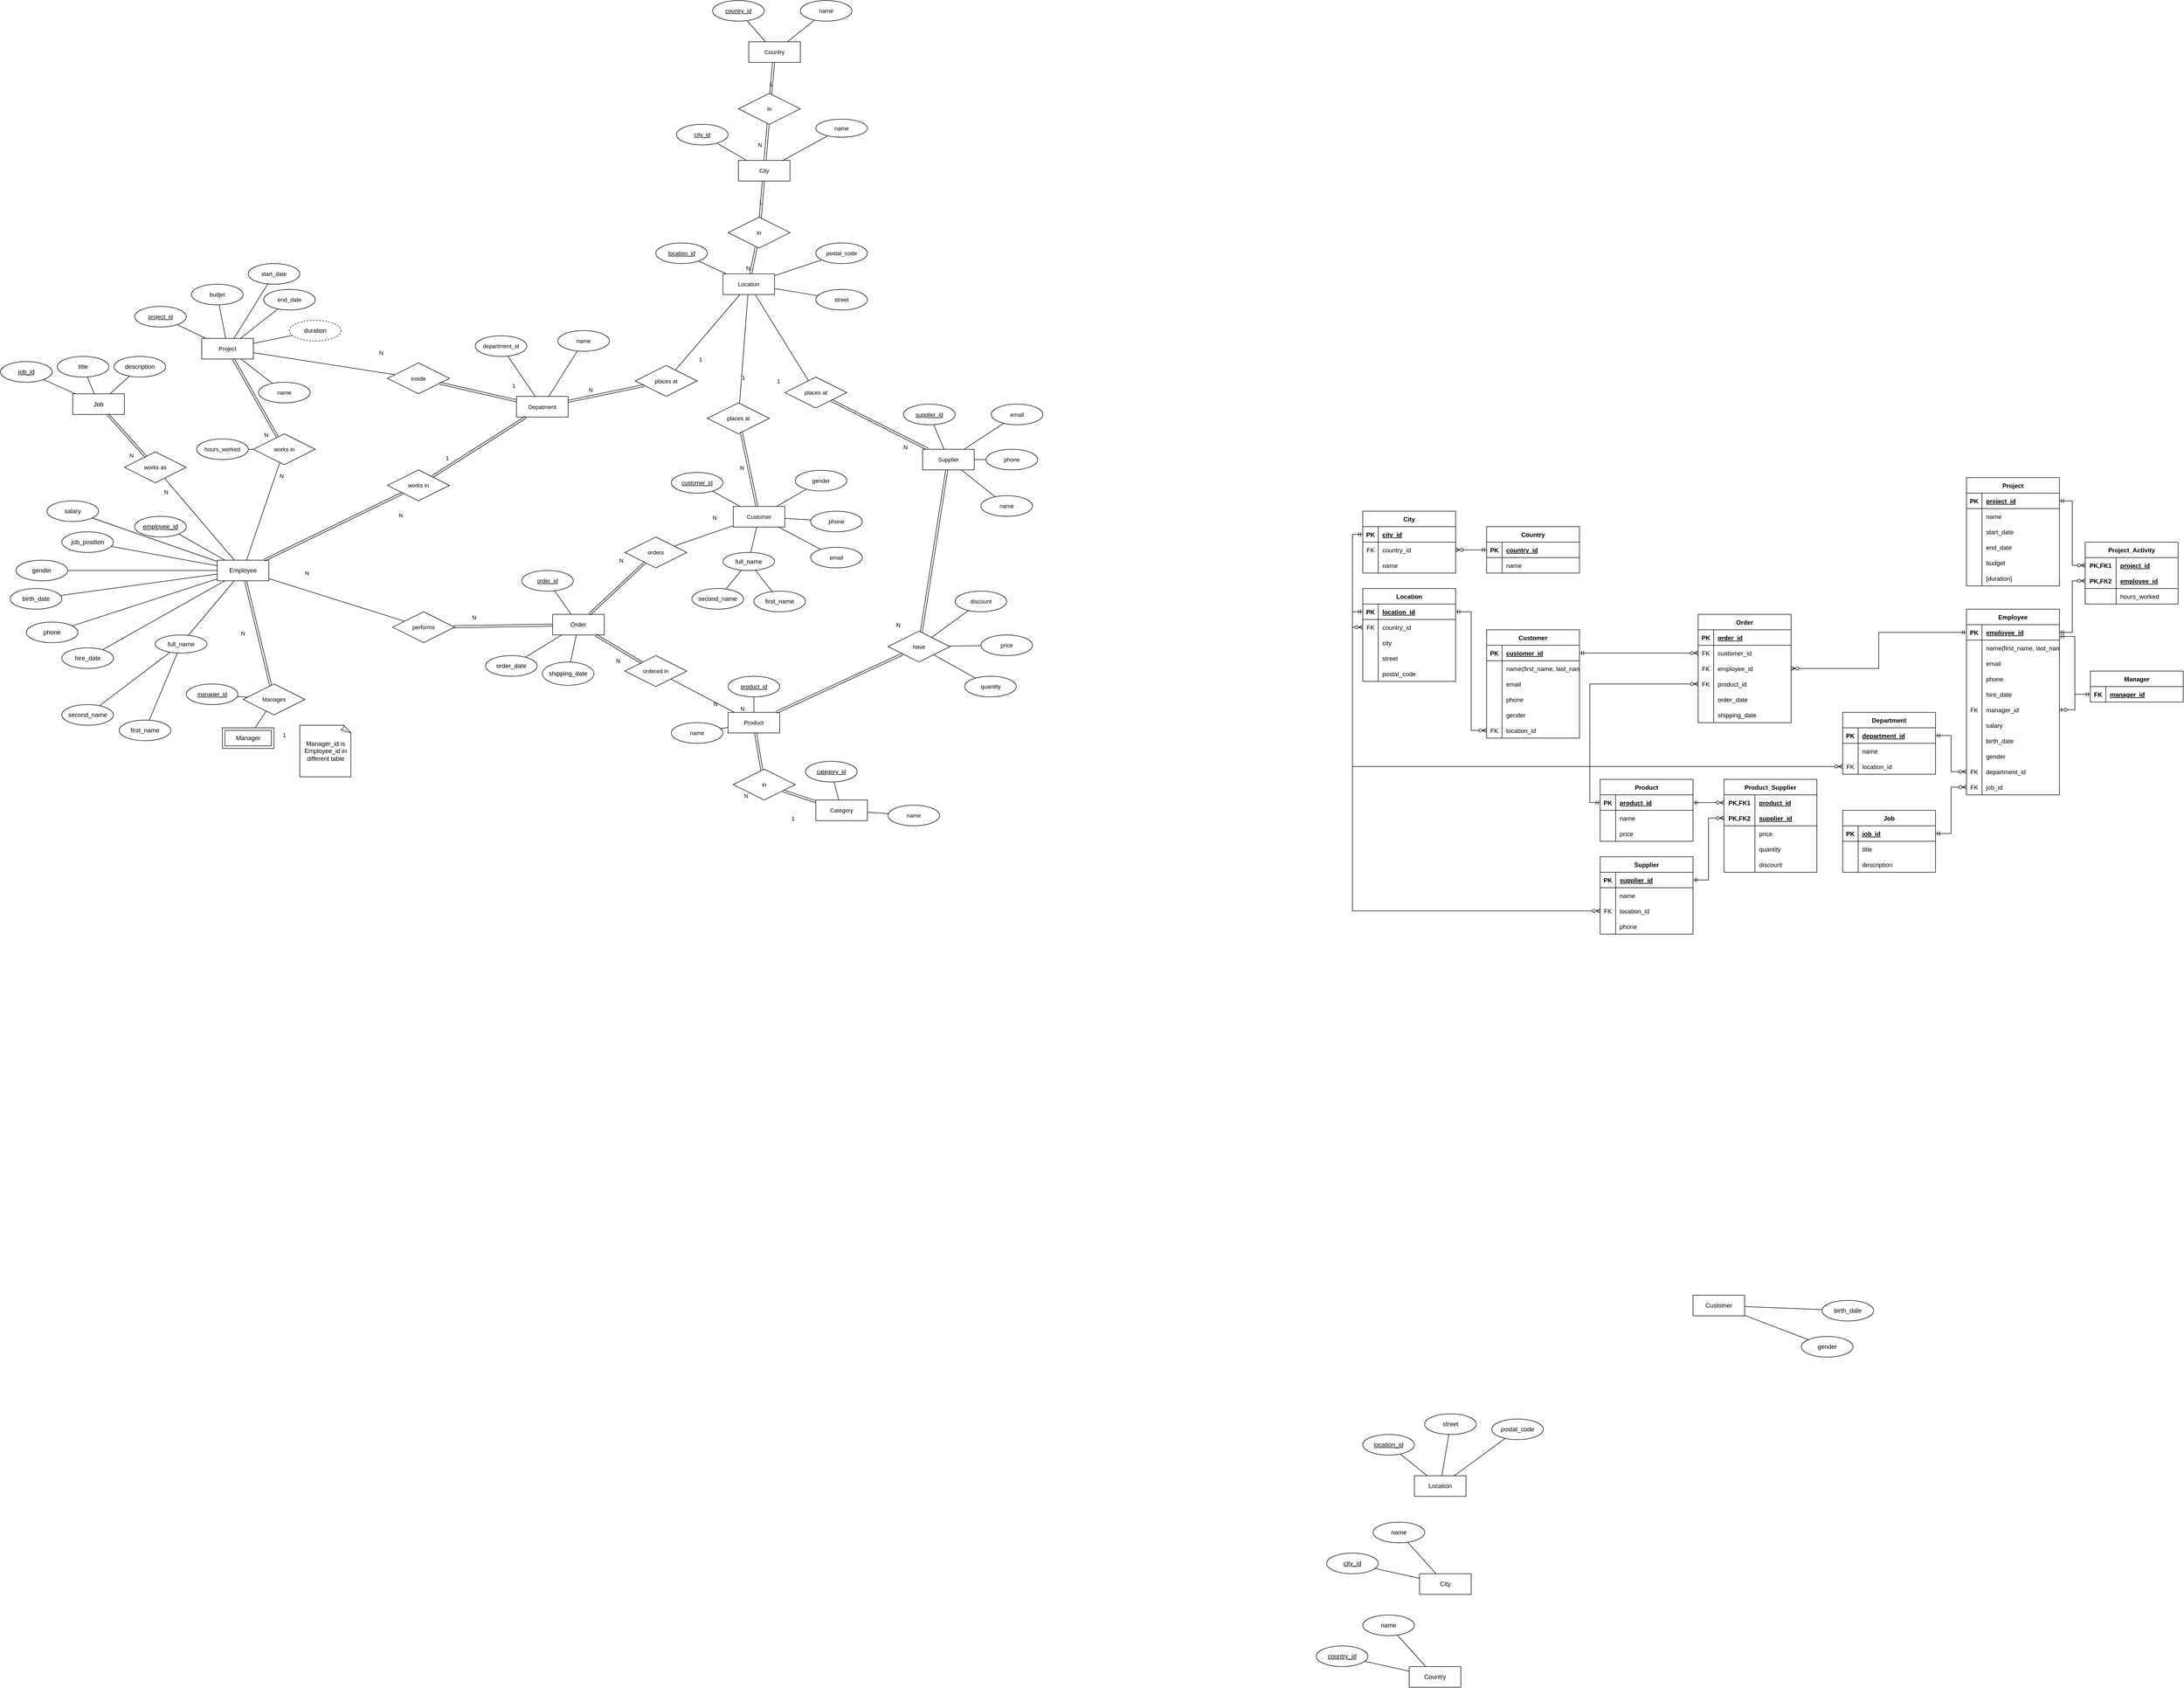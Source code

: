 <mxfile version="21.1.5" type="github">
  <diagram id="68KFmu77aWLTSoX3f_kq" name="Page-1">
    <mxGraphModel dx="6268" dy="2726" grid="1" gridSize="10" guides="1" tooltips="1" connect="1" arrows="1" fold="1" page="1" pageScale="1" pageWidth="850" pageHeight="1100" math="0" shadow="0">
      <root>
        <mxCell id="0" />
        <mxCell id="1" parent="0" />
        <mxCell id="n0UspqHqwrJVghXTRgT3-1" value="Department" style="shape=table;startSize=30;container=1;collapsible=1;childLayout=tableLayout;fixedRows=1;rowLines=0;fontStyle=1;align=center;resizeLast=1;" parent="1" vertex="1">
          <mxGeometry x="190" y="420" width="180" height="120" as="geometry" />
        </mxCell>
        <mxCell id="n0UspqHqwrJVghXTRgT3-2" value="" style="shape=tableRow;horizontal=0;startSize=0;swimlaneHead=0;swimlaneBody=0;fillColor=none;collapsible=0;dropTarget=0;points=[[0,0.5],[1,0.5]];portConstraint=eastwest;top=0;left=0;right=0;bottom=1;" parent="n0UspqHqwrJVghXTRgT3-1" vertex="1">
          <mxGeometry y="30" width="180" height="30" as="geometry" />
        </mxCell>
        <mxCell id="n0UspqHqwrJVghXTRgT3-3" value="PK" style="shape=partialRectangle;connectable=0;fillColor=none;top=0;left=0;bottom=0;right=0;fontStyle=1;overflow=hidden;" parent="n0UspqHqwrJVghXTRgT3-2" vertex="1">
          <mxGeometry width="30" height="30" as="geometry">
            <mxRectangle width="30" height="30" as="alternateBounds" />
          </mxGeometry>
        </mxCell>
        <mxCell id="n0UspqHqwrJVghXTRgT3-4" value="department_id" style="shape=partialRectangle;connectable=0;fillColor=none;top=0;left=0;bottom=0;right=0;align=left;spacingLeft=6;fontStyle=5;overflow=hidden;" parent="n0UspqHqwrJVghXTRgT3-2" vertex="1">
          <mxGeometry x="30" width="150" height="30" as="geometry">
            <mxRectangle width="150" height="30" as="alternateBounds" />
          </mxGeometry>
        </mxCell>
        <mxCell id="n0UspqHqwrJVghXTRgT3-5" value="" style="shape=tableRow;horizontal=0;startSize=0;swimlaneHead=0;swimlaneBody=0;fillColor=none;collapsible=0;dropTarget=0;points=[[0,0.5],[1,0.5]];portConstraint=eastwest;top=0;left=0;right=0;bottom=0;" parent="n0UspqHqwrJVghXTRgT3-1" vertex="1">
          <mxGeometry y="60" width="180" height="30" as="geometry" />
        </mxCell>
        <mxCell id="n0UspqHqwrJVghXTRgT3-6" value="" style="shape=partialRectangle;connectable=0;fillColor=none;top=0;left=0;bottom=0;right=0;editable=1;overflow=hidden;" parent="n0UspqHqwrJVghXTRgT3-5" vertex="1">
          <mxGeometry width="30" height="30" as="geometry">
            <mxRectangle width="30" height="30" as="alternateBounds" />
          </mxGeometry>
        </mxCell>
        <mxCell id="n0UspqHqwrJVghXTRgT3-7" value="name    " style="shape=partialRectangle;connectable=0;fillColor=none;top=0;left=0;bottom=0;right=0;align=left;spacingLeft=6;overflow=hidden;" parent="n0UspqHqwrJVghXTRgT3-5" vertex="1">
          <mxGeometry x="30" width="150" height="30" as="geometry">
            <mxRectangle width="150" height="30" as="alternateBounds" />
          </mxGeometry>
        </mxCell>
        <mxCell id="n0UspqHqwrJVghXTRgT3-8" value="" style="shape=tableRow;horizontal=0;startSize=0;swimlaneHead=0;swimlaneBody=0;fillColor=none;collapsible=0;dropTarget=0;points=[[0,0.5],[1,0.5]];portConstraint=eastwest;top=0;left=0;right=0;bottom=0;" parent="n0UspqHqwrJVghXTRgT3-1" vertex="1">
          <mxGeometry y="90" width="180" height="30" as="geometry" />
        </mxCell>
        <mxCell id="n0UspqHqwrJVghXTRgT3-9" value="FK" style="shape=partialRectangle;connectable=0;fillColor=none;top=0;left=0;bottom=0;right=0;editable=1;overflow=hidden;" parent="n0UspqHqwrJVghXTRgT3-8" vertex="1">
          <mxGeometry width="30" height="30" as="geometry">
            <mxRectangle width="30" height="30" as="alternateBounds" />
          </mxGeometry>
        </mxCell>
        <mxCell id="n0UspqHqwrJVghXTRgT3-10" value="location_id" style="shape=partialRectangle;connectable=0;fillColor=none;top=0;left=0;bottom=0;right=0;align=left;spacingLeft=6;overflow=hidden;" parent="n0UspqHqwrJVghXTRgT3-8" vertex="1">
          <mxGeometry x="30" width="150" height="30" as="geometry">
            <mxRectangle width="150" height="30" as="alternateBounds" />
          </mxGeometry>
        </mxCell>
        <mxCell id="n0UspqHqwrJVghXTRgT3-17" value="Job" style="shape=table;startSize=30;container=1;collapsible=1;childLayout=tableLayout;fixedRows=1;rowLines=0;fontStyle=1;align=center;resizeLast=1;" parent="1" vertex="1">
          <mxGeometry x="190" y="610" width="180" height="120" as="geometry" />
        </mxCell>
        <mxCell id="n0UspqHqwrJVghXTRgT3-18" value="" style="shape=tableRow;horizontal=0;startSize=0;swimlaneHead=0;swimlaneBody=0;fillColor=none;collapsible=0;dropTarget=0;points=[[0,0.5],[1,0.5]];portConstraint=eastwest;top=0;left=0;right=0;bottom=1;" parent="n0UspqHqwrJVghXTRgT3-17" vertex="1">
          <mxGeometry y="30" width="180" height="30" as="geometry" />
        </mxCell>
        <mxCell id="n0UspqHqwrJVghXTRgT3-19" value="PK" style="shape=partialRectangle;connectable=0;fillColor=none;top=0;left=0;bottom=0;right=0;fontStyle=1;overflow=hidden;" parent="n0UspqHqwrJVghXTRgT3-18" vertex="1">
          <mxGeometry width="30" height="30" as="geometry">
            <mxRectangle width="30" height="30" as="alternateBounds" />
          </mxGeometry>
        </mxCell>
        <mxCell id="n0UspqHqwrJVghXTRgT3-20" value="job_id" style="shape=partialRectangle;connectable=0;fillColor=none;top=0;left=0;bottom=0;right=0;align=left;spacingLeft=6;fontStyle=5;overflow=hidden;" parent="n0UspqHqwrJVghXTRgT3-18" vertex="1">
          <mxGeometry x="30" width="150" height="30" as="geometry">
            <mxRectangle width="150" height="30" as="alternateBounds" />
          </mxGeometry>
        </mxCell>
        <mxCell id="n0UspqHqwrJVghXTRgT3-21" value="" style="shape=tableRow;horizontal=0;startSize=0;swimlaneHead=0;swimlaneBody=0;fillColor=none;collapsible=0;dropTarget=0;points=[[0,0.5],[1,0.5]];portConstraint=eastwest;top=0;left=0;right=0;bottom=0;" parent="n0UspqHqwrJVghXTRgT3-17" vertex="1">
          <mxGeometry y="60" width="180" height="30" as="geometry" />
        </mxCell>
        <mxCell id="n0UspqHqwrJVghXTRgT3-22" value="" style="shape=partialRectangle;connectable=0;fillColor=none;top=0;left=0;bottom=0;right=0;editable=1;overflow=hidden;" parent="n0UspqHqwrJVghXTRgT3-21" vertex="1">
          <mxGeometry width="30" height="30" as="geometry">
            <mxRectangle width="30" height="30" as="alternateBounds" />
          </mxGeometry>
        </mxCell>
        <mxCell id="n0UspqHqwrJVghXTRgT3-23" value="title" style="shape=partialRectangle;connectable=0;fillColor=none;top=0;left=0;bottom=0;right=0;align=left;spacingLeft=6;overflow=hidden;" parent="n0UspqHqwrJVghXTRgT3-21" vertex="1">
          <mxGeometry x="30" width="150" height="30" as="geometry">
            <mxRectangle width="150" height="30" as="alternateBounds" />
          </mxGeometry>
        </mxCell>
        <mxCell id="n0UspqHqwrJVghXTRgT3-24" value="" style="shape=tableRow;horizontal=0;startSize=0;swimlaneHead=0;swimlaneBody=0;fillColor=none;collapsible=0;dropTarget=0;points=[[0,0.5],[1,0.5]];portConstraint=eastwest;top=0;left=0;right=0;bottom=0;" parent="n0UspqHqwrJVghXTRgT3-17" vertex="1">
          <mxGeometry y="90" width="180" height="30" as="geometry" />
        </mxCell>
        <mxCell id="n0UspqHqwrJVghXTRgT3-25" value="" style="shape=partialRectangle;connectable=0;fillColor=none;top=0;left=0;bottom=0;right=0;editable=1;overflow=hidden;" parent="n0UspqHqwrJVghXTRgT3-24" vertex="1">
          <mxGeometry width="30" height="30" as="geometry">
            <mxRectangle width="30" height="30" as="alternateBounds" />
          </mxGeometry>
        </mxCell>
        <mxCell id="n0UspqHqwrJVghXTRgT3-26" value="description" style="shape=partialRectangle;connectable=0;fillColor=none;top=0;left=0;bottom=0;right=0;align=left;spacingLeft=6;overflow=hidden;" parent="n0UspqHqwrJVghXTRgT3-24" vertex="1">
          <mxGeometry x="30" width="150" height="30" as="geometry">
            <mxRectangle width="150" height="30" as="alternateBounds" />
          </mxGeometry>
        </mxCell>
        <mxCell id="n0UspqHqwrJVghXTRgT3-45" value="Project" style="shape=table;startSize=30;container=1;collapsible=1;childLayout=tableLayout;fixedRows=1;rowLines=0;fontStyle=1;align=center;resizeLast=1;" parent="1" vertex="1">
          <mxGeometry x="430" y="-35" width="180" height="210" as="geometry" />
        </mxCell>
        <mxCell id="n0UspqHqwrJVghXTRgT3-46" value="" style="shape=tableRow;horizontal=0;startSize=0;swimlaneHead=0;swimlaneBody=0;fillColor=none;collapsible=0;dropTarget=0;points=[[0,0.5],[1,0.5]];portConstraint=eastwest;top=0;left=0;right=0;bottom=1;" parent="n0UspqHqwrJVghXTRgT3-45" vertex="1">
          <mxGeometry y="30" width="180" height="30" as="geometry" />
        </mxCell>
        <mxCell id="n0UspqHqwrJVghXTRgT3-47" value="PK" style="shape=partialRectangle;connectable=0;fillColor=none;top=0;left=0;bottom=0;right=0;fontStyle=1;overflow=hidden;" parent="n0UspqHqwrJVghXTRgT3-46" vertex="1">
          <mxGeometry width="30" height="30" as="geometry">
            <mxRectangle width="30" height="30" as="alternateBounds" />
          </mxGeometry>
        </mxCell>
        <mxCell id="n0UspqHqwrJVghXTRgT3-48" value="project_id" style="shape=partialRectangle;connectable=0;fillColor=none;top=0;left=0;bottom=0;right=0;align=left;spacingLeft=6;fontStyle=5;overflow=hidden;" parent="n0UspqHqwrJVghXTRgT3-46" vertex="1">
          <mxGeometry x="30" width="150" height="30" as="geometry">
            <mxRectangle width="150" height="30" as="alternateBounds" />
          </mxGeometry>
        </mxCell>
        <mxCell id="n0UspqHqwrJVghXTRgT3-49" value="" style="shape=tableRow;horizontal=0;startSize=0;swimlaneHead=0;swimlaneBody=0;fillColor=none;collapsible=0;dropTarget=0;points=[[0,0.5],[1,0.5]];portConstraint=eastwest;top=0;left=0;right=0;bottom=0;" parent="n0UspqHqwrJVghXTRgT3-45" vertex="1">
          <mxGeometry y="60" width="180" height="30" as="geometry" />
        </mxCell>
        <mxCell id="n0UspqHqwrJVghXTRgT3-50" value="" style="shape=partialRectangle;connectable=0;fillColor=none;top=0;left=0;bottom=0;right=0;editable=1;overflow=hidden;" parent="n0UspqHqwrJVghXTRgT3-49" vertex="1">
          <mxGeometry width="30" height="30" as="geometry">
            <mxRectangle width="30" height="30" as="alternateBounds" />
          </mxGeometry>
        </mxCell>
        <mxCell id="n0UspqHqwrJVghXTRgT3-51" value="name" style="shape=partialRectangle;connectable=0;fillColor=none;top=0;left=0;bottom=0;right=0;align=left;spacingLeft=6;overflow=hidden;" parent="n0UspqHqwrJVghXTRgT3-49" vertex="1">
          <mxGeometry x="30" width="150" height="30" as="geometry">
            <mxRectangle width="150" height="30" as="alternateBounds" />
          </mxGeometry>
        </mxCell>
        <mxCell id="n0UspqHqwrJVghXTRgT3-52" value="" style="shape=tableRow;horizontal=0;startSize=0;swimlaneHead=0;swimlaneBody=0;fillColor=none;collapsible=0;dropTarget=0;points=[[0,0.5],[1,0.5]];portConstraint=eastwest;top=0;left=0;right=0;bottom=0;" parent="n0UspqHqwrJVghXTRgT3-45" vertex="1">
          <mxGeometry y="90" width="180" height="30" as="geometry" />
        </mxCell>
        <mxCell id="n0UspqHqwrJVghXTRgT3-53" value="" style="shape=partialRectangle;connectable=0;fillColor=none;top=0;left=0;bottom=0;right=0;editable=1;overflow=hidden;" parent="n0UspqHqwrJVghXTRgT3-52" vertex="1">
          <mxGeometry width="30" height="30" as="geometry">
            <mxRectangle width="30" height="30" as="alternateBounds" />
          </mxGeometry>
        </mxCell>
        <mxCell id="n0UspqHqwrJVghXTRgT3-54" value="start_date" style="shape=partialRectangle;connectable=0;fillColor=none;top=0;left=0;bottom=0;right=0;align=left;spacingLeft=6;overflow=hidden;" parent="n0UspqHqwrJVghXTRgT3-52" vertex="1">
          <mxGeometry x="30" width="150" height="30" as="geometry">
            <mxRectangle width="150" height="30" as="alternateBounds" />
          </mxGeometry>
        </mxCell>
        <mxCell id="n0UspqHqwrJVghXTRgT3-55" value="" style="shape=tableRow;horizontal=0;startSize=0;swimlaneHead=0;swimlaneBody=0;fillColor=none;collapsible=0;dropTarget=0;points=[[0,0.5],[1,0.5]];portConstraint=eastwest;top=0;left=0;right=0;bottom=0;" parent="n0UspqHqwrJVghXTRgT3-45" vertex="1">
          <mxGeometry y="120" width="180" height="30" as="geometry" />
        </mxCell>
        <mxCell id="n0UspqHqwrJVghXTRgT3-56" value="" style="shape=partialRectangle;connectable=0;fillColor=none;top=0;left=0;bottom=0;right=0;editable=1;overflow=hidden;" parent="n0UspqHqwrJVghXTRgT3-55" vertex="1">
          <mxGeometry width="30" height="30" as="geometry">
            <mxRectangle width="30" height="30" as="alternateBounds" />
          </mxGeometry>
        </mxCell>
        <mxCell id="n0UspqHqwrJVghXTRgT3-57" value="end_date" style="shape=partialRectangle;connectable=0;fillColor=none;top=0;left=0;bottom=0;right=0;align=left;spacingLeft=6;overflow=hidden;" parent="n0UspqHqwrJVghXTRgT3-55" vertex="1">
          <mxGeometry x="30" width="150" height="30" as="geometry">
            <mxRectangle width="150" height="30" as="alternateBounds" />
          </mxGeometry>
        </mxCell>
        <mxCell id="Y9D2u8Leoe5WgJ5-ekTH-220" value="" style="shape=tableRow;horizontal=0;startSize=0;swimlaneHead=0;swimlaneBody=0;fillColor=none;collapsible=0;dropTarget=0;points=[[0,0.5],[1,0.5]];portConstraint=eastwest;top=0;left=0;right=0;bottom=0;" vertex="1" parent="n0UspqHqwrJVghXTRgT3-45">
          <mxGeometry y="150" width="180" height="30" as="geometry" />
        </mxCell>
        <mxCell id="Y9D2u8Leoe5WgJ5-ekTH-221" value="" style="shape=partialRectangle;connectable=0;fillColor=none;top=0;left=0;bottom=0;right=0;editable=1;overflow=hidden;" vertex="1" parent="Y9D2u8Leoe5WgJ5-ekTH-220">
          <mxGeometry width="30" height="30" as="geometry">
            <mxRectangle width="30" height="30" as="alternateBounds" />
          </mxGeometry>
        </mxCell>
        <mxCell id="Y9D2u8Leoe5WgJ5-ekTH-222" value="budget" style="shape=partialRectangle;connectable=0;fillColor=none;top=0;left=0;bottom=0;right=0;align=left;spacingLeft=6;overflow=hidden;" vertex="1" parent="Y9D2u8Leoe5WgJ5-ekTH-220">
          <mxGeometry x="30" width="150" height="30" as="geometry">
            <mxRectangle width="150" height="30" as="alternateBounds" />
          </mxGeometry>
        </mxCell>
        <mxCell id="n0UspqHqwrJVghXTRgT3-58" value="" style="shape=tableRow;horizontal=0;startSize=0;swimlaneHead=0;swimlaneBody=0;fillColor=none;collapsible=0;dropTarget=0;points=[[0,0.5],[1,0.5]];portConstraint=eastwest;top=0;left=0;right=0;bottom=0;" parent="n0UspqHqwrJVghXTRgT3-45" vertex="1">
          <mxGeometry y="180" width="180" height="30" as="geometry" />
        </mxCell>
        <mxCell id="n0UspqHqwrJVghXTRgT3-59" value="" style="shape=partialRectangle;connectable=0;fillColor=none;top=0;left=0;bottom=0;right=0;editable=1;overflow=hidden;" parent="n0UspqHqwrJVghXTRgT3-58" vertex="1">
          <mxGeometry width="30" height="30" as="geometry">
            <mxRectangle width="30" height="30" as="alternateBounds" />
          </mxGeometry>
        </mxCell>
        <mxCell id="n0UspqHqwrJVghXTRgT3-60" value="[duration]" style="shape=partialRectangle;connectable=0;fillColor=none;top=0;left=0;bottom=0;right=0;align=left;spacingLeft=6;overflow=hidden;" parent="n0UspqHqwrJVghXTRgT3-58" vertex="1">
          <mxGeometry x="30" width="150" height="30" as="geometry">
            <mxRectangle width="150" height="30" as="alternateBounds" />
          </mxGeometry>
        </mxCell>
        <mxCell id="n0UspqHqwrJVghXTRgT3-93" value="Country" style="shape=table;startSize=30;container=1;collapsible=1;childLayout=tableLayout;fixedRows=1;rowLines=0;fontStyle=1;align=center;resizeLast=1;" parent="1" vertex="1">
          <mxGeometry x="-500" y="60" width="180" height="90" as="geometry" />
        </mxCell>
        <mxCell id="n0UspqHqwrJVghXTRgT3-94" value="" style="shape=tableRow;horizontal=0;startSize=0;swimlaneHead=0;swimlaneBody=0;fillColor=none;collapsible=0;dropTarget=0;points=[[0,0.5],[1,0.5]];portConstraint=eastwest;top=0;left=0;right=0;bottom=1;" parent="n0UspqHqwrJVghXTRgT3-93" vertex="1">
          <mxGeometry y="30" width="180" height="30" as="geometry" />
        </mxCell>
        <mxCell id="n0UspqHqwrJVghXTRgT3-95" value="PK" style="shape=partialRectangle;connectable=0;fillColor=none;top=0;left=0;bottom=0;right=0;fontStyle=1;overflow=hidden;" parent="n0UspqHqwrJVghXTRgT3-94" vertex="1">
          <mxGeometry width="30" height="30" as="geometry">
            <mxRectangle width="30" height="30" as="alternateBounds" />
          </mxGeometry>
        </mxCell>
        <mxCell id="n0UspqHqwrJVghXTRgT3-96" value="country_id" style="shape=partialRectangle;connectable=0;fillColor=none;top=0;left=0;bottom=0;right=0;align=left;spacingLeft=6;fontStyle=5;overflow=hidden;" parent="n0UspqHqwrJVghXTRgT3-94" vertex="1">
          <mxGeometry x="30" width="150" height="30" as="geometry">
            <mxRectangle width="150" height="30" as="alternateBounds" />
          </mxGeometry>
        </mxCell>
        <mxCell id="n0UspqHqwrJVghXTRgT3-97" value="" style="shape=tableRow;horizontal=0;startSize=0;swimlaneHead=0;swimlaneBody=0;fillColor=none;collapsible=0;dropTarget=0;points=[[0,0.5],[1,0.5]];portConstraint=eastwest;top=0;left=0;right=0;bottom=0;" parent="n0UspqHqwrJVghXTRgT3-93" vertex="1">
          <mxGeometry y="60" width="180" height="30" as="geometry" />
        </mxCell>
        <mxCell id="n0UspqHqwrJVghXTRgT3-98" value="" style="shape=partialRectangle;connectable=0;fillColor=none;top=0;left=0;bottom=0;right=0;editable=1;overflow=hidden;" parent="n0UspqHqwrJVghXTRgT3-97" vertex="1">
          <mxGeometry width="30" height="30" as="geometry">
            <mxRectangle width="30" height="30" as="alternateBounds" />
          </mxGeometry>
        </mxCell>
        <mxCell id="n0UspqHqwrJVghXTRgT3-99" value="name" style="shape=partialRectangle;connectable=0;fillColor=none;top=0;left=0;bottom=0;right=0;align=left;spacingLeft=6;overflow=hidden;" parent="n0UspqHqwrJVghXTRgT3-97" vertex="1">
          <mxGeometry x="30" width="150" height="30" as="geometry">
            <mxRectangle width="150" height="30" as="alternateBounds" />
          </mxGeometry>
        </mxCell>
        <mxCell id="n0UspqHqwrJVghXTRgT3-106" value="City" style="shape=table;startSize=30;container=1;collapsible=1;childLayout=tableLayout;fixedRows=1;rowLines=0;fontStyle=1;align=center;resizeLast=1;" parent="1" vertex="1">
          <mxGeometry x="-740" y="30" width="180" height="120" as="geometry" />
        </mxCell>
        <mxCell id="n0UspqHqwrJVghXTRgT3-107" value="" style="shape=tableRow;horizontal=0;startSize=0;swimlaneHead=0;swimlaneBody=0;fillColor=none;collapsible=0;dropTarget=0;points=[[0,0.5],[1,0.5]];portConstraint=eastwest;top=0;left=0;right=0;bottom=1;" parent="n0UspqHqwrJVghXTRgT3-106" vertex="1">
          <mxGeometry y="30" width="180" height="30" as="geometry" />
        </mxCell>
        <mxCell id="n0UspqHqwrJVghXTRgT3-108" value="PK" style="shape=partialRectangle;connectable=0;fillColor=none;top=0;left=0;bottom=0;right=0;fontStyle=1;overflow=hidden;" parent="n0UspqHqwrJVghXTRgT3-107" vertex="1">
          <mxGeometry width="30" height="30" as="geometry">
            <mxRectangle width="30" height="30" as="alternateBounds" />
          </mxGeometry>
        </mxCell>
        <mxCell id="n0UspqHqwrJVghXTRgT3-109" value="city_id" style="shape=partialRectangle;connectable=0;fillColor=none;top=0;left=0;bottom=0;right=0;align=left;spacingLeft=6;fontStyle=5;overflow=hidden;" parent="n0UspqHqwrJVghXTRgT3-107" vertex="1">
          <mxGeometry x="30" width="150" height="30" as="geometry">
            <mxRectangle width="150" height="30" as="alternateBounds" />
          </mxGeometry>
        </mxCell>
        <mxCell id="n0UspqHqwrJVghXTRgT3-110" value="" style="shape=tableRow;horizontal=0;startSize=0;swimlaneHead=0;swimlaneBody=0;fillColor=none;collapsible=0;dropTarget=0;points=[[0,0.5],[1,0.5]];portConstraint=eastwest;top=0;left=0;right=0;bottom=0;" parent="n0UspqHqwrJVghXTRgT3-106" vertex="1">
          <mxGeometry y="60" width="180" height="30" as="geometry" />
        </mxCell>
        <mxCell id="n0UspqHqwrJVghXTRgT3-111" value="FK" style="shape=partialRectangle;connectable=0;fillColor=none;top=0;left=0;bottom=0;right=0;editable=1;overflow=hidden;" parent="n0UspqHqwrJVghXTRgT3-110" vertex="1">
          <mxGeometry width="30" height="30" as="geometry">
            <mxRectangle width="30" height="30" as="alternateBounds" />
          </mxGeometry>
        </mxCell>
        <mxCell id="n0UspqHqwrJVghXTRgT3-112" value="country_id" style="shape=partialRectangle;connectable=0;fillColor=none;top=0;left=0;bottom=0;right=0;align=left;spacingLeft=6;overflow=hidden;" parent="n0UspqHqwrJVghXTRgT3-110" vertex="1">
          <mxGeometry x="30" width="150" height="30" as="geometry">
            <mxRectangle width="150" height="30" as="alternateBounds" />
          </mxGeometry>
        </mxCell>
        <mxCell id="n0UspqHqwrJVghXTRgT3-113" value="" style="shape=tableRow;horizontal=0;startSize=0;swimlaneHead=0;swimlaneBody=0;fillColor=none;collapsible=0;dropTarget=0;points=[[0,0.5],[1,0.5]];portConstraint=eastwest;top=0;left=0;right=0;bottom=0;" parent="n0UspqHqwrJVghXTRgT3-106" vertex="1">
          <mxGeometry y="90" width="180" height="30" as="geometry" />
        </mxCell>
        <mxCell id="n0UspqHqwrJVghXTRgT3-114" value="" style="shape=partialRectangle;connectable=0;fillColor=none;top=0;left=0;bottom=0;right=0;editable=1;overflow=hidden;" parent="n0UspqHqwrJVghXTRgT3-113" vertex="1">
          <mxGeometry width="30" height="30" as="geometry">
            <mxRectangle width="30" height="30" as="alternateBounds" />
          </mxGeometry>
        </mxCell>
        <mxCell id="n0UspqHqwrJVghXTRgT3-115" value="name" style="shape=partialRectangle;connectable=0;fillColor=none;top=0;left=0;bottom=0;right=0;align=left;spacingLeft=6;overflow=hidden;" parent="n0UspqHqwrJVghXTRgT3-113" vertex="1">
          <mxGeometry x="30" width="150" height="30" as="geometry">
            <mxRectangle width="150" height="30" as="alternateBounds" />
          </mxGeometry>
        </mxCell>
        <mxCell id="n0UspqHqwrJVghXTRgT3-116" value="Location" style="shape=table;startSize=30;container=1;collapsible=1;childLayout=tableLayout;fixedRows=1;rowLines=0;fontStyle=1;align=center;resizeLast=1;" parent="1" vertex="1">
          <mxGeometry x="-740" y="180" width="180" height="180" as="geometry" />
        </mxCell>
        <mxCell id="n0UspqHqwrJVghXTRgT3-117" value="" style="shape=tableRow;horizontal=0;startSize=0;swimlaneHead=0;swimlaneBody=0;fillColor=none;collapsible=0;dropTarget=0;points=[[0,0.5],[1,0.5]];portConstraint=eastwest;top=0;left=0;right=0;bottom=1;" parent="n0UspqHqwrJVghXTRgT3-116" vertex="1">
          <mxGeometry y="30" width="180" height="30" as="geometry" />
        </mxCell>
        <mxCell id="n0UspqHqwrJVghXTRgT3-118" value="PK" style="shape=partialRectangle;connectable=0;fillColor=none;top=0;left=0;bottom=0;right=0;fontStyle=1;overflow=hidden;" parent="n0UspqHqwrJVghXTRgT3-117" vertex="1">
          <mxGeometry width="30" height="30" as="geometry">
            <mxRectangle width="30" height="30" as="alternateBounds" />
          </mxGeometry>
        </mxCell>
        <mxCell id="n0UspqHqwrJVghXTRgT3-119" value="location_id" style="shape=partialRectangle;connectable=0;fillColor=none;top=0;left=0;bottom=0;right=0;align=left;spacingLeft=6;fontStyle=5;overflow=hidden;" parent="n0UspqHqwrJVghXTRgT3-117" vertex="1">
          <mxGeometry x="30" width="150" height="30" as="geometry">
            <mxRectangle width="150" height="30" as="alternateBounds" />
          </mxGeometry>
        </mxCell>
        <mxCell id="n0UspqHqwrJVghXTRgT3-120" value="" style="shape=tableRow;horizontal=0;startSize=0;swimlaneHead=0;swimlaneBody=0;fillColor=none;collapsible=0;dropTarget=0;points=[[0,0.5],[1,0.5]];portConstraint=eastwest;top=0;left=0;right=0;bottom=0;" parent="n0UspqHqwrJVghXTRgT3-116" vertex="1">
          <mxGeometry y="60" width="180" height="30" as="geometry" />
        </mxCell>
        <mxCell id="n0UspqHqwrJVghXTRgT3-121" value="FK" style="shape=partialRectangle;connectable=0;fillColor=none;top=0;left=0;bottom=0;right=0;editable=1;overflow=hidden;" parent="n0UspqHqwrJVghXTRgT3-120" vertex="1">
          <mxGeometry width="30" height="30" as="geometry">
            <mxRectangle width="30" height="30" as="alternateBounds" />
          </mxGeometry>
        </mxCell>
        <mxCell id="n0UspqHqwrJVghXTRgT3-122" value="country_id" style="shape=partialRectangle;connectable=0;fillColor=none;top=0;left=0;bottom=0;right=0;align=left;spacingLeft=6;overflow=hidden;" parent="n0UspqHqwrJVghXTRgT3-120" vertex="1">
          <mxGeometry x="30" width="150" height="30" as="geometry">
            <mxRectangle width="150" height="30" as="alternateBounds" />
          </mxGeometry>
        </mxCell>
        <mxCell id="n0UspqHqwrJVghXTRgT3-123" value="" style="shape=tableRow;horizontal=0;startSize=0;swimlaneHead=0;swimlaneBody=0;fillColor=none;collapsible=0;dropTarget=0;points=[[0,0.5],[1,0.5]];portConstraint=eastwest;top=0;left=0;right=0;bottom=0;" parent="n0UspqHqwrJVghXTRgT3-116" vertex="1">
          <mxGeometry y="90" width="180" height="30" as="geometry" />
        </mxCell>
        <mxCell id="n0UspqHqwrJVghXTRgT3-124" value="" style="shape=partialRectangle;connectable=0;fillColor=none;top=0;left=0;bottom=0;right=0;editable=1;overflow=hidden;" parent="n0UspqHqwrJVghXTRgT3-123" vertex="1">
          <mxGeometry width="30" height="30" as="geometry">
            <mxRectangle width="30" height="30" as="alternateBounds" />
          </mxGeometry>
        </mxCell>
        <mxCell id="n0UspqHqwrJVghXTRgT3-125" value="city" style="shape=partialRectangle;connectable=0;fillColor=none;top=0;left=0;bottom=0;right=0;align=left;spacingLeft=6;overflow=hidden;" parent="n0UspqHqwrJVghXTRgT3-123" vertex="1">
          <mxGeometry x="30" width="150" height="30" as="geometry">
            <mxRectangle width="150" height="30" as="alternateBounds" />
          </mxGeometry>
        </mxCell>
        <mxCell id="n0UspqHqwrJVghXTRgT3-126" value="" style="shape=tableRow;horizontal=0;startSize=0;swimlaneHead=0;swimlaneBody=0;fillColor=none;collapsible=0;dropTarget=0;points=[[0,0.5],[1,0.5]];portConstraint=eastwest;top=0;left=0;right=0;bottom=0;" parent="n0UspqHqwrJVghXTRgT3-116" vertex="1">
          <mxGeometry y="120" width="180" height="30" as="geometry" />
        </mxCell>
        <mxCell id="n0UspqHqwrJVghXTRgT3-127" value="" style="shape=partialRectangle;connectable=0;fillColor=none;top=0;left=0;bottom=0;right=0;editable=1;overflow=hidden;" parent="n0UspqHqwrJVghXTRgT3-126" vertex="1">
          <mxGeometry width="30" height="30" as="geometry">
            <mxRectangle width="30" height="30" as="alternateBounds" />
          </mxGeometry>
        </mxCell>
        <mxCell id="n0UspqHqwrJVghXTRgT3-128" value="street" style="shape=partialRectangle;connectable=0;fillColor=none;top=0;left=0;bottom=0;right=0;align=left;spacingLeft=6;overflow=hidden;" parent="n0UspqHqwrJVghXTRgT3-126" vertex="1">
          <mxGeometry x="30" width="150" height="30" as="geometry">
            <mxRectangle width="150" height="30" as="alternateBounds" />
          </mxGeometry>
        </mxCell>
        <mxCell id="n0UspqHqwrJVghXTRgT3-129" value="" style="shape=tableRow;horizontal=0;startSize=0;swimlaneHead=0;swimlaneBody=0;fillColor=none;collapsible=0;dropTarget=0;points=[[0,0.5],[1,0.5]];portConstraint=eastwest;top=0;left=0;right=0;bottom=0;" parent="n0UspqHqwrJVghXTRgT3-116" vertex="1">
          <mxGeometry y="150" width="180" height="30" as="geometry" />
        </mxCell>
        <mxCell id="n0UspqHqwrJVghXTRgT3-130" value="" style="shape=partialRectangle;connectable=0;fillColor=none;top=0;left=0;bottom=0;right=0;editable=1;overflow=hidden;" parent="n0UspqHqwrJVghXTRgT3-129" vertex="1">
          <mxGeometry width="30" height="30" as="geometry">
            <mxRectangle width="30" height="30" as="alternateBounds" />
          </mxGeometry>
        </mxCell>
        <mxCell id="n0UspqHqwrJVghXTRgT3-131" value="postal_code" style="shape=partialRectangle;connectable=0;fillColor=none;top=0;left=0;bottom=0;right=0;align=left;spacingLeft=6;overflow=hidden;" parent="n0UspqHqwrJVghXTRgT3-129" vertex="1">
          <mxGeometry x="30" width="150" height="30" as="geometry">
            <mxRectangle width="150" height="30" as="alternateBounds" />
          </mxGeometry>
        </mxCell>
        <mxCell id="n0UspqHqwrJVghXTRgT3-138" value="Employee" style="shape=table;startSize=30;container=1;collapsible=1;childLayout=tableLayout;fixedRows=1;rowLines=0;fontStyle=1;align=center;resizeLast=1;" parent="1" vertex="1">
          <mxGeometry x="430" y="220" width="180" height="360" as="geometry" />
        </mxCell>
        <mxCell id="n0UspqHqwrJVghXTRgT3-139" value="" style="shape=tableRow;horizontal=0;startSize=0;swimlaneHead=0;swimlaneBody=0;fillColor=none;collapsible=0;dropTarget=0;points=[[0,0.5],[1,0.5]];portConstraint=eastwest;top=0;left=0;right=0;bottom=1;" parent="n0UspqHqwrJVghXTRgT3-138" vertex="1">
          <mxGeometry y="30" width="180" height="30" as="geometry" />
        </mxCell>
        <mxCell id="n0UspqHqwrJVghXTRgT3-140" value="PK" style="shape=partialRectangle;connectable=0;fillColor=none;top=0;left=0;bottom=0;right=0;fontStyle=1;overflow=hidden;" parent="n0UspqHqwrJVghXTRgT3-139" vertex="1">
          <mxGeometry width="30" height="30" as="geometry">
            <mxRectangle width="30" height="30" as="alternateBounds" />
          </mxGeometry>
        </mxCell>
        <mxCell id="n0UspqHqwrJVghXTRgT3-141" value="employee_id" style="shape=partialRectangle;connectable=0;fillColor=none;top=0;left=0;bottom=0;right=0;align=left;spacingLeft=6;fontStyle=5;overflow=hidden;" parent="n0UspqHqwrJVghXTRgT3-139" vertex="1">
          <mxGeometry x="30" width="150" height="30" as="geometry">
            <mxRectangle width="150" height="30" as="alternateBounds" />
          </mxGeometry>
        </mxCell>
        <mxCell id="n0UspqHqwrJVghXTRgT3-142" value="" style="shape=tableRow;horizontal=0;startSize=0;swimlaneHead=0;swimlaneBody=0;fillColor=none;collapsible=0;dropTarget=0;points=[[0,0.5],[1,0.5]];portConstraint=eastwest;top=0;left=0;right=0;bottom=0;" parent="n0UspqHqwrJVghXTRgT3-138" vertex="1">
          <mxGeometry y="60" width="180" height="30" as="geometry" />
        </mxCell>
        <mxCell id="n0UspqHqwrJVghXTRgT3-143" value="" style="shape=partialRectangle;connectable=0;fillColor=none;top=0;left=0;bottom=0;right=0;editable=1;overflow=hidden;" parent="n0UspqHqwrJVghXTRgT3-142" vertex="1">
          <mxGeometry width="30" height="30" as="geometry">
            <mxRectangle width="30" height="30" as="alternateBounds" />
          </mxGeometry>
        </mxCell>
        <mxCell id="n0UspqHqwrJVghXTRgT3-144" value="name(first_name, last_name)" style="shape=partialRectangle;connectable=0;fillColor=none;top=0;left=0;bottom=0;right=0;align=left;spacingLeft=6;overflow=hidden;" parent="n0UspqHqwrJVghXTRgT3-142" vertex="1">
          <mxGeometry x="30" width="150" height="30" as="geometry">
            <mxRectangle width="150" height="30" as="alternateBounds" />
          </mxGeometry>
        </mxCell>
        <mxCell id="n0UspqHqwrJVghXTRgT3-148" value="" style="shape=tableRow;horizontal=0;startSize=0;swimlaneHead=0;swimlaneBody=0;fillColor=none;collapsible=0;dropTarget=0;points=[[0,0.5],[1,0.5]];portConstraint=eastwest;top=0;left=0;right=0;bottom=0;" parent="n0UspqHqwrJVghXTRgT3-138" vertex="1">
          <mxGeometry y="90" width="180" height="30" as="geometry" />
        </mxCell>
        <mxCell id="n0UspqHqwrJVghXTRgT3-149" value="" style="shape=partialRectangle;connectable=0;fillColor=none;top=0;left=0;bottom=0;right=0;editable=1;overflow=hidden;" parent="n0UspqHqwrJVghXTRgT3-148" vertex="1">
          <mxGeometry width="30" height="30" as="geometry">
            <mxRectangle width="30" height="30" as="alternateBounds" />
          </mxGeometry>
        </mxCell>
        <mxCell id="n0UspqHqwrJVghXTRgT3-150" value="email" style="shape=partialRectangle;connectable=0;fillColor=none;top=0;left=0;bottom=0;right=0;align=left;spacingLeft=6;overflow=hidden;" parent="n0UspqHqwrJVghXTRgT3-148" vertex="1">
          <mxGeometry x="30" width="150" height="30" as="geometry">
            <mxRectangle width="150" height="30" as="alternateBounds" />
          </mxGeometry>
        </mxCell>
        <mxCell id="n0UspqHqwrJVghXTRgT3-151" value="" style="shape=tableRow;horizontal=0;startSize=0;swimlaneHead=0;swimlaneBody=0;fillColor=none;collapsible=0;dropTarget=0;points=[[0,0.5],[1,0.5]];portConstraint=eastwest;top=0;left=0;right=0;bottom=0;" parent="n0UspqHqwrJVghXTRgT3-138" vertex="1">
          <mxGeometry y="120" width="180" height="30" as="geometry" />
        </mxCell>
        <mxCell id="n0UspqHqwrJVghXTRgT3-152" value="" style="shape=partialRectangle;connectable=0;fillColor=none;top=0;left=0;bottom=0;right=0;editable=1;overflow=hidden;" parent="n0UspqHqwrJVghXTRgT3-151" vertex="1">
          <mxGeometry width="30" height="30" as="geometry">
            <mxRectangle width="30" height="30" as="alternateBounds" />
          </mxGeometry>
        </mxCell>
        <mxCell id="n0UspqHqwrJVghXTRgT3-153" value="phone" style="shape=partialRectangle;connectable=0;fillColor=none;top=0;left=0;bottom=0;right=0;align=left;spacingLeft=6;overflow=hidden;" parent="n0UspqHqwrJVghXTRgT3-151" vertex="1">
          <mxGeometry x="30" width="150" height="30" as="geometry">
            <mxRectangle width="150" height="30" as="alternateBounds" />
          </mxGeometry>
        </mxCell>
        <mxCell id="n0UspqHqwrJVghXTRgT3-154" value="" style="shape=tableRow;horizontal=0;startSize=0;swimlaneHead=0;swimlaneBody=0;fillColor=none;collapsible=0;dropTarget=0;points=[[0,0.5],[1,0.5]];portConstraint=eastwest;top=0;left=0;right=0;bottom=0;" parent="n0UspqHqwrJVghXTRgT3-138" vertex="1">
          <mxGeometry y="150" width="180" height="30" as="geometry" />
        </mxCell>
        <mxCell id="n0UspqHqwrJVghXTRgT3-155" value="" style="shape=partialRectangle;connectable=0;fillColor=none;top=0;left=0;bottom=0;right=0;editable=1;overflow=hidden;" parent="n0UspqHqwrJVghXTRgT3-154" vertex="1">
          <mxGeometry width="30" height="30" as="geometry">
            <mxRectangle width="30" height="30" as="alternateBounds" />
          </mxGeometry>
        </mxCell>
        <mxCell id="n0UspqHqwrJVghXTRgT3-156" value="hire_date" style="shape=partialRectangle;connectable=0;fillColor=none;top=0;left=0;bottom=0;right=0;align=left;spacingLeft=6;overflow=hidden;" parent="n0UspqHqwrJVghXTRgT3-154" vertex="1">
          <mxGeometry x="30" width="150" height="30" as="geometry">
            <mxRectangle width="150" height="30" as="alternateBounds" />
          </mxGeometry>
        </mxCell>
        <mxCell id="n0UspqHqwrJVghXTRgT3-157" value="" style="shape=tableRow;horizontal=0;startSize=0;swimlaneHead=0;swimlaneBody=0;fillColor=none;collapsible=0;dropTarget=0;points=[[0,0.5],[1,0.5]];portConstraint=eastwest;top=0;left=0;right=0;bottom=0;" parent="n0UspqHqwrJVghXTRgT3-138" vertex="1">
          <mxGeometry y="180" width="180" height="30" as="geometry" />
        </mxCell>
        <mxCell id="n0UspqHqwrJVghXTRgT3-158" value="FK" style="shape=partialRectangle;connectable=0;fillColor=none;top=0;left=0;bottom=0;right=0;editable=1;overflow=hidden;" parent="n0UspqHqwrJVghXTRgT3-157" vertex="1">
          <mxGeometry width="30" height="30" as="geometry">
            <mxRectangle width="30" height="30" as="alternateBounds" />
          </mxGeometry>
        </mxCell>
        <mxCell id="n0UspqHqwrJVghXTRgT3-159" value="manager_id" style="shape=partialRectangle;connectable=0;fillColor=none;top=0;left=0;bottom=0;right=0;align=left;spacingLeft=6;overflow=hidden;" parent="n0UspqHqwrJVghXTRgT3-157" vertex="1">
          <mxGeometry x="30" width="150" height="30" as="geometry">
            <mxRectangle width="150" height="30" as="alternateBounds" />
          </mxGeometry>
        </mxCell>
        <mxCell id="n0UspqHqwrJVghXTRgT3-160" value="" style="shape=tableRow;horizontal=0;startSize=0;swimlaneHead=0;swimlaneBody=0;fillColor=none;collapsible=0;dropTarget=0;points=[[0,0.5],[1,0.5]];portConstraint=eastwest;top=0;left=0;right=0;bottom=0;" parent="n0UspqHqwrJVghXTRgT3-138" vertex="1">
          <mxGeometry y="210" width="180" height="30" as="geometry" />
        </mxCell>
        <mxCell id="n0UspqHqwrJVghXTRgT3-161" value="" style="shape=partialRectangle;connectable=0;fillColor=none;top=0;left=0;bottom=0;right=0;editable=1;overflow=hidden;" parent="n0UspqHqwrJVghXTRgT3-160" vertex="1">
          <mxGeometry width="30" height="30" as="geometry">
            <mxRectangle width="30" height="30" as="alternateBounds" />
          </mxGeometry>
        </mxCell>
        <mxCell id="n0UspqHqwrJVghXTRgT3-162" value="salary" style="shape=partialRectangle;connectable=0;fillColor=none;top=0;left=0;bottom=0;right=0;align=left;spacingLeft=6;overflow=hidden;" parent="n0UspqHqwrJVghXTRgT3-160" vertex="1">
          <mxGeometry x="30" width="150" height="30" as="geometry">
            <mxRectangle width="150" height="30" as="alternateBounds" />
          </mxGeometry>
        </mxCell>
        <mxCell id="n0UspqHqwrJVghXTRgT3-163" value="" style="shape=tableRow;horizontal=0;startSize=0;swimlaneHead=0;swimlaneBody=0;fillColor=none;collapsible=0;dropTarget=0;points=[[0,0.5],[1,0.5]];portConstraint=eastwest;top=0;left=0;right=0;bottom=0;" parent="n0UspqHqwrJVghXTRgT3-138" vertex="1">
          <mxGeometry y="240" width="180" height="30" as="geometry" />
        </mxCell>
        <mxCell id="n0UspqHqwrJVghXTRgT3-164" value="" style="shape=partialRectangle;connectable=0;fillColor=none;top=0;left=0;bottom=0;right=0;editable=1;overflow=hidden;" parent="n0UspqHqwrJVghXTRgT3-163" vertex="1">
          <mxGeometry width="30" height="30" as="geometry">
            <mxRectangle width="30" height="30" as="alternateBounds" />
          </mxGeometry>
        </mxCell>
        <mxCell id="n0UspqHqwrJVghXTRgT3-165" value="birth_date        " style="shape=partialRectangle;connectable=0;fillColor=none;top=0;left=0;bottom=0;right=0;align=left;spacingLeft=6;overflow=hidden;" parent="n0UspqHqwrJVghXTRgT3-163" vertex="1">
          <mxGeometry x="30" width="150" height="30" as="geometry">
            <mxRectangle width="150" height="30" as="alternateBounds" />
          </mxGeometry>
        </mxCell>
        <mxCell id="n0UspqHqwrJVghXTRgT3-166" value="" style="shape=tableRow;horizontal=0;startSize=0;swimlaneHead=0;swimlaneBody=0;fillColor=none;collapsible=0;dropTarget=0;points=[[0,0.5],[1,0.5]];portConstraint=eastwest;top=0;left=0;right=0;bottom=0;" parent="n0UspqHqwrJVghXTRgT3-138" vertex="1">
          <mxGeometry y="270" width="180" height="30" as="geometry" />
        </mxCell>
        <mxCell id="n0UspqHqwrJVghXTRgT3-167" value="" style="shape=partialRectangle;connectable=0;fillColor=none;top=0;left=0;bottom=0;right=0;editable=1;overflow=hidden;" parent="n0UspqHqwrJVghXTRgT3-166" vertex="1">
          <mxGeometry width="30" height="30" as="geometry">
            <mxRectangle width="30" height="30" as="alternateBounds" />
          </mxGeometry>
        </mxCell>
        <mxCell id="n0UspqHqwrJVghXTRgT3-168" value="gender" style="shape=partialRectangle;connectable=0;fillColor=none;top=0;left=0;bottom=0;right=0;align=left;spacingLeft=6;overflow=hidden;" parent="n0UspqHqwrJVghXTRgT3-166" vertex="1">
          <mxGeometry x="30" width="150" height="30" as="geometry">
            <mxRectangle width="150" height="30" as="alternateBounds" />
          </mxGeometry>
        </mxCell>
        <mxCell id="n0UspqHqwrJVghXTRgT3-169" value="" style="shape=tableRow;horizontal=0;startSize=0;swimlaneHead=0;swimlaneBody=0;fillColor=none;collapsible=0;dropTarget=0;points=[[0,0.5],[1,0.5]];portConstraint=eastwest;top=0;left=0;right=0;bottom=0;" parent="n0UspqHqwrJVghXTRgT3-138" vertex="1">
          <mxGeometry y="300" width="180" height="30" as="geometry" />
        </mxCell>
        <mxCell id="n0UspqHqwrJVghXTRgT3-170" value="FK" style="shape=partialRectangle;connectable=0;fillColor=none;top=0;left=0;bottom=0;right=0;editable=1;overflow=hidden;" parent="n0UspqHqwrJVghXTRgT3-169" vertex="1">
          <mxGeometry width="30" height="30" as="geometry">
            <mxRectangle width="30" height="30" as="alternateBounds" />
          </mxGeometry>
        </mxCell>
        <mxCell id="n0UspqHqwrJVghXTRgT3-171" value="department_id" style="shape=partialRectangle;connectable=0;fillColor=none;top=0;left=0;bottom=0;right=0;align=left;spacingLeft=6;overflow=hidden;" parent="n0UspqHqwrJVghXTRgT3-169" vertex="1">
          <mxGeometry x="30" width="150" height="30" as="geometry">
            <mxRectangle width="150" height="30" as="alternateBounds" />
          </mxGeometry>
        </mxCell>
        <mxCell id="n0UspqHqwrJVghXTRgT3-172" value="" style="shape=tableRow;horizontal=0;startSize=0;swimlaneHead=0;swimlaneBody=0;fillColor=none;collapsible=0;dropTarget=0;points=[[0,0.5],[1,0.5]];portConstraint=eastwest;top=0;left=0;right=0;bottom=0;" parent="n0UspqHqwrJVghXTRgT3-138" vertex="1">
          <mxGeometry y="330" width="180" height="30" as="geometry" />
        </mxCell>
        <mxCell id="n0UspqHqwrJVghXTRgT3-173" value="FK" style="shape=partialRectangle;connectable=0;fillColor=none;top=0;left=0;bottom=0;right=0;editable=1;overflow=hidden;" parent="n0UspqHqwrJVghXTRgT3-172" vertex="1">
          <mxGeometry width="30" height="30" as="geometry">
            <mxRectangle width="30" height="30" as="alternateBounds" />
          </mxGeometry>
        </mxCell>
        <mxCell id="n0UspqHqwrJVghXTRgT3-174" value="job_id" style="shape=partialRectangle;connectable=0;fillColor=none;top=0;left=0;bottom=0;right=0;align=left;spacingLeft=6;overflow=hidden;" parent="n0UspqHqwrJVghXTRgT3-172" vertex="1">
          <mxGeometry x="30" width="150" height="30" as="geometry">
            <mxRectangle width="150" height="30" as="alternateBounds" />
          </mxGeometry>
        </mxCell>
        <mxCell id="vkgpqeiB39aCQUeJiUH5-1" value="Customer" style="shape=table;startSize=30;container=1;collapsible=1;childLayout=tableLayout;fixedRows=1;rowLines=0;fontStyle=1;align=center;resizeLast=1;" parent="1" vertex="1">
          <mxGeometry x="-500" y="260" width="180" height="210" as="geometry" />
        </mxCell>
        <mxCell id="vkgpqeiB39aCQUeJiUH5-2" value="" style="shape=tableRow;horizontal=0;startSize=0;swimlaneHead=0;swimlaneBody=0;fillColor=none;collapsible=0;dropTarget=0;points=[[0,0.5],[1,0.5]];portConstraint=eastwest;top=0;left=0;right=0;bottom=1;" parent="vkgpqeiB39aCQUeJiUH5-1" vertex="1">
          <mxGeometry y="30" width="180" height="30" as="geometry" />
        </mxCell>
        <mxCell id="vkgpqeiB39aCQUeJiUH5-3" value="PK" style="shape=partialRectangle;connectable=0;fillColor=none;top=0;left=0;bottom=0;right=0;fontStyle=1;overflow=hidden;" parent="vkgpqeiB39aCQUeJiUH5-2" vertex="1">
          <mxGeometry width="30" height="30" as="geometry">
            <mxRectangle width="30" height="30" as="alternateBounds" />
          </mxGeometry>
        </mxCell>
        <mxCell id="vkgpqeiB39aCQUeJiUH5-4" value="customer_id" style="shape=partialRectangle;connectable=0;fillColor=none;top=0;left=0;bottom=0;right=0;align=left;spacingLeft=6;fontStyle=5;overflow=hidden;" parent="vkgpqeiB39aCQUeJiUH5-2" vertex="1">
          <mxGeometry x="30" width="150" height="30" as="geometry">
            <mxRectangle width="150" height="30" as="alternateBounds" />
          </mxGeometry>
        </mxCell>
        <mxCell id="vkgpqeiB39aCQUeJiUH5-5" value="" style="shape=tableRow;horizontal=0;startSize=0;swimlaneHead=0;swimlaneBody=0;fillColor=none;collapsible=0;dropTarget=0;points=[[0,0.5],[1,0.5]];portConstraint=eastwest;top=0;left=0;right=0;bottom=0;" parent="vkgpqeiB39aCQUeJiUH5-1" vertex="1">
          <mxGeometry y="60" width="180" height="30" as="geometry" />
        </mxCell>
        <mxCell id="vkgpqeiB39aCQUeJiUH5-6" value="" style="shape=partialRectangle;connectable=0;fillColor=none;top=0;left=0;bottom=0;right=0;editable=1;overflow=hidden;" parent="vkgpqeiB39aCQUeJiUH5-5" vertex="1">
          <mxGeometry width="30" height="30" as="geometry">
            <mxRectangle width="30" height="30" as="alternateBounds" />
          </mxGeometry>
        </mxCell>
        <mxCell id="vkgpqeiB39aCQUeJiUH5-7" value="name(first_name, last_name)" style="shape=partialRectangle;connectable=0;fillColor=none;top=0;left=0;bottom=0;right=0;align=left;spacingLeft=6;overflow=hidden;" parent="vkgpqeiB39aCQUeJiUH5-5" vertex="1">
          <mxGeometry x="30" width="150" height="30" as="geometry">
            <mxRectangle width="150" height="30" as="alternateBounds" />
          </mxGeometry>
        </mxCell>
        <mxCell id="vkgpqeiB39aCQUeJiUH5-11" value="" style="shape=tableRow;horizontal=0;startSize=0;swimlaneHead=0;swimlaneBody=0;fillColor=none;collapsible=0;dropTarget=0;points=[[0,0.5],[1,0.5]];portConstraint=eastwest;top=0;left=0;right=0;bottom=0;" parent="vkgpqeiB39aCQUeJiUH5-1" vertex="1">
          <mxGeometry y="90" width="180" height="30" as="geometry" />
        </mxCell>
        <mxCell id="vkgpqeiB39aCQUeJiUH5-12" value="" style="shape=partialRectangle;connectable=0;fillColor=none;top=0;left=0;bottom=0;right=0;editable=1;overflow=hidden;" parent="vkgpqeiB39aCQUeJiUH5-11" vertex="1">
          <mxGeometry width="30" height="30" as="geometry">
            <mxRectangle width="30" height="30" as="alternateBounds" />
          </mxGeometry>
        </mxCell>
        <mxCell id="vkgpqeiB39aCQUeJiUH5-13" value="email" style="shape=partialRectangle;connectable=0;fillColor=none;top=0;left=0;bottom=0;right=0;align=left;spacingLeft=6;overflow=hidden;" parent="vkgpqeiB39aCQUeJiUH5-11" vertex="1">
          <mxGeometry x="30" width="150" height="30" as="geometry">
            <mxRectangle width="150" height="30" as="alternateBounds" />
          </mxGeometry>
        </mxCell>
        <mxCell id="vkgpqeiB39aCQUeJiUH5-14" value="" style="shape=tableRow;horizontal=0;startSize=0;swimlaneHead=0;swimlaneBody=0;fillColor=none;collapsible=0;dropTarget=0;points=[[0,0.5],[1,0.5]];portConstraint=eastwest;top=0;left=0;right=0;bottom=0;" parent="vkgpqeiB39aCQUeJiUH5-1" vertex="1">
          <mxGeometry y="120" width="180" height="30" as="geometry" />
        </mxCell>
        <mxCell id="vkgpqeiB39aCQUeJiUH5-15" value="" style="shape=partialRectangle;connectable=0;fillColor=none;top=0;left=0;bottom=0;right=0;editable=1;overflow=hidden;" parent="vkgpqeiB39aCQUeJiUH5-14" vertex="1">
          <mxGeometry width="30" height="30" as="geometry">
            <mxRectangle width="30" height="30" as="alternateBounds" />
          </mxGeometry>
        </mxCell>
        <mxCell id="vkgpqeiB39aCQUeJiUH5-16" value="phone" style="shape=partialRectangle;connectable=0;fillColor=none;top=0;left=0;bottom=0;right=0;align=left;spacingLeft=6;overflow=hidden;" parent="vkgpqeiB39aCQUeJiUH5-14" vertex="1">
          <mxGeometry x="30" width="150" height="30" as="geometry">
            <mxRectangle width="150" height="30" as="alternateBounds" />
          </mxGeometry>
        </mxCell>
        <mxCell id="vkgpqeiB39aCQUeJiUH5-29" value="" style="shape=tableRow;horizontal=0;startSize=0;swimlaneHead=0;swimlaneBody=0;fillColor=none;collapsible=0;dropTarget=0;points=[[0,0.5],[1,0.5]];portConstraint=eastwest;top=0;left=0;right=0;bottom=0;" parent="vkgpqeiB39aCQUeJiUH5-1" vertex="1">
          <mxGeometry y="150" width="180" height="30" as="geometry" />
        </mxCell>
        <mxCell id="vkgpqeiB39aCQUeJiUH5-30" value="" style="shape=partialRectangle;connectable=0;fillColor=none;top=0;left=0;bottom=0;right=0;editable=1;overflow=hidden;" parent="vkgpqeiB39aCQUeJiUH5-29" vertex="1">
          <mxGeometry width="30" height="30" as="geometry">
            <mxRectangle width="30" height="30" as="alternateBounds" />
          </mxGeometry>
        </mxCell>
        <mxCell id="vkgpqeiB39aCQUeJiUH5-31" value="gender" style="shape=partialRectangle;connectable=0;fillColor=none;top=0;left=0;bottom=0;right=0;align=left;spacingLeft=6;overflow=hidden;" parent="vkgpqeiB39aCQUeJiUH5-29" vertex="1">
          <mxGeometry x="30" width="150" height="30" as="geometry">
            <mxRectangle width="150" height="30" as="alternateBounds" />
          </mxGeometry>
        </mxCell>
        <mxCell id="vkgpqeiB39aCQUeJiUH5-32" value="" style="shape=tableRow;horizontal=0;startSize=0;swimlaneHead=0;swimlaneBody=0;fillColor=none;collapsible=0;dropTarget=0;points=[[0,0.5],[1,0.5]];portConstraint=eastwest;top=0;left=0;right=0;bottom=0;" parent="vkgpqeiB39aCQUeJiUH5-1" vertex="1">
          <mxGeometry y="180" width="180" height="30" as="geometry" />
        </mxCell>
        <mxCell id="vkgpqeiB39aCQUeJiUH5-33" value="FK" style="shape=partialRectangle;connectable=0;fillColor=none;top=0;left=0;bottom=0;right=0;editable=1;overflow=hidden;" parent="vkgpqeiB39aCQUeJiUH5-32" vertex="1">
          <mxGeometry width="30" height="30" as="geometry">
            <mxRectangle width="30" height="30" as="alternateBounds" />
          </mxGeometry>
        </mxCell>
        <mxCell id="vkgpqeiB39aCQUeJiUH5-34" value="location_id" style="shape=partialRectangle;connectable=0;fillColor=none;top=0;left=0;bottom=0;right=0;align=left;spacingLeft=6;overflow=hidden;" parent="vkgpqeiB39aCQUeJiUH5-32" vertex="1">
          <mxGeometry x="30" width="150" height="30" as="geometry">
            <mxRectangle width="150" height="30" as="alternateBounds" />
          </mxGeometry>
        </mxCell>
        <mxCell id="vkgpqeiB39aCQUeJiUH5-38" value="Order" style="shape=table;startSize=30;container=1;collapsible=1;childLayout=tableLayout;fixedRows=1;rowLines=0;fontStyle=1;align=center;resizeLast=1;" parent="1" vertex="1">
          <mxGeometry x="-90" y="230" width="180" height="210" as="geometry" />
        </mxCell>
        <mxCell id="vkgpqeiB39aCQUeJiUH5-39" value="" style="shape=tableRow;horizontal=0;startSize=0;swimlaneHead=0;swimlaneBody=0;fillColor=none;collapsible=0;dropTarget=0;points=[[0,0.5],[1,0.5]];portConstraint=eastwest;top=0;left=0;right=0;bottom=1;" parent="vkgpqeiB39aCQUeJiUH5-38" vertex="1">
          <mxGeometry y="30" width="180" height="30" as="geometry" />
        </mxCell>
        <mxCell id="vkgpqeiB39aCQUeJiUH5-40" value="PK" style="shape=partialRectangle;connectable=0;fillColor=none;top=0;left=0;bottom=0;right=0;fontStyle=1;overflow=hidden;" parent="vkgpqeiB39aCQUeJiUH5-39" vertex="1">
          <mxGeometry width="30" height="30" as="geometry">
            <mxRectangle width="30" height="30" as="alternateBounds" />
          </mxGeometry>
        </mxCell>
        <mxCell id="vkgpqeiB39aCQUeJiUH5-41" value="order_id" style="shape=partialRectangle;connectable=0;fillColor=none;top=0;left=0;bottom=0;right=0;align=left;spacingLeft=6;fontStyle=5;overflow=hidden;" parent="vkgpqeiB39aCQUeJiUH5-39" vertex="1">
          <mxGeometry x="30" width="150" height="30" as="geometry">
            <mxRectangle width="150" height="30" as="alternateBounds" />
          </mxGeometry>
        </mxCell>
        <mxCell id="vkgpqeiB39aCQUeJiUH5-42" value="" style="shape=tableRow;horizontal=0;startSize=0;swimlaneHead=0;swimlaneBody=0;fillColor=none;collapsible=0;dropTarget=0;points=[[0,0.5],[1,0.5]];portConstraint=eastwest;top=0;left=0;right=0;bottom=0;" parent="vkgpqeiB39aCQUeJiUH5-38" vertex="1">
          <mxGeometry y="60" width="180" height="30" as="geometry" />
        </mxCell>
        <mxCell id="vkgpqeiB39aCQUeJiUH5-43" value="FK" style="shape=partialRectangle;connectable=0;fillColor=none;top=0;left=0;bottom=0;right=0;editable=1;overflow=hidden;" parent="vkgpqeiB39aCQUeJiUH5-42" vertex="1">
          <mxGeometry width="30" height="30" as="geometry">
            <mxRectangle width="30" height="30" as="alternateBounds" />
          </mxGeometry>
        </mxCell>
        <mxCell id="vkgpqeiB39aCQUeJiUH5-44" value="customer_id" style="shape=partialRectangle;connectable=0;fillColor=none;top=0;left=0;bottom=0;right=0;align=left;spacingLeft=6;overflow=hidden;" parent="vkgpqeiB39aCQUeJiUH5-42" vertex="1">
          <mxGeometry x="30" width="150" height="30" as="geometry">
            <mxRectangle width="150" height="30" as="alternateBounds" />
          </mxGeometry>
        </mxCell>
        <mxCell id="vkgpqeiB39aCQUeJiUH5-45" value="" style="shape=tableRow;horizontal=0;startSize=0;swimlaneHead=0;swimlaneBody=0;fillColor=none;collapsible=0;dropTarget=0;points=[[0,0.5],[1,0.5]];portConstraint=eastwest;top=0;left=0;right=0;bottom=0;" parent="vkgpqeiB39aCQUeJiUH5-38" vertex="1">
          <mxGeometry y="90" width="180" height="30" as="geometry" />
        </mxCell>
        <mxCell id="vkgpqeiB39aCQUeJiUH5-46" value="FK" style="shape=partialRectangle;connectable=0;fillColor=none;top=0;left=0;bottom=0;right=0;editable=1;overflow=hidden;" parent="vkgpqeiB39aCQUeJiUH5-45" vertex="1">
          <mxGeometry width="30" height="30" as="geometry">
            <mxRectangle width="30" height="30" as="alternateBounds" />
          </mxGeometry>
        </mxCell>
        <mxCell id="vkgpqeiB39aCQUeJiUH5-47" value="employee_id" style="shape=partialRectangle;connectable=0;fillColor=none;top=0;left=0;bottom=0;right=0;align=left;spacingLeft=6;overflow=hidden;" parent="vkgpqeiB39aCQUeJiUH5-45" vertex="1">
          <mxGeometry x="30" width="150" height="30" as="geometry">
            <mxRectangle width="150" height="30" as="alternateBounds" />
          </mxGeometry>
        </mxCell>
        <mxCell id="vkgpqeiB39aCQUeJiUH5-70" value="" style="shape=tableRow;horizontal=0;startSize=0;swimlaneHead=0;swimlaneBody=0;fillColor=none;collapsible=0;dropTarget=0;points=[[0,0.5],[1,0.5]];portConstraint=eastwest;top=0;left=0;right=0;bottom=0;" parent="vkgpqeiB39aCQUeJiUH5-38" vertex="1">
          <mxGeometry y="120" width="180" height="30" as="geometry" />
        </mxCell>
        <mxCell id="vkgpqeiB39aCQUeJiUH5-71" value="FK" style="shape=partialRectangle;connectable=0;fillColor=none;top=0;left=0;bottom=0;right=0;editable=1;overflow=hidden;" parent="vkgpqeiB39aCQUeJiUH5-70" vertex="1">
          <mxGeometry width="30" height="30" as="geometry">
            <mxRectangle width="30" height="30" as="alternateBounds" />
          </mxGeometry>
        </mxCell>
        <mxCell id="vkgpqeiB39aCQUeJiUH5-72" value="product_id" style="shape=partialRectangle;connectable=0;fillColor=none;top=0;left=0;bottom=0;right=0;align=left;spacingLeft=6;overflow=hidden;" parent="vkgpqeiB39aCQUeJiUH5-70" vertex="1">
          <mxGeometry x="30" width="150" height="30" as="geometry">
            <mxRectangle width="150" height="30" as="alternateBounds" />
          </mxGeometry>
        </mxCell>
        <mxCell id="vkgpqeiB39aCQUeJiUH5-48" value="" style="shape=tableRow;horizontal=0;startSize=0;swimlaneHead=0;swimlaneBody=0;fillColor=none;collapsible=0;dropTarget=0;points=[[0,0.5],[1,0.5]];portConstraint=eastwest;top=0;left=0;right=0;bottom=0;" parent="vkgpqeiB39aCQUeJiUH5-38" vertex="1">
          <mxGeometry y="150" width="180" height="30" as="geometry" />
        </mxCell>
        <mxCell id="vkgpqeiB39aCQUeJiUH5-49" value="" style="shape=partialRectangle;connectable=0;fillColor=none;top=0;left=0;bottom=0;right=0;editable=1;overflow=hidden;" parent="vkgpqeiB39aCQUeJiUH5-48" vertex="1">
          <mxGeometry width="30" height="30" as="geometry">
            <mxRectangle width="30" height="30" as="alternateBounds" />
          </mxGeometry>
        </mxCell>
        <mxCell id="vkgpqeiB39aCQUeJiUH5-50" value="order_date" style="shape=partialRectangle;connectable=0;fillColor=none;top=0;left=0;bottom=0;right=0;align=left;spacingLeft=6;overflow=hidden;" parent="vkgpqeiB39aCQUeJiUH5-48" vertex="1">
          <mxGeometry x="30" width="150" height="30" as="geometry">
            <mxRectangle width="150" height="30" as="alternateBounds" />
          </mxGeometry>
        </mxCell>
        <mxCell id="vkgpqeiB39aCQUeJiUH5-51" value="" style="shape=tableRow;horizontal=0;startSize=0;swimlaneHead=0;swimlaneBody=0;fillColor=none;collapsible=0;dropTarget=0;points=[[0,0.5],[1,0.5]];portConstraint=eastwest;top=0;left=0;right=0;bottom=0;" parent="vkgpqeiB39aCQUeJiUH5-38" vertex="1">
          <mxGeometry y="180" width="180" height="30" as="geometry" />
        </mxCell>
        <mxCell id="vkgpqeiB39aCQUeJiUH5-52" value="" style="shape=partialRectangle;connectable=0;fillColor=none;top=0;left=0;bottom=0;right=0;editable=1;overflow=hidden;" parent="vkgpqeiB39aCQUeJiUH5-51" vertex="1">
          <mxGeometry width="30" height="30" as="geometry">
            <mxRectangle width="30" height="30" as="alternateBounds" />
          </mxGeometry>
        </mxCell>
        <mxCell id="vkgpqeiB39aCQUeJiUH5-53" value="shipping_date" style="shape=partialRectangle;connectable=0;fillColor=none;top=0;left=0;bottom=0;right=0;align=left;spacingLeft=6;overflow=hidden;" parent="vkgpqeiB39aCQUeJiUH5-51" vertex="1">
          <mxGeometry x="30" width="150" height="30" as="geometry">
            <mxRectangle width="150" height="30" as="alternateBounds" />
          </mxGeometry>
        </mxCell>
        <mxCell id="vkgpqeiB39aCQUeJiUH5-54" value="Product" style="shape=table;startSize=30;container=1;collapsible=1;childLayout=tableLayout;fixedRows=1;rowLines=0;fontStyle=1;align=center;resizeLast=1;" parent="1" vertex="1">
          <mxGeometry x="-280" y="550" width="180" height="120" as="geometry" />
        </mxCell>
        <mxCell id="vkgpqeiB39aCQUeJiUH5-55" value="" style="shape=tableRow;horizontal=0;startSize=0;swimlaneHead=0;swimlaneBody=0;fillColor=none;collapsible=0;dropTarget=0;points=[[0,0.5],[1,0.5]];portConstraint=eastwest;top=0;left=0;right=0;bottom=1;" parent="vkgpqeiB39aCQUeJiUH5-54" vertex="1">
          <mxGeometry y="30" width="180" height="30" as="geometry" />
        </mxCell>
        <mxCell id="vkgpqeiB39aCQUeJiUH5-56" value="PK" style="shape=partialRectangle;connectable=0;fillColor=none;top=0;left=0;bottom=0;right=0;fontStyle=1;overflow=hidden;" parent="vkgpqeiB39aCQUeJiUH5-55" vertex="1">
          <mxGeometry width="30" height="30" as="geometry">
            <mxRectangle width="30" height="30" as="alternateBounds" />
          </mxGeometry>
        </mxCell>
        <mxCell id="vkgpqeiB39aCQUeJiUH5-57" value="product_id" style="shape=partialRectangle;connectable=0;fillColor=none;top=0;left=0;bottom=0;right=0;align=left;spacingLeft=6;fontStyle=5;overflow=hidden;" parent="vkgpqeiB39aCQUeJiUH5-55" vertex="1">
          <mxGeometry x="30" width="150" height="30" as="geometry">
            <mxRectangle width="150" height="30" as="alternateBounds" />
          </mxGeometry>
        </mxCell>
        <mxCell id="vkgpqeiB39aCQUeJiUH5-64" value="" style="shape=tableRow;horizontal=0;startSize=0;swimlaneHead=0;swimlaneBody=0;fillColor=none;collapsible=0;dropTarget=0;points=[[0,0.5],[1,0.5]];portConstraint=eastwest;top=0;left=0;right=0;bottom=0;" parent="vkgpqeiB39aCQUeJiUH5-54" vertex="1">
          <mxGeometry y="60" width="180" height="30" as="geometry" />
        </mxCell>
        <mxCell id="vkgpqeiB39aCQUeJiUH5-65" value="" style="shape=partialRectangle;connectable=0;fillColor=none;top=0;left=0;bottom=0;right=0;editable=1;overflow=hidden;" parent="vkgpqeiB39aCQUeJiUH5-64" vertex="1">
          <mxGeometry width="30" height="30" as="geometry">
            <mxRectangle width="30" height="30" as="alternateBounds" />
          </mxGeometry>
        </mxCell>
        <mxCell id="vkgpqeiB39aCQUeJiUH5-66" value="name" style="shape=partialRectangle;connectable=0;fillColor=none;top=0;left=0;bottom=0;right=0;align=left;spacingLeft=6;overflow=hidden;" parent="vkgpqeiB39aCQUeJiUH5-64" vertex="1">
          <mxGeometry x="30" width="150" height="30" as="geometry">
            <mxRectangle width="150" height="30" as="alternateBounds" />
          </mxGeometry>
        </mxCell>
        <mxCell id="vkgpqeiB39aCQUeJiUH5-67" value="" style="shape=tableRow;horizontal=0;startSize=0;swimlaneHead=0;swimlaneBody=0;fillColor=none;collapsible=0;dropTarget=0;points=[[0,0.5],[1,0.5]];portConstraint=eastwest;top=0;left=0;right=0;bottom=0;" parent="vkgpqeiB39aCQUeJiUH5-54" vertex="1">
          <mxGeometry y="90" width="180" height="30" as="geometry" />
        </mxCell>
        <mxCell id="vkgpqeiB39aCQUeJiUH5-68" value="" style="shape=partialRectangle;connectable=0;fillColor=none;top=0;left=0;bottom=0;right=0;editable=1;overflow=hidden;" parent="vkgpqeiB39aCQUeJiUH5-67" vertex="1">
          <mxGeometry width="30" height="30" as="geometry">
            <mxRectangle width="30" height="30" as="alternateBounds" />
          </mxGeometry>
        </mxCell>
        <mxCell id="vkgpqeiB39aCQUeJiUH5-69" value="price" style="shape=partialRectangle;connectable=0;fillColor=none;top=0;left=0;bottom=0;right=0;align=left;spacingLeft=6;overflow=hidden;" parent="vkgpqeiB39aCQUeJiUH5-67" vertex="1">
          <mxGeometry x="30" width="150" height="30" as="geometry">
            <mxRectangle width="150" height="30" as="alternateBounds" />
          </mxGeometry>
        </mxCell>
        <mxCell id="StpTu5TLxGMbYGTNT666-8" value="Supplier" style="shape=table;startSize=30;container=1;collapsible=1;childLayout=tableLayout;fixedRows=1;rowLines=0;fontStyle=1;align=center;resizeLast=1;" parent="1" vertex="1">
          <mxGeometry x="-280" y="700" width="180" height="150" as="geometry" />
        </mxCell>
        <mxCell id="StpTu5TLxGMbYGTNT666-9" value="" style="shape=tableRow;horizontal=0;startSize=0;swimlaneHead=0;swimlaneBody=0;fillColor=none;collapsible=0;dropTarget=0;points=[[0,0.5],[1,0.5]];portConstraint=eastwest;top=0;left=0;right=0;bottom=1;" parent="StpTu5TLxGMbYGTNT666-8" vertex="1">
          <mxGeometry y="30" width="180" height="30" as="geometry" />
        </mxCell>
        <mxCell id="StpTu5TLxGMbYGTNT666-10" value="PK" style="shape=partialRectangle;connectable=0;fillColor=none;top=0;left=0;bottom=0;right=0;fontStyle=1;overflow=hidden;" parent="StpTu5TLxGMbYGTNT666-9" vertex="1">
          <mxGeometry width="30" height="30" as="geometry">
            <mxRectangle width="30" height="30" as="alternateBounds" />
          </mxGeometry>
        </mxCell>
        <mxCell id="StpTu5TLxGMbYGTNT666-11" value="supplier_id" style="shape=partialRectangle;connectable=0;fillColor=none;top=0;left=0;bottom=0;right=0;align=left;spacingLeft=6;fontStyle=5;overflow=hidden;" parent="StpTu5TLxGMbYGTNT666-9" vertex="1">
          <mxGeometry x="30" width="150" height="30" as="geometry">
            <mxRectangle width="150" height="30" as="alternateBounds" />
          </mxGeometry>
        </mxCell>
        <mxCell id="StpTu5TLxGMbYGTNT666-12" value="" style="shape=tableRow;horizontal=0;startSize=0;swimlaneHead=0;swimlaneBody=0;fillColor=none;collapsible=0;dropTarget=0;points=[[0,0.5],[1,0.5]];portConstraint=eastwest;top=0;left=0;right=0;bottom=0;" parent="StpTu5TLxGMbYGTNT666-8" vertex="1">
          <mxGeometry y="60" width="180" height="30" as="geometry" />
        </mxCell>
        <mxCell id="StpTu5TLxGMbYGTNT666-13" value="" style="shape=partialRectangle;connectable=0;fillColor=none;top=0;left=0;bottom=0;right=0;editable=1;overflow=hidden;" parent="StpTu5TLxGMbYGTNT666-12" vertex="1">
          <mxGeometry width="30" height="30" as="geometry">
            <mxRectangle width="30" height="30" as="alternateBounds" />
          </mxGeometry>
        </mxCell>
        <mxCell id="StpTu5TLxGMbYGTNT666-14" value="name" style="shape=partialRectangle;connectable=0;fillColor=none;top=0;left=0;bottom=0;right=0;align=left;spacingLeft=6;overflow=hidden;" parent="StpTu5TLxGMbYGTNT666-12" vertex="1">
          <mxGeometry x="30" width="150" height="30" as="geometry">
            <mxRectangle width="150" height="30" as="alternateBounds" />
          </mxGeometry>
        </mxCell>
        <mxCell id="StpTu5TLxGMbYGTNT666-15" value="" style="shape=tableRow;horizontal=0;startSize=0;swimlaneHead=0;swimlaneBody=0;fillColor=none;collapsible=0;dropTarget=0;points=[[0,0.5],[1,0.5]];portConstraint=eastwest;top=0;left=0;right=0;bottom=0;" parent="StpTu5TLxGMbYGTNT666-8" vertex="1">
          <mxGeometry y="90" width="180" height="30" as="geometry" />
        </mxCell>
        <mxCell id="StpTu5TLxGMbYGTNT666-16" value="FK" style="shape=partialRectangle;connectable=0;fillColor=none;top=0;left=0;bottom=0;right=0;editable=1;overflow=hidden;" parent="StpTu5TLxGMbYGTNT666-15" vertex="1">
          <mxGeometry width="30" height="30" as="geometry">
            <mxRectangle width="30" height="30" as="alternateBounds" />
          </mxGeometry>
        </mxCell>
        <mxCell id="StpTu5TLxGMbYGTNT666-17" value="location_id" style="shape=partialRectangle;connectable=0;fillColor=none;top=0;left=0;bottom=0;right=0;align=left;spacingLeft=6;overflow=hidden;" parent="StpTu5TLxGMbYGTNT666-15" vertex="1">
          <mxGeometry x="30" width="150" height="30" as="geometry">
            <mxRectangle width="150" height="30" as="alternateBounds" />
          </mxGeometry>
        </mxCell>
        <mxCell id="StpTu5TLxGMbYGTNT666-187" value="" style="shape=tableRow;horizontal=0;startSize=0;swimlaneHead=0;swimlaneBody=0;fillColor=none;collapsible=0;dropTarget=0;points=[[0,0.5],[1,0.5]];portConstraint=eastwest;top=0;left=0;right=0;bottom=0;" parent="StpTu5TLxGMbYGTNT666-8" vertex="1">
          <mxGeometry y="120" width="180" height="30" as="geometry" />
        </mxCell>
        <mxCell id="StpTu5TLxGMbYGTNT666-188" value="" style="shape=partialRectangle;connectable=0;fillColor=none;top=0;left=0;bottom=0;right=0;editable=1;overflow=hidden;" parent="StpTu5TLxGMbYGTNT666-187" vertex="1">
          <mxGeometry width="30" height="30" as="geometry">
            <mxRectangle width="30" height="30" as="alternateBounds" />
          </mxGeometry>
        </mxCell>
        <mxCell id="StpTu5TLxGMbYGTNT666-189" value="phone" style="shape=partialRectangle;connectable=0;fillColor=none;top=0;left=0;bottom=0;right=0;align=left;spacingLeft=6;overflow=hidden;" parent="StpTu5TLxGMbYGTNT666-187" vertex="1">
          <mxGeometry x="30" width="150" height="30" as="geometry">
            <mxRectangle width="150" height="30" as="alternateBounds" />
          </mxGeometry>
        </mxCell>
        <mxCell id="StpTu5TLxGMbYGTNT666-18" value="Product_Supplier" style="shape=table;startSize=30;container=1;collapsible=1;childLayout=tableLayout;fixedRows=1;rowLines=0;fontStyle=1;align=center;resizeLast=1;" parent="1" vertex="1">
          <mxGeometry x="-40" y="550" width="180" height="180" as="geometry" />
        </mxCell>
        <mxCell id="StpTu5TLxGMbYGTNT666-19" value="" style="shape=tableRow;horizontal=0;startSize=0;swimlaneHead=0;swimlaneBody=0;fillColor=none;collapsible=0;dropTarget=0;points=[[0,0.5],[1,0.5]];portConstraint=eastwest;top=0;left=0;right=0;bottom=0;" parent="StpTu5TLxGMbYGTNT666-18" vertex="1">
          <mxGeometry y="30" width="180" height="30" as="geometry" />
        </mxCell>
        <mxCell id="StpTu5TLxGMbYGTNT666-20" value="PK,FK1" style="shape=partialRectangle;connectable=0;fillColor=none;top=0;left=0;bottom=0;right=0;fontStyle=1;overflow=hidden;" parent="StpTu5TLxGMbYGTNT666-19" vertex="1">
          <mxGeometry width="60" height="30" as="geometry">
            <mxRectangle width="60" height="30" as="alternateBounds" />
          </mxGeometry>
        </mxCell>
        <mxCell id="StpTu5TLxGMbYGTNT666-21" value="product_id" style="shape=partialRectangle;connectable=0;fillColor=none;top=0;left=0;bottom=0;right=0;align=left;spacingLeft=6;fontStyle=5;overflow=hidden;" parent="StpTu5TLxGMbYGTNT666-19" vertex="1">
          <mxGeometry x="60" width="120" height="30" as="geometry">
            <mxRectangle width="120" height="30" as="alternateBounds" />
          </mxGeometry>
        </mxCell>
        <mxCell id="StpTu5TLxGMbYGTNT666-22" value="" style="shape=tableRow;horizontal=0;startSize=0;swimlaneHead=0;swimlaneBody=0;fillColor=none;collapsible=0;dropTarget=0;points=[[0,0.5],[1,0.5]];portConstraint=eastwest;top=0;left=0;right=0;bottom=1;" parent="StpTu5TLxGMbYGTNT666-18" vertex="1">
          <mxGeometry y="60" width="180" height="30" as="geometry" />
        </mxCell>
        <mxCell id="StpTu5TLxGMbYGTNT666-23" value="PK,FK2" style="shape=partialRectangle;connectable=0;fillColor=none;top=0;left=0;bottom=0;right=0;fontStyle=1;overflow=hidden;" parent="StpTu5TLxGMbYGTNT666-22" vertex="1">
          <mxGeometry width="60" height="30" as="geometry">
            <mxRectangle width="60" height="30" as="alternateBounds" />
          </mxGeometry>
        </mxCell>
        <mxCell id="StpTu5TLxGMbYGTNT666-24" value="supplier_id" style="shape=partialRectangle;connectable=0;fillColor=none;top=0;left=0;bottom=0;right=0;align=left;spacingLeft=6;fontStyle=5;overflow=hidden;" parent="StpTu5TLxGMbYGTNT666-22" vertex="1">
          <mxGeometry x="60" width="120" height="30" as="geometry">
            <mxRectangle width="120" height="30" as="alternateBounds" />
          </mxGeometry>
        </mxCell>
        <mxCell id="StpTu5TLxGMbYGTNT666-31" value="" style="shape=tableRow;horizontal=0;startSize=0;swimlaneHead=0;swimlaneBody=0;fillColor=none;collapsible=0;dropTarget=0;points=[[0,0.5],[1,0.5]];portConstraint=eastwest;top=0;left=0;right=0;bottom=0;" parent="StpTu5TLxGMbYGTNT666-18" vertex="1">
          <mxGeometry y="90" width="180" height="30" as="geometry" />
        </mxCell>
        <mxCell id="StpTu5TLxGMbYGTNT666-32" value="" style="shape=partialRectangle;connectable=0;fillColor=none;top=0;left=0;bottom=0;right=0;editable=1;overflow=hidden;" parent="StpTu5TLxGMbYGTNT666-31" vertex="1">
          <mxGeometry width="60" height="30" as="geometry">
            <mxRectangle width="60" height="30" as="alternateBounds" />
          </mxGeometry>
        </mxCell>
        <mxCell id="StpTu5TLxGMbYGTNT666-33" value="price" style="shape=partialRectangle;connectable=0;fillColor=none;top=0;left=0;bottom=0;right=0;align=left;spacingLeft=6;overflow=hidden;" parent="StpTu5TLxGMbYGTNT666-31" vertex="1">
          <mxGeometry x="60" width="120" height="30" as="geometry">
            <mxRectangle width="120" height="30" as="alternateBounds" />
          </mxGeometry>
        </mxCell>
        <mxCell id="StpTu5TLxGMbYGTNT666-25" value="" style="shape=tableRow;horizontal=0;startSize=0;swimlaneHead=0;swimlaneBody=0;fillColor=none;collapsible=0;dropTarget=0;points=[[0,0.5],[1,0.5]];portConstraint=eastwest;top=0;left=0;right=0;bottom=0;" parent="StpTu5TLxGMbYGTNT666-18" vertex="1">
          <mxGeometry y="120" width="180" height="30" as="geometry" />
        </mxCell>
        <mxCell id="StpTu5TLxGMbYGTNT666-26" value="" style="shape=partialRectangle;connectable=0;fillColor=none;top=0;left=0;bottom=0;right=0;editable=1;overflow=hidden;" parent="StpTu5TLxGMbYGTNT666-25" vertex="1">
          <mxGeometry width="60" height="30" as="geometry">
            <mxRectangle width="60" height="30" as="alternateBounds" />
          </mxGeometry>
        </mxCell>
        <mxCell id="StpTu5TLxGMbYGTNT666-27" value="quantity" style="shape=partialRectangle;connectable=0;fillColor=none;top=0;left=0;bottom=0;right=0;align=left;spacingLeft=6;overflow=hidden;" parent="StpTu5TLxGMbYGTNT666-25" vertex="1">
          <mxGeometry x="60" width="120" height="30" as="geometry">
            <mxRectangle width="120" height="30" as="alternateBounds" />
          </mxGeometry>
        </mxCell>
        <mxCell id="StpTu5TLxGMbYGTNT666-28" value="" style="shape=tableRow;horizontal=0;startSize=0;swimlaneHead=0;swimlaneBody=0;fillColor=none;collapsible=0;dropTarget=0;points=[[0,0.5],[1,0.5]];portConstraint=eastwest;top=0;left=0;right=0;bottom=0;" parent="StpTu5TLxGMbYGTNT666-18" vertex="1">
          <mxGeometry y="150" width="180" height="30" as="geometry" />
        </mxCell>
        <mxCell id="StpTu5TLxGMbYGTNT666-29" value="" style="shape=partialRectangle;connectable=0;fillColor=none;top=0;left=0;bottom=0;right=0;editable=1;overflow=hidden;" parent="StpTu5TLxGMbYGTNT666-28" vertex="1">
          <mxGeometry width="60" height="30" as="geometry">
            <mxRectangle width="60" height="30" as="alternateBounds" />
          </mxGeometry>
        </mxCell>
        <mxCell id="StpTu5TLxGMbYGTNT666-30" value="discount" style="shape=partialRectangle;connectable=0;fillColor=none;top=0;left=0;bottom=0;right=0;align=left;spacingLeft=6;overflow=hidden;" parent="StpTu5TLxGMbYGTNT666-28" vertex="1">
          <mxGeometry x="60" width="120" height="30" as="geometry">
            <mxRectangle width="120" height="30" as="alternateBounds" />
          </mxGeometry>
        </mxCell>
        <mxCell id="StpTu5TLxGMbYGTNT666-35" style="edgeStyle=orthogonalEdgeStyle;rounded=0;orthogonalLoop=1;jettySize=auto;html=1;exitX=1;exitY=0.5;exitDx=0;exitDy=0;entryX=0;entryY=0.5;entryDx=0;entryDy=0;startArrow=ERmandOne;startFill=0;endArrow=ERzeroToMany;endFill=0;" parent="1" source="vkgpqeiB39aCQUeJiUH5-55" target="StpTu5TLxGMbYGTNT666-19" edge="1">
          <mxGeometry relative="1" as="geometry" />
        </mxCell>
        <mxCell id="StpTu5TLxGMbYGTNT666-37" style="edgeStyle=orthogonalEdgeStyle;rounded=0;orthogonalLoop=1;jettySize=auto;html=1;exitX=1;exitY=0.5;exitDx=0;exitDy=0;entryX=0;entryY=0.5;entryDx=0;entryDy=0;startArrow=ERmandOne;startFill=0;endArrow=ERzeroToMany;endFill=0;" parent="1" source="StpTu5TLxGMbYGTNT666-9" target="StpTu5TLxGMbYGTNT666-22" edge="1">
          <mxGeometry relative="1" as="geometry" />
        </mxCell>
        <mxCell id="StpTu5TLxGMbYGTNT666-39" style="edgeStyle=orthogonalEdgeStyle;rounded=0;orthogonalLoop=1;jettySize=auto;html=1;exitX=1;exitY=0.5;exitDx=0;exitDy=0;entryX=0;entryY=0.5;entryDx=0;entryDy=0;startArrow=ERmandOne;startFill=0;endArrow=ERzeroToMany;endFill=0;" parent="1" source="vkgpqeiB39aCQUeJiUH5-2" target="vkgpqeiB39aCQUeJiUH5-42" edge="1">
          <mxGeometry relative="1" as="geometry" />
        </mxCell>
        <mxCell id="StpTu5TLxGMbYGTNT666-41" style="edgeStyle=orthogonalEdgeStyle;rounded=0;orthogonalLoop=1;jettySize=auto;html=1;exitX=0;exitY=0.5;exitDx=0;exitDy=0;entryX=1;entryY=0.5;entryDx=0;entryDy=0;startArrow=ERmandOne;startFill=0;endArrow=ERzeroToMany;endFill=0;" parent="1" source="n0UspqHqwrJVghXTRgT3-139" target="vkgpqeiB39aCQUeJiUH5-38" edge="1">
          <mxGeometry relative="1" as="geometry" />
        </mxCell>
        <mxCell id="StpTu5TLxGMbYGTNT666-42" style="edgeStyle=orthogonalEdgeStyle;rounded=0;orthogonalLoop=1;jettySize=auto;html=1;exitX=0;exitY=0.5;exitDx=0;exitDy=0;entryX=0;entryY=0.5;entryDx=0;entryDy=0;startArrow=ERmandOne;startFill=0;endArrow=ERzeroToMany;endFill=0;" parent="1" source="vkgpqeiB39aCQUeJiUH5-55" target="vkgpqeiB39aCQUeJiUH5-70" edge="1">
          <mxGeometry relative="1" as="geometry" />
        </mxCell>
        <mxCell id="StpTu5TLxGMbYGTNT666-43" value="Project_Activity" style="shape=table;startSize=30;container=1;collapsible=1;childLayout=tableLayout;fixedRows=1;rowLines=0;fontStyle=1;align=center;resizeLast=1;" parent="1" vertex="1">
          <mxGeometry x="660" y="90" width="180" height="120" as="geometry" />
        </mxCell>
        <mxCell id="StpTu5TLxGMbYGTNT666-57" value="" style="shape=tableRow;horizontal=0;startSize=0;swimlaneHead=0;swimlaneBody=0;fillColor=none;collapsible=0;dropTarget=0;points=[[0,0.5],[1,0.5]];portConstraint=eastwest;top=0;left=0;right=0;bottom=0;" parent="StpTu5TLxGMbYGTNT666-43" vertex="1">
          <mxGeometry y="30" width="180" height="30" as="geometry" />
        </mxCell>
        <mxCell id="StpTu5TLxGMbYGTNT666-58" value="PK,FK1" style="shape=partialRectangle;connectable=0;fillColor=none;top=0;left=0;bottom=0;right=0;fontStyle=1;overflow=hidden;" parent="StpTu5TLxGMbYGTNT666-57" vertex="1">
          <mxGeometry width="60" height="30" as="geometry">
            <mxRectangle width="60" height="30" as="alternateBounds" />
          </mxGeometry>
        </mxCell>
        <mxCell id="StpTu5TLxGMbYGTNT666-59" value="project_id" style="shape=partialRectangle;connectable=0;fillColor=none;top=0;left=0;bottom=0;right=0;align=left;spacingLeft=6;fontStyle=5;overflow=hidden;" parent="StpTu5TLxGMbYGTNT666-57" vertex="1">
          <mxGeometry x="60" width="120" height="30" as="geometry">
            <mxRectangle width="120" height="30" as="alternateBounds" />
          </mxGeometry>
        </mxCell>
        <mxCell id="StpTu5TLxGMbYGTNT666-47" value="" style="shape=tableRow;horizontal=0;startSize=0;swimlaneHead=0;swimlaneBody=0;fillColor=none;collapsible=0;dropTarget=0;points=[[0,0.5],[1,0.5]];portConstraint=eastwest;top=0;left=0;right=0;bottom=1;" parent="StpTu5TLxGMbYGTNT666-43" vertex="1">
          <mxGeometry y="60" width="180" height="30" as="geometry" />
        </mxCell>
        <mxCell id="StpTu5TLxGMbYGTNT666-48" value="PK,FK2" style="shape=partialRectangle;connectable=0;fillColor=none;top=0;left=0;bottom=0;right=0;fontStyle=1;overflow=hidden;" parent="StpTu5TLxGMbYGTNT666-47" vertex="1">
          <mxGeometry width="60" height="30" as="geometry">
            <mxRectangle width="60" height="30" as="alternateBounds" />
          </mxGeometry>
        </mxCell>
        <mxCell id="StpTu5TLxGMbYGTNT666-49" value="employee_id" style="shape=partialRectangle;connectable=0;fillColor=none;top=0;left=0;bottom=0;right=0;align=left;spacingLeft=6;fontStyle=5;overflow=hidden;" parent="StpTu5TLxGMbYGTNT666-47" vertex="1">
          <mxGeometry x="60" width="120" height="30" as="geometry">
            <mxRectangle width="120" height="30" as="alternateBounds" />
          </mxGeometry>
        </mxCell>
        <mxCell id="StpTu5TLxGMbYGTNT666-50" value="" style="shape=tableRow;horizontal=0;startSize=0;swimlaneHead=0;swimlaneBody=0;fillColor=none;collapsible=0;dropTarget=0;points=[[0,0.5],[1,0.5]];portConstraint=eastwest;top=0;left=0;right=0;bottom=0;" parent="StpTu5TLxGMbYGTNT666-43" vertex="1">
          <mxGeometry y="90" width="180" height="30" as="geometry" />
        </mxCell>
        <mxCell id="StpTu5TLxGMbYGTNT666-51" value="" style="shape=partialRectangle;connectable=0;fillColor=none;top=0;left=0;bottom=0;right=0;editable=1;overflow=hidden;" parent="StpTu5TLxGMbYGTNT666-50" vertex="1">
          <mxGeometry width="60" height="30" as="geometry">
            <mxRectangle width="60" height="30" as="alternateBounds" />
          </mxGeometry>
        </mxCell>
        <mxCell id="StpTu5TLxGMbYGTNT666-52" value="hours_worked" style="shape=partialRectangle;connectable=0;fillColor=none;top=0;left=0;bottom=0;right=0;align=left;spacingLeft=6;overflow=hidden;" parent="StpTu5TLxGMbYGTNT666-50" vertex="1">
          <mxGeometry x="60" width="120" height="30" as="geometry">
            <mxRectangle width="120" height="30" as="alternateBounds" />
          </mxGeometry>
        </mxCell>
        <mxCell id="StpTu5TLxGMbYGTNT666-60" style="edgeStyle=orthogonalEdgeStyle;rounded=0;orthogonalLoop=1;jettySize=auto;html=1;exitX=1;exitY=0.5;exitDx=0;exitDy=0;entryX=0;entryY=0.5;entryDx=0;entryDy=0;startArrow=ERmandOne;startFill=0;endArrow=ERzeroToMany;endFill=0;" parent="1" source="n0UspqHqwrJVghXTRgT3-46" target="StpTu5TLxGMbYGTNT666-57" edge="1">
          <mxGeometry relative="1" as="geometry" />
        </mxCell>
        <mxCell id="StpTu5TLxGMbYGTNT666-56" style="edgeStyle=orthogonalEdgeStyle;rounded=0;orthogonalLoop=1;jettySize=auto;html=1;exitX=1;exitY=0.5;exitDx=0;exitDy=0;entryX=0;entryY=0.5;entryDx=0;entryDy=0;startArrow=ERmandOne;startFill=0;endArrow=ERzeroToMany;endFill=0;" parent="1" source="n0UspqHqwrJVghXTRgT3-139" target="StpTu5TLxGMbYGTNT666-47" edge="1">
          <mxGeometry relative="1" as="geometry" />
        </mxCell>
        <mxCell id="StpTu5TLxGMbYGTNT666-6" style="edgeStyle=orthogonalEdgeStyle;rounded=0;orthogonalLoop=1;jettySize=auto;html=1;exitX=0;exitY=0.5;exitDx=0;exitDy=0;entryX=1;entryY=0.5;entryDx=0;entryDy=0;startArrow=ERmandOne;startFill=0;endArrow=ERzeroToMany;endFill=0;" parent="1" source="n0UspqHqwrJVghXTRgT3-94" target="n0UspqHqwrJVghXTRgT3-110" edge="1">
          <mxGeometry relative="1" as="geometry" />
        </mxCell>
        <mxCell id="StpTu5TLxGMbYGTNT666-5" style="edgeStyle=orthogonalEdgeStyle;rounded=0;orthogonalLoop=1;jettySize=auto;html=1;startArrow=ERmandOne;startFill=0;endArrow=ERzeroToMany;endFill=0;" parent="1" source="n0UspqHqwrJVghXTRgT3-107" target="n0UspqHqwrJVghXTRgT3-120" edge="1">
          <mxGeometry relative="1" as="geometry">
            <Array as="points">
              <mxPoint x="-760" y="75" />
              <mxPoint x="-760" y="255" />
            </Array>
          </mxGeometry>
        </mxCell>
        <mxCell id="StpTu5TLxGMbYGTNT666-7" style="edgeStyle=orthogonalEdgeStyle;rounded=0;orthogonalLoop=1;jettySize=auto;html=1;exitX=1;exitY=0.5;exitDx=0;exitDy=0;entryX=0;entryY=0.5;entryDx=0;entryDy=0;startArrow=ERmandOne;startFill=0;endArrow=ERzeroToMany;endFill=0;" parent="1" source="n0UspqHqwrJVghXTRgT3-117" target="vkgpqeiB39aCQUeJiUH5-32" edge="1">
          <mxGeometry relative="1" as="geometry" />
        </mxCell>
        <mxCell id="vkgpqeiB39aCQUeJiUH5-74" value="" style="edgeStyle=entityRelationEdgeStyle;fontSize=12;html=1;endArrow=ERzeroToMany;startArrow=ERmandOne;rounded=0;entryX=0;entryY=0.5;entryDx=0;entryDy=0;exitX=1;exitY=0.5;exitDx=0;exitDy=0;" parent="1" source="n0UspqHqwrJVghXTRgT3-18" target="n0UspqHqwrJVghXTRgT3-172" edge="1">
          <mxGeometry width="100" height="100" relative="1" as="geometry">
            <mxPoint x="320" y="145" as="sourcePoint" />
            <mxPoint x="440" y="575" as="targetPoint" />
          </mxGeometry>
        </mxCell>
        <mxCell id="vkgpqeiB39aCQUeJiUH5-73" value="" style="edgeStyle=entityRelationEdgeStyle;fontSize=12;html=1;endArrow=ERzeroToMany;startArrow=ERmandOne;rounded=0;entryX=0;entryY=0.5;entryDx=0;entryDy=0;exitX=1;exitY=0.5;exitDx=0;exitDy=0;" parent="1" source="n0UspqHqwrJVghXTRgT3-2" target="n0UspqHqwrJVghXTRgT3-169" edge="1">
          <mxGeometry width="100" height="100" relative="1" as="geometry">
            <mxPoint x="60" y="570" as="sourcePoint" />
            <mxPoint x="240" y="600" as="targetPoint" />
          </mxGeometry>
        </mxCell>
        <mxCell id="StpTu5TLxGMbYGTNT666-64" value="Manager" style="shape=table;startSize=30;container=1;collapsible=1;childLayout=tableLayout;fixedRows=1;rowLines=0;fontStyle=1;align=center;resizeLast=1;" parent="1" vertex="1">
          <mxGeometry x="670" y="340" width="180" height="60" as="geometry" />
        </mxCell>
        <mxCell id="StpTu5TLxGMbYGTNT666-65" value="" style="shape=tableRow;horizontal=0;startSize=0;swimlaneHead=0;swimlaneBody=0;fillColor=none;collapsible=0;dropTarget=0;points=[[0,0.5],[1,0.5]];portConstraint=eastwest;top=0;left=0;right=0;bottom=1;" parent="StpTu5TLxGMbYGTNT666-64" vertex="1">
          <mxGeometry y="30" width="180" height="30" as="geometry" />
        </mxCell>
        <mxCell id="StpTu5TLxGMbYGTNT666-66" value="FK" style="shape=partialRectangle;connectable=0;fillColor=none;top=0;left=0;bottom=0;right=0;fontStyle=1;overflow=hidden;" parent="StpTu5TLxGMbYGTNT666-65" vertex="1">
          <mxGeometry width="30" height="30" as="geometry">
            <mxRectangle width="30" height="30" as="alternateBounds" />
          </mxGeometry>
        </mxCell>
        <mxCell id="StpTu5TLxGMbYGTNT666-67" value="manager_id" style="shape=partialRectangle;connectable=0;fillColor=none;top=0;left=0;bottom=0;right=0;align=left;spacingLeft=6;fontStyle=5;overflow=hidden;" parent="StpTu5TLxGMbYGTNT666-65" vertex="1">
          <mxGeometry x="30" width="150" height="30" as="geometry">
            <mxRectangle width="150" height="30" as="alternateBounds" />
          </mxGeometry>
        </mxCell>
        <mxCell id="StpTu5TLxGMbYGTNT666-77" value="" style="edgeStyle=entityRelationEdgeStyle;fontSize=12;html=1;endArrow=ERzeroToOne;rounded=0;entryX=1;entryY=0.5;entryDx=0;entryDy=0;exitX=0;exitY=0.5;exitDx=0;exitDy=0;endFill=0;" parent="1" source="StpTu5TLxGMbYGTNT666-65" target="n0UspqHqwrJVghXTRgT3-157" edge="1">
          <mxGeometry width="100" height="100" relative="1" as="geometry">
            <mxPoint x="370" y="320" as="sourcePoint" />
            <mxPoint x="430" y="445" as="targetPoint" />
          </mxGeometry>
        </mxCell>
        <mxCell id="StpTu5TLxGMbYGTNT666-78" style="edgeStyle=orthogonalEdgeStyle;rounded=0;orthogonalLoop=1;jettySize=auto;html=1;exitX=0;exitY=0.5;exitDx=0;exitDy=0;entryX=1;entryY=0.767;entryDx=0;entryDy=0;entryPerimeter=0;startArrow=ERmandOne;startFill=0;endArrow=ERmandOne;endFill=0;" parent="1" source="StpTu5TLxGMbYGTNT666-65" target="n0UspqHqwrJVghXTRgT3-139" edge="1">
          <mxGeometry relative="1" as="geometry" />
        </mxCell>
        <mxCell id="StpTu5TLxGMbYGTNT666-186" style="edgeStyle=orthogonalEdgeStyle;rounded=0;orthogonalLoop=1;jettySize=auto;html=1;entryX=0;entryY=0.5;entryDx=0;entryDy=0;startArrow=ERmandOne;startFill=0;endArrow=ERzeroToMany;endFill=0;exitX=0;exitY=0.5;exitDx=0;exitDy=0;" parent="1" source="n0UspqHqwrJVghXTRgT3-117" target="StpTu5TLxGMbYGTNT666-15" edge="1">
          <mxGeometry relative="1" as="geometry">
            <mxPoint x="-720" y="430" as="sourcePoint" />
            <mxPoint x="-490" y="495" as="targetPoint" />
          </mxGeometry>
        </mxCell>
        <mxCell id="StpTu5TLxGMbYGTNT666-207" value="Customer" style="whiteSpace=wrap;html=1;align=center;" parent="1" vertex="1">
          <mxGeometry x="-100" y="1550" width="100" height="40" as="geometry" />
        </mxCell>
        <mxCell id="StpTu5TLxGMbYGTNT666-213" style="edgeStyle=none;shape=connector;rounded=0;orthogonalLoop=1;jettySize=auto;html=1;labelBackgroundColor=default;strokeColor=default;fontFamily=Helvetica;fontSize=11;fontColor=default;startArrow=none;startFill=0;endArrow=none;endFill=0;" parent="1" source="StpTu5TLxGMbYGTNT666-214" target="StpTu5TLxGMbYGTNT666-207" edge="1">
          <mxGeometry relative="1" as="geometry">
            <mxPoint x="-90" y="1580" as="sourcePoint" />
            <mxPoint x="-140" y="1550" as="targetPoint" />
          </mxGeometry>
        </mxCell>
        <mxCell id="StpTu5TLxGMbYGTNT666-214" value="birth_date" style="ellipse;whiteSpace=wrap;html=1;align=center;" parent="1" vertex="1">
          <mxGeometry x="150" y="1560" width="100" height="40" as="geometry" />
        </mxCell>
        <mxCell id="StpTu5TLxGMbYGTNT666-223" value="gender" style="ellipse;whiteSpace=wrap;html=1;align=center;" parent="1" vertex="1">
          <mxGeometry x="110" y="1630" width="100" height="40" as="geometry" />
        </mxCell>
        <mxCell id="StpTu5TLxGMbYGTNT666-224" style="edgeStyle=none;shape=connector;rounded=0;orthogonalLoop=1;jettySize=auto;html=1;labelBackgroundColor=default;strokeColor=default;fontFamily=Helvetica;fontSize=11;fontColor=default;startArrow=none;startFill=0;endArrow=none;endFill=0;" parent="1" source="StpTu5TLxGMbYGTNT666-223" target="StpTu5TLxGMbYGTNT666-207" edge="1">
          <mxGeometry relative="1" as="geometry">
            <mxPoint x="-250" y="1600" as="sourcePoint" />
            <mxPoint x="-322.857" y="1590" as="targetPoint" />
          </mxGeometry>
        </mxCell>
        <mxCell id="StpTu5TLxGMbYGTNT666-225" style="edgeStyle=none;shape=connector;rounded=0;orthogonalLoop=1;jettySize=auto;html=1;labelBackgroundColor=default;strokeColor=default;fontFamily=Helvetica;fontSize=11;fontColor=default;startArrow=none;startFill=0;endArrow=none;endFill=0;" parent="1" source="StpTu5TLxGMbYGTNT666-226" target="StpTu5TLxGMbYGTNT666-227" edge="1">
          <mxGeometry relative="1" as="geometry" />
        </mxCell>
        <mxCell id="StpTu5TLxGMbYGTNT666-226" value="Location" style="whiteSpace=wrap;html=1;align=center;" parent="1" vertex="1">
          <mxGeometry x="-640" y="1900" width="100" height="40" as="geometry" />
        </mxCell>
        <mxCell id="StpTu5TLxGMbYGTNT666-227" value="location_id" style="ellipse;whiteSpace=wrap;html=1;align=center;fontStyle=4;" parent="1" vertex="1">
          <mxGeometry x="-740" y="1820" width="100" height="40" as="geometry" />
        </mxCell>
        <mxCell id="StpTu5TLxGMbYGTNT666-230" style="edgeStyle=none;shape=connector;rounded=0;orthogonalLoop=1;jettySize=auto;html=1;labelBackgroundColor=default;strokeColor=default;fontFamily=Helvetica;fontSize=11;fontColor=default;startArrow=none;startFill=0;endArrow=none;endFill=0;" parent="1" source="StpTu5TLxGMbYGTNT666-231" target="StpTu5TLxGMbYGTNT666-226" edge="1">
          <mxGeometry relative="1" as="geometry">
            <mxPoint x="-670" y="1960" as="sourcePoint" />
            <mxPoint x="-650" y="1940" as="targetPoint" />
          </mxGeometry>
        </mxCell>
        <mxCell id="StpTu5TLxGMbYGTNT666-231" value="street" style="ellipse;whiteSpace=wrap;html=1;align=center;" parent="1" vertex="1">
          <mxGeometry x="-620" y="1780" width="100" height="40" as="geometry" />
        </mxCell>
        <mxCell id="StpTu5TLxGMbYGTNT666-234" style="edgeStyle=none;shape=connector;rounded=0;orthogonalLoop=1;jettySize=auto;html=1;labelBackgroundColor=default;strokeColor=default;fontFamily=Helvetica;fontSize=11;fontColor=default;startArrow=none;startFill=0;endArrow=none;endFill=0;" parent="1" source="StpTu5TLxGMbYGTNT666-235" target="StpTu5TLxGMbYGTNT666-226" edge="1">
          <mxGeometry relative="1" as="geometry">
            <mxPoint x="-650" y="1980" as="sourcePoint" />
            <mxPoint x="-700" y="1950" as="targetPoint" />
          </mxGeometry>
        </mxCell>
        <mxCell id="StpTu5TLxGMbYGTNT666-235" value="postal_code" style="ellipse;whiteSpace=wrap;html=1;align=center;" parent="1" vertex="1">
          <mxGeometry x="-490" y="1790" width="100" height="40" as="geometry" />
        </mxCell>
        <mxCell id="StpTu5TLxGMbYGTNT666-240" style="edgeStyle=none;shape=connector;rounded=0;orthogonalLoop=1;jettySize=auto;html=1;labelBackgroundColor=default;strokeColor=default;fontFamily=Helvetica;fontSize=11;fontColor=default;startArrow=none;startFill=0;endArrow=none;endFill=0;" parent="1" source="StpTu5TLxGMbYGTNT666-241" target="StpTu5TLxGMbYGTNT666-248" edge="1">
          <mxGeometry relative="1" as="geometry">
            <mxPoint x="-718.932" y="2071.408" as="targetPoint" />
          </mxGeometry>
        </mxCell>
        <mxCell id="StpTu5TLxGMbYGTNT666-241" value="City" style="whiteSpace=wrap;html=1;align=center;" parent="1" vertex="1">
          <mxGeometry x="-630" y="2090" width="100" height="40" as="geometry" />
        </mxCell>
        <mxCell id="StpTu5TLxGMbYGTNT666-242" value="name" style="ellipse;whiteSpace=wrap;html=1;align=center;" parent="1" vertex="1">
          <mxGeometry x="-720" y="1990" width="100" height="40" as="geometry" />
        </mxCell>
        <mxCell id="StpTu5TLxGMbYGTNT666-243" style="edgeStyle=none;shape=connector;rounded=0;orthogonalLoop=1;jettySize=auto;html=1;labelBackgroundColor=default;strokeColor=default;fontFamily=Helvetica;fontSize=11;fontColor=default;startArrow=none;startFill=0;endArrow=none;endFill=0;" parent="1" source="StpTu5TLxGMbYGTNT666-242" target="StpTu5TLxGMbYGTNT666-241" edge="1">
          <mxGeometry relative="1" as="geometry">
            <mxPoint x="-740" y="2130" as="sourcePoint" />
            <mxPoint x="-801.43" y="2068.57" as="targetPoint" />
          </mxGeometry>
        </mxCell>
        <mxCell id="StpTu5TLxGMbYGTNT666-248" value="city_id" style="ellipse;whiteSpace=wrap;html=1;align=center;fontStyle=4;" parent="1" vertex="1">
          <mxGeometry x="-810" y="2050" width="100" height="40" as="geometry" />
        </mxCell>
        <mxCell id="StpTu5TLxGMbYGTNT666-249" style="edgeStyle=none;shape=connector;rounded=0;orthogonalLoop=1;jettySize=auto;html=1;labelBackgroundColor=default;strokeColor=default;fontFamily=Helvetica;fontSize=11;fontColor=default;startArrow=none;startFill=0;endArrow=none;endFill=0;" parent="1" source="StpTu5TLxGMbYGTNT666-250" target="StpTu5TLxGMbYGTNT666-253" edge="1">
          <mxGeometry relative="1" as="geometry">
            <mxPoint x="-738.932" y="2251.408" as="targetPoint" />
          </mxGeometry>
        </mxCell>
        <mxCell id="StpTu5TLxGMbYGTNT666-250" value="Country" style="whiteSpace=wrap;html=1;align=center;" parent="1" vertex="1">
          <mxGeometry x="-650" y="2270" width="100" height="40" as="geometry" />
        </mxCell>
        <mxCell id="StpTu5TLxGMbYGTNT666-251" value="name" style="ellipse;whiteSpace=wrap;html=1;align=center;" parent="1" vertex="1">
          <mxGeometry x="-740" y="2170" width="100" height="40" as="geometry" />
        </mxCell>
        <mxCell id="StpTu5TLxGMbYGTNT666-252" style="edgeStyle=none;shape=connector;rounded=0;orthogonalLoop=1;jettySize=auto;html=1;labelBackgroundColor=default;strokeColor=default;fontFamily=Helvetica;fontSize=11;fontColor=default;startArrow=none;startFill=0;endArrow=none;endFill=0;" parent="1" source="StpTu5TLxGMbYGTNT666-251" target="StpTu5TLxGMbYGTNT666-250" edge="1">
          <mxGeometry relative="1" as="geometry">
            <mxPoint x="-760" y="2310" as="sourcePoint" />
            <mxPoint x="-821.43" y="2248.57" as="targetPoint" />
          </mxGeometry>
        </mxCell>
        <mxCell id="StpTu5TLxGMbYGTNT666-253" value="country_id" style="ellipse;whiteSpace=wrap;html=1;align=center;fontStyle=4;" parent="1" vertex="1">
          <mxGeometry x="-830" y="2230" width="100" height="40" as="geometry" />
        </mxCell>
        <mxCell id="StpTu5TLxGMbYGTNT666-273" style="edgeStyle=none;shape=connector;rounded=0;orthogonalLoop=1;jettySize=auto;html=1;exitX=0;exitY=0.5;exitDx=0;exitDy=0;labelBackgroundColor=default;strokeColor=default;fontFamily=Helvetica;fontSize=11;fontColor=default;startArrow=ERzeroToMany;startFill=0;endArrow=none;endFill=0;" parent="1" source="n0UspqHqwrJVghXTRgT3-8" edge="1">
          <mxGeometry relative="1" as="geometry">
            <mxPoint x="-760" y="525" as="targetPoint" />
          </mxGeometry>
        </mxCell>
        <mxCell id="Y9D2u8Leoe5WgJ5-ekTH-1" value="Employee" style="whiteSpace=wrap;html=1;align=center;perimeterSpacing=0;" vertex="1" parent="1">
          <mxGeometry x="-2960" y="125" width="100" height="40" as="geometry" />
        </mxCell>
        <mxCell id="Y9D2u8Leoe5WgJ5-ekTH-2" value="employee_id" style="ellipse;whiteSpace=wrap;html=1;align=center;fontStyle=4;" vertex="1" parent="1">
          <mxGeometry x="-3120" y="40" width="100" height="40" as="geometry" />
        </mxCell>
        <mxCell id="Y9D2u8Leoe5WgJ5-ekTH-3" value="" style="endArrow=none;html=1;rounded=0;entryX=1;entryY=1;entryDx=0;entryDy=0;" edge="1" parent="1" source="Y9D2u8Leoe5WgJ5-ekTH-1" target="Y9D2u8Leoe5WgJ5-ekTH-2">
          <mxGeometry relative="1" as="geometry">
            <mxPoint x="-3050" y="360" as="sourcePoint" />
            <mxPoint x="-2890" y="360" as="targetPoint" />
          </mxGeometry>
        </mxCell>
        <mxCell id="Y9D2u8Leoe5WgJ5-ekTH-6" value="" style="endArrow=none;html=1;rounded=0;" edge="1" parent="1" source="Y9D2u8Leoe5WgJ5-ekTH-15" target="Y9D2u8Leoe5WgJ5-ekTH-1">
          <mxGeometry relative="1" as="geometry">
            <mxPoint x="-3090" y="285" as="sourcePoint" />
            <mxPoint x="-3022" y="355" as="targetPoint" />
          </mxGeometry>
        </mxCell>
        <mxCell id="Y9D2u8Leoe5WgJ5-ekTH-7" value="" style="endArrow=none;html=1;rounded=0;" edge="1" parent="1" source="Y9D2u8Leoe5WgJ5-ekTH-13" target="Y9D2u8Leoe5WgJ5-ekTH-1">
          <mxGeometry relative="1" as="geometry">
            <mxPoint x="-2980" y="325" as="sourcePoint" />
            <mxPoint x="-3042" y="375" as="targetPoint" />
          </mxGeometry>
        </mxCell>
        <mxCell id="Y9D2u8Leoe5WgJ5-ekTH-8" value="" style="endArrow=none;html=1;rounded=0;" edge="1" parent="1" source="Y9D2u8Leoe5WgJ5-ekTH-16" target="Y9D2u8Leoe5WgJ5-ekTH-1">
          <mxGeometry relative="1" as="geometry">
            <mxPoint x="-3270.545" y="207.944" as="sourcePoint" />
            <mxPoint x="-2780" y="305" as="targetPoint" />
          </mxGeometry>
        </mxCell>
        <mxCell id="Y9D2u8Leoe5WgJ5-ekTH-11" value="second_name" style="ellipse;whiteSpace=wrap;html=1;align=center;" vertex="1" parent="1">
          <mxGeometry x="-3261.17" y="405" width="100" height="40" as="geometry" />
        </mxCell>
        <mxCell id="Y9D2u8Leoe5WgJ5-ekTH-12" value="phone" style="ellipse;whiteSpace=wrap;html=1;align=center;" vertex="1" parent="1">
          <mxGeometry x="-3330" y="245" width="100" height="40" as="geometry" />
        </mxCell>
        <mxCell id="Y9D2u8Leoe5WgJ5-ekTH-13" value="hire_date" style="ellipse;whiteSpace=wrap;html=1;align=center;" vertex="1" parent="1">
          <mxGeometry x="-3261.17" y="295" width="100" height="40" as="geometry" />
        </mxCell>
        <mxCell id="Y9D2u8Leoe5WgJ5-ekTH-14" value="" style="edgeStyle=none;shape=connector;rounded=0;orthogonalLoop=1;jettySize=auto;html=1;labelBackgroundColor=default;strokeColor=default;fontFamily=Helvetica;fontSize=11;fontColor=default;endArrow=none;endFill=0;" edge="1" parent="1" source="Y9D2u8Leoe5WgJ5-ekTH-1" target="Y9D2u8Leoe5WgJ5-ekTH-15">
          <mxGeometry relative="1" as="geometry">
            <mxPoint x="-2830" y="215.0" as="targetPoint" />
            <mxPoint x="-2940" y="222" as="sourcePoint" />
          </mxGeometry>
        </mxCell>
        <mxCell id="Y9D2u8Leoe5WgJ5-ekTH-16" value="birth_date" style="ellipse;whiteSpace=wrap;html=1;align=center;" vertex="1" parent="1">
          <mxGeometry x="-3361.17" y="180" width="100" height="40" as="geometry" />
        </mxCell>
        <mxCell id="Y9D2u8Leoe5WgJ5-ekTH-17" value="gender" style="ellipse;whiteSpace=wrap;html=1;align=center;" vertex="1" parent="1">
          <mxGeometry x="-3350" y="125" width="100" height="40" as="geometry" />
        </mxCell>
        <mxCell id="Y9D2u8Leoe5WgJ5-ekTH-18" value="" style="endArrow=none;html=1;rounded=0;" edge="1" parent="1" source="Y9D2u8Leoe5WgJ5-ekTH-17" target="Y9D2u8Leoe5WgJ5-ekTH-1">
          <mxGeometry relative="1" as="geometry">
            <mxPoint x="-2900" y="315" as="sourcePoint" />
            <mxPoint x="-2980" y="255" as="targetPoint" />
          </mxGeometry>
        </mxCell>
        <mxCell id="Y9D2u8Leoe5WgJ5-ekTH-19" value="job_position" style="ellipse;whiteSpace=wrap;html=1;align=center;" vertex="1" parent="1">
          <mxGeometry x="-3261.17" y="70" width="100" height="40" as="geometry" />
        </mxCell>
        <mxCell id="Y9D2u8Leoe5WgJ5-ekTH-20" value="" style="endArrow=none;html=1;rounded=0;" edge="1" parent="1" source="Y9D2u8Leoe5WgJ5-ekTH-19" target="Y9D2u8Leoe5WgJ5-ekTH-1">
          <mxGeometry relative="1" as="geometry">
            <mxPoint x="-2840" y="265" as="sourcePoint" />
            <mxPoint x="-2920" y="265" as="targetPoint" />
          </mxGeometry>
        </mxCell>
        <mxCell id="Y9D2u8Leoe5WgJ5-ekTH-21" style="edgeStyle=none;shape=connector;rounded=0;orthogonalLoop=1;jettySize=auto;html=1;labelBackgroundColor=default;strokeColor=default;fontFamily=Helvetica;fontSize=11;fontColor=default;endArrow=none;endFill=0;" edge="1" parent="1" source="Y9D2u8Leoe5WgJ5-ekTH-22" target="Y9D2u8Leoe5WgJ5-ekTH-86">
          <mxGeometry relative="1" as="geometry" />
        </mxCell>
        <mxCell id="Y9D2u8Leoe5WgJ5-ekTH-22" value="Order" style="whiteSpace=wrap;html=1;align=center;perimeterSpacing=0;" vertex="1" parent="1">
          <mxGeometry x="-2310" y="230" width="100" height="40" as="geometry" />
        </mxCell>
        <mxCell id="Y9D2u8Leoe5WgJ5-ekTH-23" value="" style="endArrow=none;html=1;rounded=0;" edge="1" parent="1" source="Y9D2u8Leoe5WgJ5-ekTH-24" target="Y9D2u8Leoe5WgJ5-ekTH-22">
          <mxGeometry relative="1" as="geometry">
            <mxPoint x="-2156.471" y="582.353" as="sourcePoint" />
            <mxPoint x="-2052" y="660" as="targetPoint" />
          </mxGeometry>
        </mxCell>
        <mxCell id="Y9D2u8Leoe5WgJ5-ekTH-24" value="shipping_date" style="ellipse;whiteSpace=wrap;html=1;align=center;" vertex="1" parent="1">
          <mxGeometry x="-2330" y="322.5" width="100" height="45" as="geometry" />
        </mxCell>
        <mxCell id="Y9D2u8Leoe5WgJ5-ekTH-25" value="order_date" style="ellipse;whiteSpace=wrap;html=1;align=center;" vertex="1" parent="1">
          <mxGeometry x="-2440" y="310" width="100" height="40" as="geometry" />
        </mxCell>
        <mxCell id="Y9D2u8Leoe5WgJ5-ekTH-26" value="" style="endArrow=none;html=1;rounded=0;" edge="1" parent="1" source="Y9D2u8Leoe5WgJ5-ekTH-25" target="Y9D2u8Leoe5WgJ5-ekTH-22">
          <mxGeometry relative="1" as="geometry">
            <mxPoint x="-2000" y="640" as="sourcePoint" />
            <mxPoint x="-2010" y="560" as="targetPoint" />
          </mxGeometry>
        </mxCell>
        <mxCell id="Y9D2u8Leoe5WgJ5-ekTH-34" value="name" style="ellipse;whiteSpace=wrap;html=1;align=center;fontFamily=Helvetica;fontSize=11;fontColor=default;" vertex="1" parent="1">
          <mxGeometry x="-2880" y="-220" width="100" height="40" as="geometry" />
        </mxCell>
        <mxCell id="Y9D2u8Leoe5WgJ5-ekTH-35" style="edgeStyle=none;shape=connector;rounded=0;orthogonalLoop=1;jettySize=auto;html=1;labelBackgroundColor=default;strokeColor=default;fontFamily=Helvetica;fontSize=11;fontColor=default;endArrow=none;endFill=0;" edge="1" parent="1" source="Y9D2u8Leoe5WgJ5-ekTH-40" target="Y9D2u8Leoe5WgJ5-ekTH-41">
          <mxGeometry relative="1" as="geometry" />
        </mxCell>
        <mxCell id="Y9D2u8Leoe5WgJ5-ekTH-36" style="edgeStyle=none;shape=connector;rounded=0;orthogonalLoop=1;jettySize=auto;html=1;labelBackgroundColor=default;strokeColor=default;fontFamily=Helvetica;fontSize=11;fontColor=default;endArrow=none;endFill=0;" edge="1" parent="1" source="Y9D2u8Leoe5WgJ5-ekTH-40" target="Y9D2u8Leoe5WgJ5-ekTH-42">
          <mxGeometry relative="1" as="geometry" />
        </mxCell>
        <mxCell id="Y9D2u8Leoe5WgJ5-ekTH-37" style="edgeStyle=none;shape=connector;rounded=0;orthogonalLoop=1;jettySize=auto;html=1;labelBackgroundColor=default;strokeColor=default;fontFamily=Helvetica;fontSize=11;fontColor=default;endArrow=none;endFill=0;" edge="1" parent="1" source="Y9D2u8Leoe5WgJ5-ekTH-40" target="Y9D2u8Leoe5WgJ5-ekTH-34">
          <mxGeometry relative="1" as="geometry" />
        </mxCell>
        <mxCell id="Y9D2u8Leoe5WgJ5-ekTH-38" style="edgeStyle=none;shape=connector;rounded=0;orthogonalLoop=1;jettySize=auto;html=1;labelBackgroundColor=default;strokeColor=default;fontFamily=Helvetica;fontSize=11;fontColor=default;endArrow=none;endFill=0;" edge="1" parent="1" source="Y9D2u8Leoe5WgJ5-ekTH-40" target="Y9D2u8Leoe5WgJ5-ekTH-44">
          <mxGeometry relative="1" as="geometry" />
        </mxCell>
        <mxCell id="Y9D2u8Leoe5WgJ5-ekTH-39" style="edgeStyle=none;shape=connector;rounded=0;orthogonalLoop=1;jettySize=auto;html=1;labelBackgroundColor=default;strokeColor=default;fontFamily=Helvetica;fontSize=11;fontColor=default;endArrow=none;endFill=0;" edge="1" parent="1" source="Y9D2u8Leoe5WgJ5-ekTH-40" target="Y9D2u8Leoe5WgJ5-ekTH-43">
          <mxGeometry relative="1" as="geometry" />
        </mxCell>
        <mxCell id="Y9D2u8Leoe5WgJ5-ekTH-40" value="Project" style="whiteSpace=wrap;html=1;align=center;fontFamily=Helvetica;fontSize=11;fontColor=default;" vertex="1" parent="1">
          <mxGeometry x="-2990" y="-305" width="100" height="40" as="geometry" />
        </mxCell>
        <mxCell id="Y9D2u8Leoe5WgJ5-ekTH-41" value="project_id" style="ellipse;whiteSpace=wrap;html=1;align=center;fontStyle=4;fontFamily=Helvetica;fontSize=11;fontColor=default;" vertex="1" parent="1">
          <mxGeometry x="-3120" y="-367" width="100" height="40" as="geometry" />
        </mxCell>
        <mxCell id="Y9D2u8Leoe5WgJ5-ekTH-42" value="start_date" style="ellipse;whiteSpace=wrap;html=1;align=center;fontFamily=Helvetica;fontSize=11;fontColor=default;" vertex="1" parent="1">
          <mxGeometry x="-2900" y="-450" width="100" height="40" as="geometry" />
        </mxCell>
        <mxCell id="Y9D2u8Leoe5WgJ5-ekTH-43" value="end_date" style="ellipse;whiteSpace=wrap;html=1;align=center;fontFamily=Helvetica;fontSize=11;fontColor=default;" vertex="1" parent="1">
          <mxGeometry x="-2870" y="-400" width="100" height="40" as="geometry" />
        </mxCell>
        <mxCell id="Y9D2u8Leoe5WgJ5-ekTH-44" value="budjet" style="ellipse;whiteSpace=wrap;html=1;align=center;fontFamily=Helvetica;fontSize=11;fontColor=default;" vertex="1" parent="1">
          <mxGeometry x="-3010" y="-410" width="100" height="40" as="geometry" />
        </mxCell>
        <mxCell id="Y9D2u8Leoe5WgJ5-ekTH-46" style="edgeStyle=none;shape=connector;rounded=0;orthogonalLoop=1;jettySize=auto;html=1;labelBackgroundColor=default;strokeColor=default;fontFamily=Helvetica;fontSize=11;fontColor=default;endArrow=none;endFill=0;" edge="1" parent="1" source="Y9D2u8Leoe5WgJ5-ekTH-47" target="Y9D2u8Leoe5WgJ5-ekTH-48">
          <mxGeometry relative="1" as="geometry" />
        </mxCell>
        <mxCell id="Y9D2u8Leoe5WgJ5-ekTH-47" value="Depatment" style="whiteSpace=wrap;html=1;align=center;fontFamily=Helvetica;fontSize=11;fontColor=default;" vertex="1" parent="1">
          <mxGeometry x="-2380" y="-192.5" width="100" height="40" as="geometry" />
        </mxCell>
        <mxCell id="Y9D2u8Leoe5WgJ5-ekTH-48" value="name" style="ellipse;whiteSpace=wrap;html=1;align=center;fontFamily=Helvetica;fontSize=11;fontColor=default;" vertex="1" parent="1">
          <mxGeometry x="-2300" y="-320" width="100" height="40" as="geometry" />
        </mxCell>
        <mxCell id="Y9D2u8Leoe5WgJ5-ekTH-49" value="inside" style="shape=rhombus;perimeter=rhombusPerimeter;whiteSpace=wrap;html=1;align=center;fontFamily=Helvetica;fontSize=11;fontColor=default;" vertex="1" parent="1">
          <mxGeometry x="-2630" y="-257.5" width="120" height="60" as="geometry" />
        </mxCell>
        <mxCell id="Y9D2u8Leoe5WgJ5-ekTH-50" value="" style="endArrow=none;html=1;rounded=0;labelBackgroundColor=default;strokeColor=default;fontFamily=Helvetica;fontSize=11;fontColor=default;shape=connector;" edge="1" parent="1" source="Y9D2u8Leoe5WgJ5-ekTH-40" target="Y9D2u8Leoe5WgJ5-ekTH-49">
          <mxGeometry relative="1" as="geometry">
            <mxPoint x="-2950" y="-50" as="sourcePoint" />
            <mxPoint x="-2790" y="-50" as="targetPoint" />
          </mxGeometry>
        </mxCell>
        <mxCell id="Y9D2u8Leoe5WgJ5-ekTH-51" value="N" style="resizable=0;html=1;whiteSpace=wrap;align=right;verticalAlign=bottom;fontFamily=Helvetica;fontSize=11;fontColor=default;" connectable="0" vertex="1" parent="Y9D2u8Leoe5WgJ5-ekTH-50">
          <mxGeometry x="1" relative="1" as="geometry">
            <mxPoint x="-21" y="-34" as="offset" />
          </mxGeometry>
        </mxCell>
        <mxCell id="Y9D2u8Leoe5WgJ5-ekTH-52" value="" style="shape=link;html=1;rounded=0;labelBackgroundColor=default;strokeColor=default;fontFamily=Helvetica;fontSize=11;fontColor=default;endArrow=none;endFill=0;" edge="1" parent="1" source="Y9D2u8Leoe5WgJ5-ekTH-49" target="Y9D2u8Leoe5WgJ5-ekTH-47">
          <mxGeometry relative="1" as="geometry">
            <mxPoint x="-3090" y="9.72" as="sourcePoint" />
            <mxPoint x="-2930" y="9.72" as="targetPoint" />
          </mxGeometry>
        </mxCell>
        <mxCell id="Y9D2u8Leoe5WgJ5-ekTH-53" value="1" style="resizable=0;html=1;whiteSpace=wrap;align=right;verticalAlign=bottom;fontFamily=Helvetica;fontSize=11;fontColor=default;" connectable="0" vertex="1" parent="Y9D2u8Leoe5WgJ5-ekTH-52">
          <mxGeometry x="1" relative="1" as="geometry">
            <mxPoint y="-20" as="offset" />
          </mxGeometry>
        </mxCell>
        <mxCell id="Y9D2u8Leoe5WgJ5-ekTH-54" value="works in" style="shape=rhombus;perimeter=rhombusPerimeter;whiteSpace=wrap;html=1;align=center;fontFamily=Helvetica;fontSize=11;fontColor=default;" vertex="1" parent="1">
          <mxGeometry x="-2630" y="-50" width="120" height="60" as="geometry" />
        </mxCell>
        <mxCell id="Y9D2u8Leoe5WgJ5-ekTH-55" value="" style="shape=link;html=1;rounded=0;labelBackgroundColor=default;strokeColor=default;fontFamily=Helvetica;fontSize=11;fontColor=default;endArrow=none;endFill=0;" edge="1" parent="1" source="Y9D2u8Leoe5WgJ5-ekTH-47" target="Y9D2u8Leoe5WgJ5-ekTH-54">
          <mxGeometry relative="1" as="geometry">
            <mxPoint x="-3170" y="-55.28" as="sourcePoint" />
            <mxPoint x="-3010" y="-55.28" as="targetPoint" />
          </mxGeometry>
        </mxCell>
        <mxCell id="Y9D2u8Leoe5WgJ5-ekTH-56" value="1" style="resizable=0;html=1;whiteSpace=wrap;align=right;verticalAlign=bottom;fontFamily=Helvetica;fontSize=11;fontColor=default;" connectable="0" vertex="1" parent="Y9D2u8Leoe5WgJ5-ekTH-55">
          <mxGeometry x="1" relative="1" as="geometry">
            <mxPoint x="34" y="-28" as="offset" />
          </mxGeometry>
        </mxCell>
        <mxCell id="Y9D2u8Leoe5WgJ5-ekTH-57" value="" style="shape=link;html=1;rounded=0;labelBackgroundColor=default;strokeColor=default;fontFamily=Helvetica;fontSize=11;fontColor=default;endArrow=none;endFill=0;" edge="1" parent="1" source="Y9D2u8Leoe5WgJ5-ekTH-1" target="Y9D2u8Leoe5WgJ5-ekTH-54">
          <mxGeometry relative="1" as="geometry">
            <mxPoint x="-2990" y="45" as="sourcePoint" />
            <mxPoint x="-2990" y="45" as="targetPoint" />
          </mxGeometry>
        </mxCell>
        <mxCell id="Y9D2u8Leoe5WgJ5-ekTH-58" value="N" style="resizable=0;html=1;whiteSpace=wrap;align=right;verticalAlign=bottom;fontFamily=Helvetica;fontSize=11;fontColor=default;" connectable="0" vertex="1" parent="Y9D2u8Leoe5WgJ5-ekTH-57">
          <mxGeometry x="1" relative="1" as="geometry">
            <mxPoint x="2" y="52" as="offset" />
          </mxGeometry>
        </mxCell>
        <mxCell id="Y9D2u8Leoe5WgJ5-ekTH-63" style="edgeStyle=none;shape=connector;rounded=0;orthogonalLoop=1;jettySize=auto;html=1;labelBackgroundColor=default;strokeColor=default;fontFamily=Helvetica;fontSize=11;fontColor=default;endArrow=none;endFill=0;" edge="1" parent="1" source="Y9D2u8Leoe5WgJ5-ekTH-68" target="Y9D2u8Leoe5WgJ5-ekTH-89">
          <mxGeometry relative="1" as="geometry">
            <mxPoint x="-2980" y="425" as="targetPoint" />
          </mxGeometry>
        </mxCell>
        <mxCell id="Y9D2u8Leoe5WgJ5-ekTH-68" value="Manages" style="shape=rhombus;perimeter=rhombusPerimeter;whiteSpace=wrap;html=1;align=center;fontFamily=Helvetica;fontSize=11;fontColor=default;" vertex="1" parent="1">
          <mxGeometry x="-2910" y="365" width="120" height="60" as="geometry" />
        </mxCell>
        <mxCell id="Y9D2u8Leoe5WgJ5-ekTH-69" value="" style="endArrow=none;html=1;rounded=0;labelBackgroundColor=default;strokeColor=default;fontFamily=Helvetica;fontSize=11;fontColor=default;shape=connector;" edge="1" parent="1" source="Y9D2u8Leoe5WgJ5-ekTH-215" target="Y9D2u8Leoe5WgJ5-ekTH-68">
          <mxGeometry relative="1" as="geometry">
            <mxPoint x="-2882" y="475.0" as="sourcePoint" />
            <mxPoint x="-2875" y="425" as="targetPoint" />
          </mxGeometry>
        </mxCell>
        <mxCell id="Y9D2u8Leoe5WgJ5-ekTH-70" value="1" style="resizable=0;html=1;whiteSpace=wrap;align=right;verticalAlign=bottom;fontFamily=Helvetica;fontSize=11;fontColor=default;" connectable="0" vertex="1" parent="Y9D2u8Leoe5WgJ5-ekTH-69">
          <mxGeometry x="1" relative="1" as="geometry">
            <mxPoint x="40" y="55" as="offset" />
          </mxGeometry>
        </mxCell>
        <mxCell id="Y9D2u8Leoe5WgJ5-ekTH-71" value="" style="shape=link;html=1;rounded=0;labelBackgroundColor=default;strokeColor=default;fontFamily=Helvetica;fontSize=11;fontColor=default;endArrow=none;endFill=0;" edge="1" parent="1" source="Y9D2u8Leoe5WgJ5-ekTH-68" target="Y9D2u8Leoe5WgJ5-ekTH-1">
          <mxGeometry relative="1" as="geometry">
            <mxPoint x="-2880" y="340" as="sourcePoint" />
            <mxPoint x="-2880" y="340" as="targetPoint" />
          </mxGeometry>
        </mxCell>
        <mxCell id="Y9D2u8Leoe5WgJ5-ekTH-72" value="N" style="resizable=0;html=1;whiteSpace=wrap;align=right;verticalAlign=bottom;fontFamily=Helvetica;fontSize=11;fontColor=default;" connectable="0" vertex="1" parent="Y9D2u8Leoe5WgJ5-ekTH-71">
          <mxGeometry x="1" relative="1" as="geometry">
            <mxPoint x="1" y="111" as="offset" />
          </mxGeometry>
        </mxCell>
        <mxCell id="Y9D2u8Leoe5WgJ5-ekTH-76" style="edgeStyle=none;shape=connector;rounded=0;orthogonalLoop=1;jettySize=auto;html=1;labelBackgroundColor=default;strokeColor=default;fontFamily=Helvetica;fontSize=11;fontColor=default;endArrow=none;endFill=0;" edge="1" parent="1" source="Y9D2u8Leoe5WgJ5-ekTH-122" target="Y9D2u8Leoe5WgJ5-ekTH-81">
          <mxGeometry relative="1" as="geometry" />
        </mxCell>
        <mxCell id="Y9D2u8Leoe5WgJ5-ekTH-77" style="edgeStyle=none;shape=connector;rounded=0;orthogonalLoop=1;jettySize=auto;html=1;labelBackgroundColor=default;strokeColor=default;fontFamily=Helvetica;fontSize=11;fontColor=default;endArrow=none;endFill=0;" edge="1" parent="1" source="Y9D2u8Leoe5WgJ5-ekTH-122" target="Y9D2u8Leoe5WgJ5-ekTH-82">
          <mxGeometry relative="1" as="geometry" />
        </mxCell>
        <mxCell id="Y9D2u8Leoe5WgJ5-ekTH-78" style="edgeStyle=none;shape=connector;rounded=0;orthogonalLoop=1;jettySize=auto;html=1;labelBackgroundColor=default;strokeColor=default;fontFamily=Helvetica;fontSize=11;fontColor=default;endArrow=none;endFill=0;" edge="1" parent="1" source="Y9D2u8Leoe5WgJ5-ekTH-122" target="Y9D2u8Leoe5WgJ5-ekTH-83">
          <mxGeometry relative="1" as="geometry" />
        </mxCell>
        <mxCell id="Y9D2u8Leoe5WgJ5-ekTH-81" value="email" style="ellipse;whiteSpace=wrap;html=1;align=center;fontFamily=Helvetica;fontSize=11;fontColor=default;" vertex="1" parent="1">
          <mxGeometry x="-1810" y="100" width="100" height="40" as="geometry" />
        </mxCell>
        <mxCell id="Y9D2u8Leoe5WgJ5-ekTH-82" value="gender" style="ellipse;whiteSpace=wrap;html=1;align=center;fontFamily=Helvetica;fontSize=11;fontColor=default;" vertex="1" parent="1">
          <mxGeometry x="-1840" y="-49.24" width="100" height="40" as="geometry" />
        </mxCell>
        <mxCell id="Y9D2u8Leoe5WgJ5-ekTH-83" value="phone" style="ellipse;whiteSpace=wrap;html=1;align=center;fontFamily=Helvetica;fontSize=11;fontColor=default;" vertex="1" parent="1">
          <mxGeometry x="-1810" y="30" width="100" height="40" as="geometry" />
        </mxCell>
        <mxCell id="Y9D2u8Leoe5WgJ5-ekTH-84" style="edgeStyle=none;shape=connector;rounded=0;orthogonalLoop=1;jettySize=auto;html=1;labelBackgroundColor=default;strokeColor=default;fontFamily=Helvetica;fontSize=11;fontColor=default;endArrow=none;endFill=0;" edge="1" parent="1" source="Y9D2u8Leoe5WgJ5-ekTH-85" target="Y9D2u8Leoe5WgJ5-ekTH-122">
          <mxGeometry relative="1" as="geometry" />
        </mxCell>
        <mxCell id="Y9D2u8Leoe5WgJ5-ekTH-85" value="customer_id" style="ellipse;whiteSpace=wrap;html=1;align=center;fontStyle=4;fontFamily=Helvetica;fontSize=11;fontColor=default;" vertex="1" parent="1">
          <mxGeometry x="-2080" y="-45" width="100" height="40" as="geometry" />
        </mxCell>
        <mxCell id="Y9D2u8Leoe5WgJ5-ekTH-86" value="order_id" style="ellipse;whiteSpace=wrap;html=1;align=center;fontStyle=4;fontFamily=Helvetica;fontSize=11;fontColor=default;" vertex="1" parent="1">
          <mxGeometry x="-2370" y="145" width="100" height="40" as="geometry" />
        </mxCell>
        <mxCell id="Y9D2u8Leoe5WgJ5-ekTH-87" style="edgeStyle=none;shape=connector;rounded=0;orthogonalLoop=1;jettySize=auto;html=1;labelBackgroundColor=default;strokeColor=default;fontFamily=Helvetica;fontSize=11;fontColor=default;endArrow=none;endFill=0;" edge="1" parent="1" source="Y9D2u8Leoe5WgJ5-ekTH-88" target="Y9D2u8Leoe5WgJ5-ekTH-47">
          <mxGeometry relative="1" as="geometry" />
        </mxCell>
        <mxCell id="Y9D2u8Leoe5WgJ5-ekTH-88" value="department_id" style="ellipse;whiteSpace=wrap;html=1;align=center;fontFamily=Helvetica;fontSize=11;fontColor=default;" vertex="1" parent="1">
          <mxGeometry x="-2460" y="-310" width="100" height="40" as="geometry" />
        </mxCell>
        <mxCell id="Y9D2u8Leoe5WgJ5-ekTH-89" value="manager_id" style="ellipse;whiteSpace=wrap;html=1;align=center;fontStyle=4;fontFamily=Helvetica;fontSize=11;fontColor=default;" vertex="1" parent="1">
          <mxGeometry x="-3020" y="365" width="100" height="40" as="geometry" />
        </mxCell>
        <mxCell id="Y9D2u8Leoe5WgJ5-ekTH-90" value="postal_code" style="ellipse;whiteSpace=wrap;html=1;align=center;fontFamily=Helvetica;fontSize=11;fontColor=default;" vertex="1" parent="1">
          <mxGeometry x="-1800" y="-490" width="100" height="40" as="geometry" />
        </mxCell>
        <mxCell id="Y9D2u8Leoe5WgJ5-ekTH-91" style="edgeStyle=none;shape=connector;rounded=0;orthogonalLoop=1;jettySize=auto;html=1;labelBackgroundColor=default;strokeColor=default;fontFamily=Helvetica;fontSize=11;fontColor=default;endArrow=none;endFill=0;" edge="1" parent="1" source="Y9D2u8Leoe5WgJ5-ekTH-93" target="Y9D2u8Leoe5WgJ5-ekTH-90">
          <mxGeometry relative="1" as="geometry" />
        </mxCell>
        <mxCell id="Y9D2u8Leoe5WgJ5-ekTH-92" style="edgeStyle=none;shape=connector;rounded=0;orthogonalLoop=1;jettySize=auto;html=1;labelBackgroundColor=default;strokeColor=default;fontFamily=Helvetica;fontSize=11;fontColor=default;endArrow=none;endFill=0;" edge="1" parent="1" source="Y9D2u8Leoe5WgJ5-ekTH-93" target="Y9D2u8Leoe5WgJ5-ekTH-159">
          <mxGeometry relative="1" as="geometry" />
        </mxCell>
        <mxCell id="Y9D2u8Leoe5WgJ5-ekTH-93" value="Location" style="whiteSpace=wrap;html=1;align=center;fontFamily=Helvetica;fontSize=11;fontColor=default;" vertex="1" parent="1">
          <mxGeometry x="-1980" y="-430" width="100" height="40" as="geometry" />
        </mxCell>
        <mxCell id="Y9D2u8Leoe5WgJ5-ekTH-94" value="places at" style="shape=rhombus;perimeter=rhombusPerimeter;whiteSpace=wrap;html=1;align=center;fontFamily=Helvetica;fontSize=11;fontColor=default;" vertex="1" parent="1">
          <mxGeometry x="-2010" y="-180" width="120" height="60" as="geometry" />
        </mxCell>
        <mxCell id="Y9D2u8Leoe5WgJ5-ekTH-95" value="" style="endArrow=none;html=1;rounded=0;labelBackgroundColor=default;strokeColor=default;fontFamily=Helvetica;fontSize=11;fontColor=default;shape=connector;" edge="1" parent="1" source="Y9D2u8Leoe5WgJ5-ekTH-93" target="Y9D2u8Leoe5WgJ5-ekTH-94">
          <mxGeometry relative="1" as="geometry">
            <mxPoint x="-1657" y="475" as="sourcePoint" />
            <mxPoint x="-1657" y="475" as="targetPoint" />
          </mxGeometry>
        </mxCell>
        <mxCell id="Y9D2u8Leoe5WgJ5-ekTH-96" value="1" style="resizable=0;html=1;whiteSpace=wrap;align=right;verticalAlign=bottom;fontFamily=Helvetica;fontSize=11;fontColor=default;" connectable="0" vertex="1" parent="Y9D2u8Leoe5WgJ5-ekTH-95">
          <mxGeometry x="1" relative="1" as="geometry">
            <mxPoint x="12" y="-41" as="offset" />
          </mxGeometry>
        </mxCell>
        <mxCell id="Y9D2u8Leoe5WgJ5-ekTH-97" value="" style="shape=link;html=1;rounded=0;labelBackgroundColor=default;strokeColor=default;fontFamily=Helvetica;fontSize=11;fontColor=default;endArrow=none;endFill=0;" edge="1" parent="1" source="Y9D2u8Leoe5WgJ5-ekTH-94" target="Y9D2u8Leoe5WgJ5-ekTH-122">
          <mxGeometry relative="1" as="geometry">
            <mxPoint x="-1667" y="290" as="sourcePoint" />
            <mxPoint x="-1667" y="290" as="targetPoint" />
          </mxGeometry>
        </mxCell>
        <mxCell id="Y9D2u8Leoe5WgJ5-ekTH-98" value="N" style="resizable=0;html=1;whiteSpace=wrap;align=right;verticalAlign=bottom;fontFamily=Helvetica;fontSize=11;fontColor=default;" connectable="0" vertex="1" parent="Y9D2u8Leoe5WgJ5-ekTH-97">
          <mxGeometry x="1" relative="1" as="geometry">
            <mxPoint x="-23" y="-66" as="offset" />
          </mxGeometry>
        </mxCell>
        <mxCell id="Y9D2u8Leoe5WgJ5-ekTH-99" value="" style="endArrow=none;html=1;rounded=0;labelBackgroundColor=default;strokeColor=default;fontFamily=Helvetica;fontSize=11;fontColor=default;shape=connector;" edge="1" parent="1" source="Y9D2u8Leoe5WgJ5-ekTH-93" target="Y9D2u8Leoe5WgJ5-ekTH-101">
          <mxGeometry relative="1" as="geometry">
            <mxPoint x="-2199" y="-281" as="sourcePoint" />
            <mxPoint x="-1927" y="254" as="targetPoint" />
          </mxGeometry>
        </mxCell>
        <mxCell id="Y9D2u8Leoe5WgJ5-ekTH-100" value="1" style="resizable=0;html=1;whiteSpace=wrap;align=right;verticalAlign=bottom;fontFamily=Helvetica;fontSize=11;fontColor=default;" connectable="0" vertex="1" parent="Y9D2u8Leoe5WgJ5-ekTH-99">
          <mxGeometry x="1" relative="1" as="geometry">
            <mxPoint x="54" y="-12" as="offset" />
          </mxGeometry>
        </mxCell>
        <mxCell id="Y9D2u8Leoe5WgJ5-ekTH-101" value="places at" style="shape=rhombus;perimeter=rhombusPerimeter;whiteSpace=wrap;html=1;align=center;fontFamily=Helvetica;fontSize=11;fontColor=default;" vertex="1" parent="1">
          <mxGeometry x="-2150" y="-252.5" width="120" height="60" as="geometry" />
        </mxCell>
        <mxCell id="Y9D2u8Leoe5WgJ5-ekTH-102" value="" style="shape=link;html=1;rounded=0;labelBackgroundColor=default;strokeColor=default;fontFamily=Helvetica;fontSize=11;fontColor=default;endArrow=none;endFill=0;" edge="1" parent="1" source="Y9D2u8Leoe5WgJ5-ekTH-101" target="Y9D2u8Leoe5WgJ5-ekTH-47">
          <mxGeometry relative="1" as="geometry">
            <mxPoint x="-1937" y="69" as="sourcePoint" />
            <mxPoint x="-2057" as="targetPoint" />
          </mxGeometry>
        </mxCell>
        <mxCell id="Y9D2u8Leoe5WgJ5-ekTH-103" value="N" style="resizable=0;html=1;whiteSpace=wrap;align=right;verticalAlign=bottom;fontFamily=Helvetica;fontSize=11;fontColor=default;" connectable="0" vertex="1" parent="Y9D2u8Leoe5WgJ5-ekTH-102">
          <mxGeometry x="1" relative="1" as="geometry">
            <mxPoint x="50" y="-14" as="offset" />
          </mxGeometry>
        </mxCell>
        <mxCell id="Y9D2u8Leoe5WgJ5-ekTH-104" style="edgeStyle=none;shape=connector;rounded=0;orthogonalLoop=1;jettySize=auto;html=1;labelBackgroundColor=default;strokeColor=default;fontFamily=Helvetica;fontSize=11;fontColor=default;endArrow=none;endFill=0;" edge="1" parent="1" source="Y9D2u8Leoe5WgJ5-ekTH-119" target="Y9D2u8Leoe5WgJ5-ekTH-121">
          <mxGeometry relative="1" as="geometry">
            <mxPoint x="-1500.114" y="-63.652" as="sourcePoint" />
          </mxGeometry>
        </mxCell>
        <mxCell id="Y9D2u8Leoe5WgJ5-ekTH-105" style="edgeStyle=none;shape=connector;rounded=0;orthogonalLoop=1;jettySize=auto;html=1;labelBackgroundColor=default;strokeColor=default;fontFamily=Helvetica;fontSize=11;fontColor=default;endArrow=none;endFill=0;" edge="1" parent="1" source="Y9D2u8Leoe5WgJ5-ekTH-119" target="Y9D2u8Leoe5WgJ5-ekTH-120">
          <mxGeometry relative="1" as="geometry">
            <mxPoint x="-1548.194" y="-45.013" as="sourcePoint" />
            <mxPoint x="-1540.522" y="25" as="targetPoint" />
          </mxGeometry>
        </mxCell>
        <mxCell id="Y9D2u8Leoe5WgJ5-ekTH-106" style="edgeStyle=none;shape=connector;rounded=0;orthogonalLoop=1;jettySize=auto;html=1;labelBackgroundColor=default;strokeColor=default;fontFamily=Helvetica;fontSize=11;fontColor=default;endArrow=none;endFill=0;" edge="1" parent="1" source="Y9D2u8Leoe5WgJ5-ekTH-119" target="Y9D2u8Leoe5WgJ5-ekTH-107">
          <mxGeometry relative="1" as="geometry">
            <mxPoint x="-1557.308" y="-84.785" as="sourcePoint" />
            <mxPoint x="-1580" y="-140" as="targetPoint" />
          </mxGeometry>
        </mxCell>
        <mxCell id="Y9D2u8Leoe5WgJ5-ekTH-107" value="phone" style="ellipse;whiteSpace=wrap;html=1;align=center;fontFamily=Helvetica;fontSize=11;fontColor=default;" vertex="1" parent="1">
          <mxGeometry x="-1470" y="-90" width="100" height="40" as="geometry" />
        </mxCell>
        <mxCell id="Y9D2u8Leoe5WgJ5-ekTH-108" value="" style="endArrow=none;html=1;rounded=0;labelBackgroundColor=default;strokeColor=default;fontFamily=Helvetica;fontSize=11;fontColor=default;shape=connector;" edge="1" parent="1" source="Y9D2u8Leoe5WgJ5-ekTH-93" target="Y9D2u8Leoe5WgJ5-ekTH-110">
          <mxGeometry relative="1" as="geometry">
            <mxPoint x="-1779" y="-351" as="sourcePoint" />
            <mxPoint x="-1507" y="184" as="targetPoint" />
          </mxGeometry>
        </mxCell>
        <mxCell id="Y9D2u8Leoe5WgJ5-ekTH-109" value="1" style="resizable=0;html=1;whiteSpace=wrap;align=right;verticalAlign=bottom;fontFamily=Helvetica;fontSize=11;fontColor=default;" connectable="0" vertex="1" parent="Y9D2u8Leoe5WgJ5-ekTH-108">
          <mxGeometry x="1" relative="1" as="geometry">
            <mxPoint x="-53" y="9" as="offset" />
          </mxGeometry>
        </mxCell>
        <mxCell id="Y9D2u8Leoe5WgJ5-ekTH-110" value="places at" style="shape=rhombus;perimeter=rhombusPerimeter;whiteSpace=wrap;html=1;align=center;fontFamily=Helvetica;fontSize=11;fontColor=default;" vertex="1" parent="1">
          <mxGeometry x="-1860" y="-230" width="120" height="60" as="geometry" />
        </mxCell>
        <mxCell id="Y9D2u8Leoe5WgJ5-ekTH-111" value="" style="shape=link;html=1;rounded=0;labelBackgroundColor=default;strokeColor=default;fontFamily=Helvetica;fontSize=11;fontColor=default;endArrow=none;endFill=0;" edge="1" parent="1" source="Y9D2u8Leoe5WgJ5-ekTH-110" target="Y9D2u8Leoe5WgJ5-ekTH-119">
          <mxGeometry relative="1" as="geometry">
            <mxPoint x="-1517" y="-1" as="sourcePoint" />
            <mxPoint x="-1601.715" y="-173.974" as="targetPoint" />
          </mxGeometry>
        </mxCell>
        <mxCell id="Y9D2u8Leoe5WgJ5-ekTH-112" value="N" style="resizable=0;html=1;whiteSpace=wrap;align=right;verticalAlign=bottom;fontFamily=Helvetica;fontSize=11;fontColor=default;" connectable="0" vertex="1" parent="Y9D2u8Leoe5WgJ5-ekTH-111">
          <mxGeometry x="1" relative="1" as="geometry">
            <mxPoint x="-38" y="4" as="offset" />
          </mxGeometry>
        </mxCell>
        <mxCell id="Y9D2u8Leoe5WgJ5-ekTH-113" style="edgeStyle=none;shape=connector;rounded=0;orthogonalLoop=1;jettySize=auto;html=1;labelBackgroundColor=default;strokeColor=default;fontFamily=Helvetica;fontSize=11;fontColor=default;endArrow=none;endFill=0;" edge="1" parent="1" source="Y9D2u8Leoe5WgJ5-ekTH-116" target="Y9D2u8Leoe5WgJ5-ekTH-123">
          <mxGeometry relative="1" as="geometry" />
        </mxCell>
        <mxCell id="Y9D2u8Leoe5WgJ5-ekTH-115" style="edgeStyle=none;shape=connector;rounded=0;orthogonalLoop=1;jettySize=auto;html=1;labelBackgroundColor=default;strokeColor=default;fontFamily=Helvetica;fontSize=11;fontColor=default;endArrow=none;endFill=0;" edge="1" parent="1" source="Y9D2u8Leoe5WgJ5-ekTH-116" target="Y9D2u8Leoe5WgJ5-ekTH-160">
          <mxGeometry relative="1" as="geometry" />
        </mxCell>
        <mxCell id="Y9D2u8Leoe5WgJ5-ekTH-116" value="City" style="whiteSpace=wrap;html=1;align=center;fontFamily=Helvetica;fontSize=11;fontColor=default;" vertex="1" parent="1">
          <mxGeometry x="-1950" y="-650" width="100" height="40" as="geometry" />
        </mxCell>
        <mxCell id="Y9D2u8Leoe5WgJ5-ekTH-118" style="edgeStyle=none;shape=connector;rounded=0;orthogonalLoop=1;jettySize=auto;html=1;labelBackgroundColor=default;strokeColor=default;fontFamily=Helvetica;fontSize=11;fontColor=default;endArrow=none;endFill=0;" edge="1" parent="1" source="Y9D2u8Leoe5WgJ5-ekTH-119" target="Y9D2u8Leoe5WgJ5-ekTH-158">
          <mxGeometry relative="1" as="geometry" />
        </mxCell>
        <mxCell id="Y9D2u8Leoe5WgJ5-ekTH-119" value="Supplier" style="whiteSpace=wrap;html=1;align=center;fontFamily=Helvetica;fontSize=11;fontColor=default;" vertex="1" parent="1">
          <mxGeometry x="-1593" y="-90" width="100" height="40" as="geometry" />
        </mxCell>
        <mxCell id="Y9D2u8Leoe5WgJ5-ekTH-120" value="email" style="ellipse;whiteSpace=wrap;html=1;align=center;fontFamily=Helvetica;fontSize=11;fontColor=default;" vertex="1" parent="1">
          <mxGeometry x="-1460" y="-177.5" width="100" height="40" as="geometry" />
        </mxCell>
        <mxCell id="Y9D2u8Leoe5WgJ5-ekTH-121" value="name" style="ellipse;whiteSpace=wrap;html=1;align=center;fontFamily=Helvetica;fontSize=11;fontColor=default;" vertex="1" parent="1">
          <mxGeometry x="-1480" width="100" height="40" as="geometry" />
        </mxCell>
        <mxCell id="Y9D2u8Leoe5WgJ5-ekTH-122" value="Customer" style="whiteSpace=wrap;html=1;align=center;fontFamily=Helvetica;fontSize=11;fontColor=default;" vertex="1" parent="1">
          <mxGeometry x="-1960" y="20.76" width="100" height="40" as="geometry" />
        </mxCell>
        <mxCell id="Y9D2u8Leoe5WgJ5-ekTH-123" value="name" style="ellipse;whiteSpace=wrap;html=1;align=center;fontFamily=Helvetica;fontSize=11;fontColor=default;" vertex="1" parent="1">
          <mxGeometry x="-1800" y="-730" width="100" height="35" as="geometry" />
        </mxCell>
        <mxCell id="Y9D2u8Leoe5WgJ5-ekTH-124" value="" style="shape=link;html=1;rounded=0;labelBackgroundColor=default;strokeColor=default;fontFamily=Helvetica;fontSize=11;fontColor=default;endArrow=none;endFill=0;" edge="1" parent="1" source="Y9D2u8Leoe5WgJ5-ekTH-93" target="Y9D2u8Leoe5WgJ5-ekTH-126">
          <mxGeometry relative="1" as="geometry">
            <mxPoint x="-1930" y="-260" as="sourcePoint" />
            <mxPoint x="-1930" y="-200" as="targetPoint" />
          </mxGeometry>
        </mxCell>
        <mxCell id="Y9D2u8Leoe5WgJ5-ekTH-125" value="N" style="resizable=0;html=1;whiteSpace=wrap;align=right;verticalAlign=bottom;fontFamily=Helvetica;fontSize=11;fontColor=default;" connectable="0" vertex="1" parent="Y9D2u8Leoe5WgJ5-ekTH-124">
          <mxGeometry x="1" relative="1" as="geometry">
            <mxPoint x="-10" y="50" as="offset" />
          </mxGeometry>
        </mxCell>
        <mxCell id="Y9D2u8Leoe5WgJ5-ekTH-126" value="in" style="shape=rhombus;perimeter=rhombusPerimeter;whiteSpace=wrap;html=1;align=center;fontFamily=Helvetica;fontSize=11;fontColor=default;" vertex="1" parent="1">
          <mxGeometry x="-1970" y="-540" width="120" height="60" as="geometry" />
        </mxCell>
        <mxCell id="Y9D2u8Leoe5WgJ5-ekTH-127" value="" style="shape=link;html=1;rounded=0;labelBackgroundColor=default;strokeColor=default;fontFamily=Helvetica;fontSize=11;fontColor=default;endArrow=none;endFill=0;" edge="1" parent="1" source="Y9D2u8Leoe5WgJ5-ekTH-126" target="Y9D2u8Leoe5WgJ5-ekTH-116">
          <mxGeometry relative="1" as="geometry">
            <mxPoint x="-1930" y="-390" as="sourcePoint" />
            <mxPoint x="-1930" y="-390" as="targetPoint" />
          </mxGeometry>
        </mxCell>
        <mxCell id="Y9D2u8Leoe5WgJ5-ekTH-128" value="1" style="resizable=0;html=1;whiteSpace=wrap;align=right;verticalAlign=bottom;fontFamily=Helvetica;fontSize=11;fontColor=default;" connectable="0" vertex="1" parent="Y9D2u8Leoe5WgJ5-ekTH-127">
          <mxGeometry x="1" relative="1" as="geometry">
            <mxPoint x="-1" y="50" as="offset" />
          </mxGeometry>
        </mxCell>
        <mxCell id="Y9D2u8Leoe5WgJ5-ekTH-129" style="edgeStyle=none;shape=connector;rounded=0;orthogonalLoop=1;jettySize=auto;html=1;labelBackgroundColor=default;strokeColor=default;fontFamily=Helvetica;fontSize=11;fontColor=default;endArrow=none;endFill=0;" edge="1" parent="1" source="Y9D2u8Leoe5WgJ5-ekTH-131" target="Y9D2u8Leoe5WgJ5-ekTH-132">
          <mxGeometry relative="1" as="geometry" />
        </mxCell>
        <mxCell id="Y9D2u8Leoe5WgJ5-ekTH-130" style="edgeStyle=none;shape=connector;rounded=0;orthogonalLoop=1;jettySize=auto;html=1;labelBackgroundColor=default;strokeColor=default;fontFamily=Helvetica;fontSize=11;fontColor=default;endArrow=none;endFill=0;" edge="1" parent="1" source="Y9D2u8Leoe5WgJ5-ekTH-131" target="Y9D2u8Leoe5WgJ5-ekTH-161">
          <mxGeometry relative="1" as="geometry" />
        </mxCell>
        <mxCell id="Y9D2u8Leoe5WgJ5-ekTH-131" value="Country" style="whiteSpace=wrap;html=1;align=center;fontFamily=Helvetica;fontSize=11;fontColor=default;" vertex="1" parent="1">
          <mxGeometry x="-1930" y="-880" width="100" height="40" as="geometry" />
        </mxCell>
        <mxCell id="Y9D2u8Leoe5WgJ5-ekTH-132" value="name" style="ellipse;whiteSpace=wrap;html=1;align=center;fontFamily=Helvetica;fontSize=11;fontColor=default;" vertex="1" parent="1">
          <mxGeometry x="-1830" y="-960" width="100" height="40" as="geometry" />
        </mxCell>
        <mxCell id="Y9D2u8Leoe5WgJ5-ekTH-133" value="" style="shape=link;html=1;rounded=0;labelBackgroundColor=default;strokeColor=default;fontFamily=Helvetica;fontSize=11;fontColor=default;endArrow=none;endFill=0;" edge="1" parent="1" source="Y9D2u8Leoe5WgJ5-ekTH-116" target="Y9D2u8Leoe5WgJ5-ekTH-135">
          <mxGeometry relative="1" as="geometry">
            <mxPoint x="-1839.231" y="-415" as="sourcePoint" />
            <mxPoint x="-1780" y="-525" as="targetPoint" />
          </mxGeometry>
        </mxCell>
        <mxCell id="Y9D2u8Leoe5WgJ5-ekTH-134" value="N" style="resizable=0;html=1;whiteSpace=wrap;align=right;verticalAlign=bottom;fontFamily=Helvetica;fontSize=11;fontColor=default;" connectable="0" vertex="1" parent="Y9D2u8Leoe5WgJ5-ekTH-133">
          <mxGeometry x="1" relative="1" as="geometry">
            <mxPoint x="-10" y="50" as="offset" />
          </mxGeometry>
        </mxCell>
        <mxCell id="Y9D2u8Leoe5WgJ5-ekTH-135" value="in" style="shape=rhombus;perimeter=rhombusPerimeter;whiteSpace=wrap;html=1;align=center;fontFamily=Helvetica;fontSize=11;fontColor=default;" vertex="1" parent="1">
          <mxGeometry x="-1950" y="-780" width="120" height="60" as="geometry" />
        </mxCell>
        <mxCell id="Y9D2u8Leoe5WgJ5-ekTH-136" value="" style="shape=link;html=1;rounded=0;labelBackgroundColor=default;strokeColor=default;fontFamily=Helvetica;fontSize=11;fontColor=default;endArrow=none;endFill=0;" edge="1" parent="1" source="Y9D2u8Leoe5WgJ5-ekTH-135" target="Y9D2u8Leoe5WgJ5-ekTH-131">
          <mxGeometry relative="1" as="geometry">
            <mxPoint x="-1780" y="-715" as="sourcePoint" />
            <mxPoint x="-1833.846" y="-700.0" as="targetPoint" />
          </mxGeometry>
        </mxCell>
        <mxCell id="Y9D2u8Leoe5WgJ5-ekTH-137" value="1" style="resizable=0;html=1;whiteSpace=wrap;align=right;verticalAlign=bottom;fontFamily=Helvetica;fontSize=11;fontColor=default;" connectable="0" vertex="1" parent="Y9D2u8Leoe5WgJ5-ekTH-136">
          <mxGeometry x="1" relative="1" as="geometry">
            <mxPoint x="-1" y="50" as="offset" />
          </mxGeometry>
        </mxCell>
        <mxCell id="Y9D2u8Leoe5WgJ5-ekTH-138" style="edgeStyle=none;shape=connector;rounded=0;orthogonalLoop=1;jettySize=auto;html=1;labelBackgroundColor=default;strokeColor=default;fontFamily=Helvetica;fontSize=11;fontColor=default;endArrow=none;endFill=0;" edge="1" parent="1" source="Y9D2u8Leoe5WgJ5-ekTH-140" target="Y9D2u8Leoe5WgJ5-ekTH-141">
          <mxGeometry relative="1" as="geometry">
            <mxPoint x="-1588.144" y="395.624" as="targetPoint" />
          </mxGeometry>
        </mxCell>
        <mxCell id="Y9D2u8Leoe5WgJ5-ekTH-139" style="edgeStyle=none;shape=connector;rounded=0;orthogonalLoop=1;jettySize=auto;html=1;labelBackgroundColor=default;strokeColor=default;fontFamily=Helvetica;fontSize=11;fontColor=default;endArrow=none;endFill=0;" edge="1" parent="1" source="Y9D2u8Leoe5WgJ5-ekTH-140" target="Y9D2u8Leoe5WgJ5-ekTH-163">
          <mxGeometry relative="1" as="geometry" />
        </mxCell>
        <mxCell id="Y9D2u8Leoe5WgJ5-ekTH-140" value="Category" style="whiteSpace=wrap;html=1;align=center;fontFamily=Helvetica;fontSize=11;fontColor=default;" vertex="1" parent="1">
          <mxGeometry x="-1800" y="590" width="100" height="40" as="geometry" />
        </mxCell>
        <mxCell id="Y9D2u8Leoe5WgJ5-ekTH-141" value="name" style="ellipse;whiteSpace=wrap;html=1;align=center;fontFamily=Helvetica;fontSize=11;fontColor=default;" vertex="1" parent="1">
          <mxGeometry x="-1660" y="600" width="100" height="40" as="geometry" />
        </mxCell>
        <mxCell id="Y9D2u8Leoe5WgJ5-ekTH-143" style="edgeStyle=none;shape=connector;rounded=0;orthogonalLoop=1;jettySize=auto;html=1;labelBackgroundColor=default;strokeColor=default;fontFamily=Helvetica;fontSize=11;fontColor=default;endArrow=none;endFill=0;" edge="1" parent="1" source="Y9D2u8Leoe5WgJ5-ekTH-145" target="Y9D2u8Leoe5WgJ5-ekTH-146">
          <mxGeometry relative="1" as="geometry" />
        </mxCell>
        <mxCell id="Y9D2u8Leoe5WgJ5-ekTH-144" style="edgeStyle=none;shape=connector;rounded=0;orthogonalLoop=1;jettySize=auto;html=1;labelBackgroundColor=default;strokeColor=default;fontFamily=Helvetica;fontSize=11;fontColor=default;endArrow=none;endFill=0;" edge="1" parent="1" source="Y9D2u8Leoe5WgJ5-ekTH-145" target="Y9D2u8Leoe5WgJ5-ekTH-162">
          <mxGeometry relative="1" as="geometry" />
        </mxCell>
        <mxCell id="Y9D2u8Leoe5WgJ5-ekTH-145" value="Product" style="whiteSpace=wrap;html=1;align=center;fontFamily=Helvetica;fontSize=11;fontColor=default;" vertex="1" parent="1">
          <mxGeometry x="-1970" y="420" width="100" height="40" as="geometry" />
        </mxCell>
        <mxCell id="Y9D2u8Leoe5WgJ5-ekTH-146" value="name" style="ellipse;whiteSpace=wrap;html=1;align=center;fontFamily=Helvetica;fontSize=11;fontColor=default;" vertex="1" parent="1">
          <mxGeometry x="-2080" y="440" width="100" height="40" as="geometry" />
        </mxCell>
        <mxCell id="Y9D2u8Leoe5WgJ5-ekTH-147" value="" style="shape=link;html=1;rounded=0;labelBackgroundColor=default;strokeColor=default;fontFamily=Helvetica;fontSize=11;fontColor=default;endArrow=none;endFill=0;" edge="1" parent="1" source="Y9D2u8Leoe5WgJ5-ekTH-149" target="Y9D2u8Leoe5WgJ5-ekTH-140">
          <mxGeometry relative="1" as="geometry">
            <mxPoint x="-1567" y="552.5" as="sourcePoint" />
            <mxPoint x="-1438.429" y="517.5" as="targetPoint" />
          </mxGeometry>
        </mxCell>
        <mxCell id="Y9D2u8Leoe5WgJ5-ekTH-148" value="1" style="resizable=0;html=1;whiteSpace=wrap;align=right;verticalAlign=bottom;fontFamily=Helvetica;fontSize=11;fontColor=default;" connectable="0" vertex="1" parent="Y9D2u8Leoe5WgJ5-ekTH-147">
          <mxGeometry x="1" relative="1" as="geometry">
            <mxPoint x="-40" y="41" as="offset" />
          </mxGeometry>
        </mxCell>
        <mxCell id="Y9D2u8Leoe5WgJ5-ekTH-149" value="in" style="shape=rhombus;perimeter=rhombusPerimeter;whiteSpace=wrap;html=1;align=center;fontFamily=Helvetica;fontSize=11;fontColor=default;" vertex="1" parent="1">
          <mxGeometry x="-1960" y="530" width="120" height="60" as="geometry" />
        </mxCell>
        <mxCell id="Y9D2u8Leoe5WgJ5-ekTH-150" value="" style="shape=link;html=1;rounded=0;labelBackgroundColor=default;strokeColor=default;fontFamily=Helvetica;fontSize=11;fontColor=default;endArrow=none;endFill=0;" edge="1" parent="1" source="Y9D2u8Leoe5WgJ5-ekTH-145" target="Y9D2u8Leoe5WgJ5-ekTH-149">
          <mxGeometry relative="1" as="geometry">
            <mxPoint x="-1567" y="842.5" as="sourcePoint" />
            <mxPoint x="-1567" y="742.5" as="targetPoint" />
          </mxGeometry>
        </mxCell>
        <mxCell id="Y9D2u8Leoe5WgJ5-ekTH-151" value="N" style="resizable=0;html=1;whiteSpace=wrap;align=right;verticalAlign=bottom;fontFamily=Helvetica;fontSize=11;fontColor=default;" connectable="0" vertex="1" parent="Y9D2u8Leoe5WgJ5-ekTH-150">
          <mxGeometry x="1" relative="1" as="geometry">
            <mxPoint x="-25" y="58" as="offset" />
          </mxGeometry>
        </mxCell>
        <mxCell id="Y9D2u8Leoe5WgJ5-ekTH-152" style="edgeStyle=none;shape=connector;rounded=0;orthogonalLoop=1;jettySize=auto;html=1;labelBackgroundColor=default;strokeColor=default;fontFamily=Helvetica;fontSize=11;fontColor=default;endArrow=none;endFill=0;" edge="1" parent="1" source="Y9D2u8Leoe5WgJ5-ekTH-153" target="Y9D2u8Leoe5WgJ5-ekTH-174">
          <mxGeometry relative="1" as="geometry" />
        </mxCell>
        <mxCell id="Y9D2u8Leoe5WgJ5-ekTH-153" value="works in" style="shape=rhombus;perimeter=rhombusPerimeter;whiteSpace=wrap;html=1;align=center;fontFamily=Helvetica;fontSize=11;fontColor=default;" vertex="1" parent="1">
          <mxGeometry x="-2890" y="-120" width="120" height="60" as="geometry" />
        </mxCell>
        <mxCell id="Y9D2u8Leoe5WgJ5-ekTH-154" value="" style="shape=link;html=1;rounded=0;labelBackgroundColor=default;strokeColor=default;fontFamily=Helvetica;fontSize=11;fontColor=default;endArrow=none;endFill=0;" edge="1" parent="1" source="Y9D2u8Leoe5WgJ5-ekTH-153" target="Y9D2u8Leoe5WgJ5-ekTH-40">
          <mxGeometry relative="1" as="geometry">
            <mxPoint x="-3380" y="75" as="sourcePoint" />
            <mxPoint x="-3220" y="75" as="targetPoint" />
          </mxGeometry>
        </mxCell>
        <mxCell id="Y9D2u8Leoe5WgJ5-ekTH-155" value="N" style="resizable=0;html=1;whiteSpace=wrap;align=right;verticalAlign=bottom;fontFamily=Helvetica;fontSize=11;fontColor=default;" connectable="0" vertex="1" parent="Y9D2u8Leoe5WgJ5-ekTH-154">
          <mxGeometry x="1" relative="1" as="geometry">
            <mxPoint x="69" y="155" as="offset" />
          </mxGeometry>
        </mxCell>
        <mxCell id="Y9D2u8Leoe5WgJ5-ekTH-156" value="" style="endArrow=none;html=1;rounded=0;labelBackgroundColor=default;strokeColor=default;fontFamily=Helvetica;fontSize=11;fontColor=default;shape=connector;" edge="1" parent="1" source="Y9D2u8Leoe5WgJ5-ekTH-1" target="Y9D2u8Leoe5WgJ5-ekTH-153">
          <mxGeometry relative="1" as="geometry">
            <mxPoint x="-3400" y="-55" as="sourcePoint" />
            <mxPoint x="-3240" y="-55" as="targetPoint" />
          </mxGeometry>
        </mxCell>
        <mxCell id="Y9D2u8Leoe5WgJ5-ekTH-157" value="N" style="resizable=0;html=1;whiteSpace=wrap;align=right;verticalAlign=bottom;fontFamily=Helvetica;fontSize=11;fontColor=default;" connectable="0" vertex="1" parent="Y9D2u8Leoe5WgJ5-ekTH-156">
          <mxGeometry x="1" relative="1" as="geometry">
            <mxPoint x="9" y="35" as="offset" />
          </mxGeometry>
        </mxCell>
        <mxCell id="Y9D2u8Leoe5WgJ5-ekTH-158" value="supplier_id" style="ellipse;whiteSpace=wrap;html=1;align=center;fontStyle=4;fontFamily=Helvetica;fontSize=11;fontColor=default;" vertex="1" parent="1">
          <mxGeometry x="-1630" y="-177.5" width="100" height="40" as="geometry" />
        </mxCell>
        <mxCell id="Y9D2u8Leoe5WgJ5-ekTH-159" value="location_id" style="ellipse;whiteSpace=wrap;html=1;align=center;fontStyle=4;fontFamily=Helvetica;fontSize=11;fontColor=default;" vertex="1" parent="1">
          <mxGeometry x="-2110" y="-490" width="100" height="40" as="geometry" />
        </mxCell>
        <mxCell id="Y9D2u8Leoe5WgJ5-ekTH-160" value="city_id" style="ellipse;whiteSpace=wrap;html=1;align=center;fontStyle=4;fontFamily=Helvetica;fontSize=11;fontColor=default;" vertex="1" parent="1">
          <mxGeometry x="-2070" y="-720" width="100" height="40" as="geometry" />
        </mxCell>
        <mxCell id="Y9D2u8Leoe5WgJ5-ekTH-161" value="country_id" style="ellipse;whiteSpace=wrap;html=1;align=center;fontStyle=4;fontFamily=Helvetica;fontSize=11;fontColor=default;" vertex="1" parent="1">
          <mxGeometry x="-2000" y="-960" width="100" height="40" as="geometry" />
        </mxCell>
        <mxCell id="Y9D2u8Leoe5WgJ5-ekTH-162" value="product_id" style="ellipse;whiteSpace=wrap;html=1;align=center;fontStyle=4;fontFamily=Helvetica;fontSize=11;fontColor=default;" vertex="1" parent="1">
          <mxGeometry x="-1970" y="350" width="100" height="40" as="geometry" />
        </mxCell>
        <mxCell id="Y9D2u8Leoe5WgJ5-ekTH-163" value="category_id" style="ellipse;whiteSpace=wrap;html=1;align=center;fontStyle=4;fontFamily=Helvetica;fontSize=11;fontColor=default;" vertex="1" parent="1">
          <mxGeometry x="-1820" y="515" width="100" height="40" as="geometry" />
        </mxCell>
        <mxCell id="Y9D2u8Leoe5WgJ5-ekTH-164" value="" style="shape=link;html=1;rounded=0;labelBackgroundColor=default;strokeColor=default;fontFamily=Helvetica;fontSize=11;fontColor=default;endArrow=none;endFill=0;" edge="1" parent="1" source="Y9D2u8Leoe5WgJ5-ekTH-22" target="Y9D2u8Leoe5WgJ5-ekTH-166">
          <mxGeometry relative="1" as="geometry">
            <mxPoint x="-2020" y="275" as="sourcePoint" />
            <mxPoint x="-1950" y="230" as="targetPoint" />
          </mxGeometry>
        </mxCell>
        <mxCell id="Y9D2u8Leoe5WgJ5-ekTH-165" value="N" style="resizable=0;html=1;whiteSpace=wrap;align=right;verticalAlign=bottom;fontFamily=Helvetica;fontSize=11;fontColor=default;" connectable="0" vertex="1" parent="Y9D2u8Leoe5WgJ5-ekTH-164">
          <mxGeometry x="1" relative="1" as="geometry">
            <mxPoint x="-40" y="5" as="offset" />
          </mxGeometry>
        </mxCell>
        <mxCell id="Y9D2u8Leoe5WgJ5-ekTH-166" value="orders" style="shape=rhombus;perimeter=rhombusPerimeter;whiteSpace=wrap;html=1;align=center;fontFamily=Helvetica;fontSize=11;fontColor=default;" vertex="1" parent="1">
          <mxGeometry x="-2170" y="80" width="120" height="60" as="geometry" />
        </mxCell>
        <mxCell id="Y9D2u8Leoe5WgJ5-ekTH-167" value="" style="endArrow=none;html=1;rounded=0;labelBackgroundColor=default;strokeColor=default;fontFamily=Helvetica;fontSize=11;fontColor=default;shape=connector;" edge="1" parent="1" source="Y9D2u8Leoe5WgJ5-ekTH-166" target="Y9D2u8Leoe5WgJ5-ekTH-122">
          <mxGeometry relative="1" as="geometry">
            <mxPoint x="-1890" y="230" as="sourcePoint" />
            <mxPoint x="-1730" y="230" as="targetPoint" />
          </mxGeometry>
        </mxCell>
        <mxCell id="Y9D2u8Leoe5WgJ5-ekTH-168" value="N" style="resizable=0;html=1;whiteSpace=wrap;align=right;verticalAlign=bottom;fontFamily=Helvetica;fontSize=11;fontColor=default;" connectable="0" vertex="1" parent="Y9D2u8Leoe5WgJ5-ekTH-167">
          <mxGeometry x="1" relative="1" as="geometry">
            <mxPoint x="-30" y="-7" as="offset" />
          </mxGeometry>
        </mxCell>
        <mxCell id="Y9D2u8Leoe5WgJ5-ekTH-169" value="" style="shape=link;html=1;rounded=0;labelBackgroundColor=default;strokeColor=default;fontFamily=Helvetica;fontSize=11;fontColor=default;endArrow=none;endFill=0;" edge="1" parent="1" source="Y9D2u8Leoe5WgJ5-ekTH-22" target="Y9D2u8Leoe5WgJ5-ekTH-171">
          <mxGeometry relative="1" as="geometry">
            <mxPoint x="-2320" y="460" as="sourcePoint" />
            <mxPoint x="-2230" y="428" as="targetPoint" />
          </mxGeometry>
        </mxCell>
        <mxCell id="Y9D2u8Leoe5WgJ5-ekTH-170" value="N" style="resizable=0;html=1;whiteSpace=wrap;align=right;verticalAlign=bottom;fontFamily=Helvetica;fontSize=11;fontColor=default;" connectable="0" vertex="1" parent="Y9D2u8Leoe5WgJ5-ekTH-169">
          <mxGeometry x="1" relative="1" as="geometry">
            <mxPoint x="45" y="-10" as="offset" />
          </mxGeometry>
        </mxCell>
        <mxCell id="Y9D2u8Leoe5WgJ5-ekTH-171" value="performs" style="shape=rhombus;perimeter=rhombusPerimeter;whiteSpace=wrap;html=1;align=center;fontFamily=Helvetica;fontSize=11;fontColor=default;" vertex="1" parent="1">
          <mxGeometry x="-2620" y="225" width="120" height="60" as="geometry" />
        </mxCell>
        <mxCell id="Y9D2u8Leoe5WgJ5-ekTH-172" value="" style="endArrow=none;html=1;rounded=0;labelBackgroundColor=default;strokeColor=default;fontFamily=Helvetica;fontSize=11;fontColor=default;shape=connector;" edge="1" parent="1" source="Y9D2u8Leoe5WgJ5-ekTH-171" target="Y9D2u8Leoe5WgJ5-ekTH-1">
          <mxGeometry relative="1" as="geometry">
            <mxPoint x="-2550" y="423" as="sourcePoint" />
            <mxPoint x="-2480" y="430" as="targetPoint" />
          </mxGeometry>
        </mxCell>
        <mxCell id="Y9D2u8Leoe5WgJ5-ekTH-173" value="N" style="resizable=0;html=1;whiteSpace=wrap;align=right;verticalAlign=bottom;fontFamily=Helvetica;fontSize=11;fontColor=default;" connectable="0" vertex="1" parent="Y9D2u8Leoe5WgJ5-ekTH-172">
          <mxGeometry x="1" relative="1" as="geometry">
            <mxPoint x="80" y="-2" as="offset" />
          </mxGeometry>
        </mxCell>
        <mxCell id="Y9D2u8Leoe5WgJ5-ekTH-174" value="hours_worked" style="ellipse;whiteSpace=wrap;html=1;align=center;fontFamily=Helvetica;fontSize=11;fontColor=default;" vertex="1" parent="1">
          <mxGeometry x="-3000" y="-110" width="100" height="40" as="geometry" />
        </mxCell>
        <mxCell id="Y9D2u8Leoe5WgJ5-ekTH-176" value="have" style="shape=rhombus;perimeter=rhombusPerimeter;whiteSpace=wrap;html=1;align=center;fontFamily=Helvetica;fontSize=11;fontColor=default;" vertex="1" parent="1">
          <mxGeometry x="-1660" y="262.5" width="120" height="60" as="geometry" />
        </mxCell>
        <mxCell id="Y9D2u8Leoe5WgJ5-ekTH-177" value="" style="shape=link;html=1;rounded=0;labelBackgroundColor=default;strokeColor=default;fontFamily=Helvetica;fontSize=11;fontColor=default;endArrow=none;endFill=0;" edge="1" parent="1" source="Y9D2u8Leoe5WgJ5-ekTH-119" target="Y9D2u8Leoe5WgJ5-ekTH-176">
          <mxGeometry relative="1" as="geometry">
            <mxPoint x="-1503" y="-190" as="sourcePoint" />
            <mxPoint x="-1343" y="-190" as="targetPoint" />
          </mxGeometry>
        </mxCell>
        <mxCell id="Y9D2u8Leoe5WgJ5-ekTH-178" value="N" style="resizable=0;html=1;whiteSpace=wrap;align=right;verticalAlign=bottom;fontFamily=Helvetica;fontSize=11;fontColor=default;" connectable="0" vertex="1" parent="Y9D2u8Leoe5WgJ5-ekTH-177">
          <mxGeometry x="1" relative="1" as="geometry">
            <mxPoint x="-39" y="-5" as="offset" />
          </mxGeometry>
        </mxCell>
        <mxCell id="Y9D2u8Leoe5WgJ5-ekTH-179" value="" style="shape=link;html=1;rounded=0;labelBackgroundColor=default;strokeColor=default;fontFamily=Helvetica;fontSize=11;fontColor=default;endArrow=none;endFill=0;" edge="1" parent="1" source="Y9D2u8Leoe5WgJ5-ekTH-176" target="Y9D2u8Leoe5WgJ5-ekTH-145">
          <mxGeometry relative="1" as="geometry">
            <mxPoint x="-1598.5" y="870" as="sourcePoint" />
            <mxPoint x="-1438.5" y="870" as="targetPoint" />
          </mxGeometry>
        </mxCell>
        <mxCell id="Y9D2u8Leoe5WgJ5-ekTH-180" value="N" style="resizable=0;html=1;whiteSpace=wrap;align=right;verticalAlign=bottom;fontFamily=Helvetica;fontSize=11;fontColor=default;" connectable="0" vertex="1" parent="Y9D2u8Leoe5WgJ5-ekTH-179">
          <mxGeometry x="1" relative="1" as="geometry">
            <mxPoint x="-60" y="2" as="offset" />
          </mxGeometry>
        </mxCell>
        <mxCell id="Y9D2u8Leoe5WgJ5-ekTH-181" style="edgeStyle=none;shape=connector;rounded=0;orthogonalLoop=1;jettySize=auto;html=1;labelBackgroundColor=default;strokeColor=default;fontFamily=Helvetica;fontSize=11;fontColor=default;endArrow=none;endFill=0;" edge="1" parent="1" source="Y9D2u8Leoe5WgJ5-ekTH-182" target="Y9D2u8Leoe5WgJ5-ekTH-176">
          <mxGeometry relative="1" as="geometry" />
        </mxCell>
        <mxCell id="Y9D2u8Leoe5WgJ5-ekTH-182" value="quantity" style="ellipse;whiteSpace=wrap;html=1;align=center;fontFamily=Helvetica;fontSize=11;fontColor=default;" vertex="1" parent="1">
          <mxGeometry x="-1511.5" y="350" width="100" height="40" as="geometry" />
        </mxCell>
        <mxCell id="Y9D2u8Leoe5WgJ5-ekTH-183" style="edgeStyle=none;shape=connector;rounded=0;orthogonalLoop=1;jettySize=auto;html=1;labelBackgroundColor=default;strokeColor=default;fontFamily=Helvetica;fontSize=11;fontColor=default;endArrow=none;endFill=0;" edge="1" parent="1" source="Y9D2u8Leoe5WgJ5-ekTH-184" target="Y9D2u8Leoe5WgJ5-ekTH-176">
          <mxGeometry relative="1" as="geometry" />
        </mxCell>
        <mxCell id="Y9D2u8Leoe5WgJ5-ekTH-184" value="discount" style="ellipse;whiteSpace=wrap;html=1;align=center;fontFamily=Helvetica;fontSize=11;fontColor=default;" vertex="1" parent="1">
          <mxGeometry x="-1530" y="185" width="100" height="40" as="geometry" />
        </mxCell>
        <mxCell id="Y9D2u8Leoe5WgJ5-ekTH-185" style="edgeStyle=none;shape=connector;rounded=0;orthogonalLoop=1;jettySize=auto;html=1;labelBackgroundColor=default;strokeColor=default;fontFamily=Helvetica;fontSize=11;fontColor=default;endArrow=none;endFill=0;" edge="1" parent="1" source="Y9D2u8Leoe5WgJ5-ekTH-186" target="Y9D2u8Leoe5WgJ5-ekTH-176">
          <mxGeometry relative="1" as="geometry" />
        </mxCell>
        <mxCell id="Y9D2u8Leoe5WgJ5-ekTH-186" value="price" style="ellipse;whiteSpace=wrap;html=1;align=center;fontFamily=Helvetica;fontSize=11;fontColor=default;" vertex="1" parent="1">
          <mxGeometry x="-1480" y="270" width="100" height="40" as="geometry" />
        </mxCell>
        <mxCell id="Y9D2u8Leoe5WgJ5-ekTH-188" value="Manager_id is Employee_id in different table" style="whiteSpace=wrap;html=1;shape=mxgraph.basic.document" vertex="1" parent="1">
          <mxGeometry x="-2800" y="445" width="100" height="100" as="geometry" />
        </mxCell>
        <mxCell id="Y9D2u8Leoe5WgJ5-ekTH-189" value="street" style="ellipse;whiteSpace=wrap;html=1;align=center;fontFamily=Helvetica;fontSize=11;fontColor=default;" vertex="1" parent="1">
          <mxGeometry x="-1800" y="-400" width="100" height="40" as="geometry" />
        </mxCell>
        <mxCell id="Y9D2u8Leoe5WgJ5-ekTH-190" style="edgeStyle=none;shape=connector;rounded=0;orthogonalLoop=1;jettySize=auto;html=1;labelBackgroundColor=default;strokeColor=default;fontFamily=Helvetica;fontSize=11;fontColor=default;endArrow=none;endFill=0;" edge="1" target="Y9D2u8Leoe5WgJ5-ekTH-189" parent="1" source="Y9D2u8Leoe5WgJ5-ekTH-93">
          <mxGeometry relative="1" as="geometry">
            <mxPoint x="-1870" y="-338.5" as="sourcePoint" />
          </mxGeometry>
        </mxCell>
        <mxCell id="Y9D2u8Leoe5WgJ5-ekTH-193" value="" style="endArrow=none;html=1;rounded=0;" edge="1" parent="1" source="Y9D2u8Leoe5WgJ5-ekTH-12" target="Y9D2u8Leoe5WgJ5-ekTH-1">
          <mxGeometry relative="1" as="geometry">
            <mxPoint x="-3241" y="252" as="sourcePoint" />
            <mxPoint x="-2960" y="161" as="targetPoint" />
          </mxGeometry>
        </mxCell>
        <mxCell id="Y9D2u8Leoe5WgJ5-ekTH-15" value="salary" style="ellipse;whiteSpace=wrap;html=1;align=center;" vertex="1" parent="1">
          <mxGeometry x="-3290" y="10" width="100" height="40" as="geometry" />
        </mxCell>
        <mxCell id="Y9D2u8Leoe5WgJ5-ekTH-195" value="ordered in" style="shape=rhombus;perimeter=rhombusPerimeter;whiteSpace=wrap;html=1;align=center;fontFamily=Helvetica;fontSize=11;fontColor=default;" vertex="1" parent="1">
          <mxGeometry x="-2170" y="310" width="120" height="60" as="geometry" />
        </mxCell>
        <mxCell id="Y9D2u8Leoe5WgJ5-ekTH-196" value="" style="shape=link;html=1;rounded=0;labelBackgroundColor=default;strokeColor=default;fontFamily=Helvetica;fontSize=11;fontColor=default;endArrow=none;endFill=0;" edge="1" parent="1" source="Y9D2u8Leoe5WgJ5-ekTH-22" target="Y9D2u8Leoe5WgJ5-ekTH-195">
          <mxGeometry relative="1" as="geometry">
            <mxPoint x="-2233" y="240" as="sourcePoint" />
            <mxPoint x="-2118" y="101" as="targetPoint" />
          </mxGeometry>
        </mxCell>
        <mxCell id="Y9D2u8Leoe5WgJ5-ekTH-197" value="N" style="resizable=0;html=1;whiteSpace=wrap;align=right;verticalAlign=bottom;fontFamily=Helvetica;fontSize=11;fontColor=default;" connectable="0" vertex="1" parent="Y9D2u8Leoe5WgJ5-ekTH-196">
          <mxGeometry x="1" relative="1" as="geometry">
            <mxPoint x="-40" y="5" as="offset" />
          </mxGeometry>
        </mxCell>
        <mxCell id="Y9D2u8Leoe5WgJ5-ekTH-198" value="" style="endArrow=none;html=1;rounded=0;labelBackgroundColor=default;strokeColor=default;fontFamily=Helvetica;fontSize=11;fontColor=default;shape=connector;" edge="1" parent="1" source="Y9D2u8Leoe5WgJ5-ekTH-195" target="Y9D2u8Leoe5WgJ5-ekTH-145">
          <mxGeometry relative="1" as="geometry">
            <mxPoint x="-2054" y="73" as="sourcePoint" />
            <mxPoint x="-1950" y="58" as="targetPoint" />
          </mxGeometry>
        </mxCell>
        <mxCell id="Y9D2u8Leoe5WgJ5-ekTH-199" value="N" style="resizable=0;html=1;whiteSpace=wrap;align=right;verticalAlign=bottom;fontFamily=Helvetica;fontSize=11;fontColor=default;" connectable="0" vertex="1" parent="Y9D2u8Leoe5WgJ5-ekTH-198">
          <mxGeometry x="1" relative="1" as="geometry">
            <mxPoint x="-30" y="-7" as="offset" />
          </mxGeometry>
        </mxCell>
        <mxCell id="Y9D2u8Leoe5WgJ5-ekTH-203" value="first_name" style="ellipse;whiteSpace=wrap;html=1;align=center;" vertex="1" parent="1">
          <mxGeometry x="-3150" y="435" width="100" height="40" as="geometry" />
        </mxCell>
        <mxCell id="Y9D2u8Leoe5WgJ5-ekTH-204" value="" style="endArrow=none;html=1;rounded=0;" edge="1" parent="1" source="Y9D2u8Leoe5WgJ5-ekTH-207">
          <mxGeometry relative="1" as="geometry">
            <mxPoint x="-2940" y="405" as="sourcePoint" />
            <mxPoint x="-2927" y="165" as="targetPoint" />
          </mxGeometry>
        </mxCell>
        <mxCell id="Y9D2u8Leoe5WgJ5-ekTH-205" value="" style="endArrow=none;html=1;rounded=0;" edge="1" parent="1" target="Y9D2u8Leoe5WgJ5-ekTH-207">
          <mxGeometry relative="1" as="geometry">
            <mxPoint x="-3188" y="407" as="sourcePoint" />
            <mxPoint x="-2982" y="350" as="targetPoint" />
          </mxGeometry>
        </mxCell>
        <mxCell id="Y9D2u8Leoe5WgJ5-ekTH-206" value="" style="endArrow=none;html=1;rounded=0;" edge="1" parent="1" source="Y9D2u8Leoe5WgJ5-ekTH-203" target="Y9D2u8Leoe5WgJ5-ekTH-207">
          <mxGeometry relative="1" as="geometry">
            <mxPoint x="-3139" y="555" as="sourcePoint" />
            <mxPoint x="-2921" y="165" as="targetPoint" />
          </mxGeometry>
        </mxCell>
        <mxCell id="Y9D2u8Leoe5WgJ5-ekTH-207" value="full_name" style="ellipse;whiteSpace=wrap;html=1;align=center;" vertex="1" parent="1">
          <mxGeometry x="-3080" y="270" width="100" height="35" as="geometry" />
        </mxCell>
        <mxCell id="Y9D2u8Leoe5WgJ5-ekTH-208" value="second_name" style="ellipse;whiteSpace=wrap;html=1;align=center;" vertex="1" parent="1">
          <mxGeometry x="-2040" y="180" width="100" height="40" as="geometry" />
        </mxCell>
        <mxCell id="Y9D2u8Leoe5WgJ5-ekTH-209" value="first_name" style="ellipse;whiteSpace=wrap;html=1;align=center;" vertex="1" parent="1">
          <mxGeometry x="-1920" y="185" width="100" height="40" as="geometry" />
        </mxCell>
        <mxCell id="Y9D2u8Leoe5WgJ5-ekTH-210" value="" style="endArrow=none;html=1;rounded=0;" edge="1" parent="1" source="Y9D2u8Leoe5WgJ5-ekTH-213" target="Y9D2u8Leoe5WgJ5-ekTH-122">
          <mxGeometry relative="1" as="geometry">
            <mxPoint x="-1828.83" y="270" as="sourcePoint" />
            <mxPoint x="-1815.83" y="30" as="targetPoint" />
          </mxGeometry>
        </mxCell>
        <mxCell id="Y9D2u8Leoe5WgJ5-ekTH-211" value="" style="endArrow=none;html=1;rounded=0;" edge="1" parent="1" target="Y9D2u8Leoe5WgJ5-ekTH-213" source="Y9D2u8Leoe5WgJ5-ekTH-208">
          <mxGeometry relative="1" as="geometry">
            <mxPoint x="-2076.83" y="272" as="sourcePoint" />
            <mxPoint x="-1870.83" y="215" as="targetPoint" />
          </mxGeometry>
        </mxCell>
        <mxCell id="Y9D2u8Leoe5WgJ5-ekTH-212" value="" style="endArrow=none;html=1;rounded=0;" edge="1" parent="1" source="Y9D2u8Leoe5WgJ5-ekTH-209" target="Y9D2u8Leoe5WgJ5-ekTH-213">
          <mxGeometry relative="1" as="geometry">
            <mxPoint x="-2027.83" y="420" as="sourcePoint" />
            <mxPoint x="-1809.83" y="30" as="targetPoint" />
          </mxGeometry>
        </mxCell>
        <mxCell id="Y9D2u8Leoe5WgJ5-ekTH-213" value="full_name" style="ellipse;whiteSpace=wrap;html=1;align=center;" vertex="1" parent="1">
          <mxGeometry x="-1980" y="110" width="100" height="35" as="geometry" />
        </mxCell>
        <mxCell id="Y9D2u8Leoe5WgJ5-ekTH-216" value="" style="endArrow=none;html=1;rounded=0;labelBackgroundColor=default;strokeColor=default;fontFamily=Helvetica;fontSize=11;fontColor=default;shape=connector;" edge="1" parent="1" target="Y9D2u8Leoe5WgJ5-ekTH-215">
          <mxGeometry relative="1" as="geometry">
            <mxPoint x="-2882" y="475.0" as="sourcePoint" />
            <mxPoint x="-2860" y="420" as="targetPoint" />
          </mxGeometry>
        </mxCell>
        <mxCell id="Y9D2u8Leoe5WgJ5-ekTH-215" value="&lt;div&gt;Manager&lt;/div&gt;" style="shape=ext;margin=3;double=1;whiteSpace=wrap;html=1;align=center;" vertex="1" parent="1">
          <mxGeometry x="-2950" y="450" width="100" height="40" as="geometry" />
        </mxCell>
        <mxCell id="Y9D2u8Leoe5WgJ5-ekTH-218" value="duration" style="ellipse;whiteSpace=wrap;html=1;align=center;dashed=1;" vertex="1" parent="1">
          <mxGeometry x="-2820" y="-340" width="100" height="40" as="geometry" />
        </mxCell>
        <mxCell id="Y9D2u8Leoe5WgJ5-ekTH-219" style="edgeStyle=none;shape=connector;rounded=0;orthogonalLoop=1;jettySize=auto;html=1;labelBackgroundColor=default;strokeColor=default;fontFamily=Helvetica;fontSize=11;fontColor=default;endArrow=none;endFill=0;" edge="1" parent="1" source="Y9D2u8Leoe5WgJ5-ekTH-40" target="Y9D2u8Leoe5WgJ5-ekTH-218">
          <mxGeometry relative="1" as="geometry">
            <mxPoint x="-2905" y="-295" as="sourcePoint" />
            <mxPoint x="-2833" y="-352" as="targetPoint" />
          </mxGeometry>
        </mxCell>
        <mxCell id="Y9D2u8Leoe5WgJ5-ekTH-223" style="edgeStyle=none;shape=connector;rounded=0;orthogonalLoop=1;jettySize=auto;html=1;labelBackgroundColor=default;strokeColor=default;fontFamily=Helvetica;fontSize=11;fontColor=default;startArrow=none;startFill=0;endArrow=none;endFill=0;" edge="1" parent="1" source="Y9D2u8Leoe5WgJ5-ekTH-224" target="Y9D2u8Leoe5WgJ5-ekTH-225">
          <mxGeometry relative="1" as="geometry" />
        </mxCell>
        <mxCell id="Y9D2u8Leoe5WgJ5-ekTH-224" value="Job" style="whiteSpace=wrap;html=1;align=center;" vertex="1" parent="1">
          <mxGeometry x="-3240" y="-197.5" width="100" height="40" as="geometry" />
        </mxCell>
        <mxCell id="Y9D2u8Leoe5WgJ5-ekTH-225" value="job_id" style="ellipse;whiteSpace=wrap;html=1;align=center;fontStyle=4;" vertex="1" parent="1">
          <mxGeometry x="-3380" y="-260" width="100" height="40" as="geometry" />
        </mxCell>
        <mxCell id="Y9D2u8Leoe5WgJ5-ekTH-226" value="title" style="ellipse;whiteSpace=wrap;html=1;align=center;" vertex="1" parent="1">
          <mxGeometry x="-3270" y="-270" width="100" height="40" as="geometry" />
        </mxCell>
        <mxCell id="Y9D2u8Leoe5WgJ5-ekTH-227" style="edgeStyle=none;shape=connector;rounded=0;orthogonalLoop=1;jettySize=auto;html=1;labelBackgroundColor=default;strokeColor=default;fontFamily=Helvetica;fontSize=11;fontColor=default;startArrow=none;startFill=0;endArrow=none;endFill=0;" edge="1" parent="1" source="Y9D2u8Leoe5WgJ5-ekTH-226" target="Y9D2u8Leoe5WgJ5-ekTH-224">
          <mxGeometry relative="1" as="geometry">
            <mxPoint x="-3240" y="-150" as="sourcePoint" />
            <mxPoint x="-3301.43" y="-211.43" as="targetPoint" />
          </mxGeometry>
        </mxCell>
        <mxCell id="Y9D2u8Leoe5WgJ5-ekTH-228" style="edgeStyle=none;shape=connector;rounded=0;orthogonalLoop=1;jettySize=auto;html=1;labelBackgroundColor=default;strokeColor=default;fontFamily=Helvetica;fontSize=11;fontColor=default;startArrow=none;startFill=0;endArrow=none;endFill=0;" edge="1" parent="1" source="Y9D2u8Leoe5WgJ5-ekTH-229" target="Y9D2u8Leoe5WgJ5-ekTH-224">
          <mxGeometry relative="1" as="geometry">
            <mxPoint x="-3160" y="-130" as="sourcePoint" />
            <mxPoint x="-3140" y="-150" as="targetPoint" />
          </mxGeometry>
        </mxCell>
        <mxCell id="Y9D2u8Leoe5WgJ5-ekTH-229" value="description" style="ellipse;whiteSpace=wrap;html=1;align=center;" vertex="1" parent="1">
          <mxGeometry x="-3160" y="-270" width="100" height="40" as="geometry" />
        </mxCell>
        <mxCell id="Y9D2u8Leoe5WgJ5-ekTH-232" value="works as" style="shape=rhombus;perimeter=rhombusPerimeter;whiteSpace=wrap;html=1;align=center;fontFamily=Helvetica;fontSize=11;fontColor=default;" vertex="1" parent="1">
          <mxGeometry x="-3140" y="-85" width="120" height="60" as="geometry" />
        </mxCell>
        <mxCell id="Y9D2u8Leoe5WgJ5-ekTH-233" value="" style="shape=link;html=1;rounded=0;labelBackgroundColor=default;strokeColor=default;fontFamily=Helvetica;fontSize=11;fontColor=default;endArrow=none;endFill=0;" edge="1" parent="1" source="Y9D2u8Leoe5WgJ5-ekTH-232" target="Y9D2u8Leoe5WgJ5-ekTH-224">
          <mxGeometry relative="1" as="geometry">
            <mxPoint x="-3630" y="110" as="sourcePoint" />
            <mxPoint x="-3179" y="-230" as="targetPoint" />
          </mxGeometry>
        </mxCell>
        <mxCell id="Y9D2u8Leoe5WgJ5-ekTH-234" value="N" style="resizable=0;html=1;whiteSpace=wrap;align=right;verticalAlign=bottom;fontFamily=Helvetica;fontSize=11;fontColor=default;" connectable="0" vertex="1" parent="Y9D2u8Leoe5WgJ5-ekTH-233">
          <mxGeometry x="1" relative="1" as="geometry">
            <mxPoint x="52" y="88" as="offset" />
          </mxGeometry>
        </mxCell>
        <mxCell id="Y9D2u8Leoe5WgJ5-ekTH-235" value="" style="endArrow=none;html=1;rounded=0;labelBackgroundColor=default;strokeColor=default;fontFamily=Helvetica;fontSize=11;fontColor=default;shape=connector;" edge="1" parent="1" target="Y9D2u8Leoe5WgJ5-ekTH-232" source="Y9D2u8Leoe5WgJ5-ekTH-1">
          <mxGeometry relative="1" as="geometry">
            <mxPoint x="-3153" y="160" as="sourcePoint" />
            <mxPoint x="-3490" y="-20" as="targetPoint" />
          </mxGeometry>
        </mxCell>
        <mxCell id="Y9D2u8Leoe5WgJ5-ekTH-236" value="N" style="resizable=0;html=1;whiteSpace=wrap;align=right;verticalAlign=bottom;fontFamily=Helvetica;fontSize=11;fontColor=default;" connectable="0" vertex="1" parent="Y9D2u8Leoe5WgJ5-ekTH-235">
          <mxGeometry x="1" relative="1" as="geometry">
            <mxPoint x="9" y="35" as="offset" />
          </mxGeometry>
        </mxCell>
      </root>
    </mxGraphModel>
  </diagram>
</mxfile>
